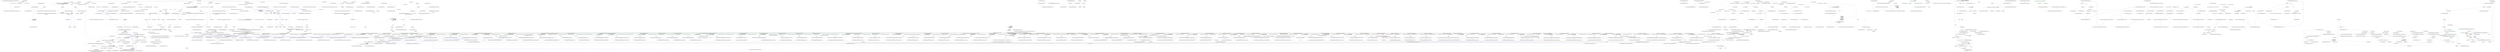 digraph  {
m0_0 [cluster="Nancy.Bootstrapper.CollectionTypeRegistration.CollectionTypeRegistration(System.Type, System.Collections.Generic.IEnumerable<System.Type>)", file="CollectionTypeRegistration.cs", label="Entry Nancy.Bootstrapper.CollectionTypeRegistration.CollectionTypeRegistration(System.Type, System.Collections.Generic.IEnumerable<System.Type>)", span="19-19"];
m0_1 [cluster="Nancy.Bootstrapper.CollectionTypeRegistration.CollectionTypeRegistration(System.Type, System.Collections.Generic.IEnumerable<System.Type>)", file="CollectionTypeRegistration.cs", label="this.RegistrationType = registrationType", span="21-21"];
m0_2 [cluster="Nancy.Bootstrapper.CollectionTypeRegistration.CollectionTypeRegistration(System.Type, System.Collections.Generic.IEnumerable<System.Type>)", color=green, community=0, file="CollectionTypeRegistration.cs", label="0: this.ImplementationTypes = implementationTypes", span="22-22"];
m0_3 [cluster="Nancy.Bootstrapper.CollectionTypeRegistration.CollectionTypeRegistration(System.Type, System.Collections.Generic.IEnumerable<System.Type>)", file="CollectionTypeRegistration.cs", label="Exit Nancy.Bootstrapper.CollectionTypeRegistration.CollectionTypeRegistration(System.Type, System.Collections.Generic.IEnumerable<System.Type>)", span="19-19"];
m0_4 [file="CollectionTypeRegistration.cs", label="Nancy.Bootstrapper.CollectionTypeRegistration", span=""];
m2_17 [cluster="System.Collections.Generic.List<T>.List()", file="ConfigurableBootstrapper.cs", label="Entry System.Collections.Generic.List<T>.List()", span="0-0"];
m2_144 [cluster="Nancy.Testing.ConfigurableBootstrapper.GetEngineInternal()", file="ConfigurableBootstrapper.cs", label="Entry Nancy.Testing.ConfigurableBootstrapper.GetEngineInternal()", span="331-331"];
m2_145 [cluster="Nancy.Testing.ConfigurableBootstrapper.GetEngineInternal()", file="ConfigurableBootstrapper.cs", label="return this.ApplicationContainer.Resolve<INancyEngine>();", span="333-333"];
m2_146 [cluster="Nancy.Testing.ConfigurableBootstrapper.GetEngineInternal()", file="ConfigurableBootstrapper.cs", label="Exit Nancy.Testing.ConfigurableBootstrapper.GetEngineInternal()", span="331-331"];
m2_262 [cluster="Nancy.Testing.ConfigurableBootstrapper.ConfigurableBootstrapperConfigurator.Dependency<T>()", file="ConfigurableBootstrapper.cs", label="Entry Nancy.Testing.ConfigurableBootstrapper.ConfigurableBootstrapperConfigurator.Dependency<T>()", span="604-604"];
m2_263 [cluster="Nancy.Testing.ConfigurableBootstrapper.ConfigurableBootstrapperConfigurator.Dependency<T>()", file="ConfigurableBootstrapper.cs", label="this.bootstrapper.registeredTypes.Add(new TypeRegistration(typeof(T), typeof(T)))", span="606-606"];
m2_264 [cluster="Nancy.Testing.ConfigurableBootstrapper.ConfigurableBootstrapperConfigurator.Dependency<T>()", file="ConfigurableBootstrapper.cs", label="typeof(T).GetInterfaces()", span="608-608"];
m2_265 [cluster="Nancy.Testing.ConfigurableBootstrapper.ConfigurableBootstrapperConfigurator.Dependency<T>()", file="ConfigurableBootstrapper.cs", label="this.bootstrapper.registeredTypes.Add(new TypeRegistration(interfaceType, typeof(T)))", span="610-610"];
m2_266 [cluster="Nancy.Testing.ConfigurableBootstrapper.ConfigurableBootstrapperConfigurator.Dependency<T>()", file="ConfigurableBootstrapper.cs", label="return this;", span="613-613"];
m2_267 [cluster="Nancy.Testing.ConfigurableBootstrapper.ConfigurableBootstrapperConfigurator.Dependency<T>()", file="ConfigurableBootstrapper.cs", label="Exit Nancy.Testing.ConfigurableBootstrapper.ConfigurableBootstrapperConfigurator.Dependency<T>()", span="604-604"];
m2_151 [cluster="Nancy.TinyIoc.TinyIoCContainer.Resolve<ResolveType>(string)", file="ConfigurableBootstrapper.cs", label="Entry Nancy.TinyIoc.TinyIoCContainer.Resolve<ResolveType>(string)", span="1336-1336"];
m2_499 [cluster="Nancy.Testing.ConfigurableBootstrapper.ConfigurableBootstrapperConfigurator.ViewEngine(Nancy.ViewEngines.IViewEngine)", file="ConfigurableBootstrapper.cs", label="Entry Nancy.Testing.ConfigurableBootstrapper.ConfigurableBootstrapperConfigurator.ViewEngine(Nancy.ViewEngines.IViewEngine)", span="1306-1306"];
m2_500 [cluster="Nancy.Testing.ConfigurableBootstrapper.ConfigurableBootstrapperConfigurator.ViewEngine(Nancy.ViewEngines.IViewEngine)", file="ConfigurableBootstrapper.cs", label="this.bootstrapper.registeredInstances.Add(\r\n                    new InstanceRegistration(typeof(IViewEngine), viewEngine))", span="1308-1309"];
m2_501 [cluster="Nancy.Testing.ConfigurableBootstrapper.ConfigurableBootstrapperConfigurator.ViewEngine(Nancy.ViewEngines.IViewEngine)", file="ConfigurableBootstrapper.cs", label="return this;", span="1311-1311"];
m2_502 [cluster="Nancy.Testing.ConfigurableBootstrapper.ConfigurableBootstrapperConfigurator.ViewEngine(Nancy.ViewEngines.IViewEngine)", file="ConfigurableBootstrapper.cs", label="Exit Nancy.Testing.ConfigurableBootstrapper.ConfigurableBootstrapperConfigurator.ViewEngine(Nancy.ViewEngines.IViewEngine)", span="1306-1306"];
m2_479 [cluster="Nancy.Testing.ConfigurableBootstrapper.ConfigurableBootstrapperConfigurator.ResponseProcessors(params System.Type[])", file="ConfigurableBootstrapper.cs", label="Entry Nancy.Testing.ConfigurableBootstrapper.ConfigurableBootstrapperConfigurator.ResponseProcessors(params System.Type[])", span="1245-1245"];
m2_480 [cluster="Nancy.Testing.ConfigurableBootstrapper.ConfigurableBootstrapperConfigurator.ResponseProcessors(params System.Type[])", file="ConfigurableBootstrapper.cs", label="this.bootstrapper.registeredTypes.Add(\r\n                    new CollectionTypeRegistration(typeof(IResponseProcessor), responseProcessors))", span="1247-1248"];
m2_481 [cluster="Nancy.Testing.ConfigurableBootstrapper.ConfigurableBootstrapperConfigurator.ResponseProcessors(params System.Type[])", file="ConfigurableBootstrapper.cs", label="return this;", span="1250-1250"];
m2_482 [cluster="Nancy.Testing.ConfigurableBootstrapper.ConfigurableBootstrapperConfigurator.ResponseProcessors(params System.Type[])", file="ConfigurableBootstrapper.cs", label="Exit Nancy.Testing.ConfigurableBootstrapper.ConfigurableBootstrapperConfigurator.ResponseProcessors(params System.Type[])", span="1245-1245"];
m2_226 [cluster="Nancy.Testing.ConfigurableBootstrapper.RegisterRequestContainerModules(Nancy.TinyIoc.TinyIoCContainer, System.Collections.Generic.IEnumerable<Nancy.Bootstrapper.ModuleRegistration>)", file="ConfigurableBootstrapper.cs", label="Entry Nancy.Testing.ConfigurableBootstrapper.RegisterRequestContainerModules(Nancy.TinyIoc.TinyIoCContainer, System.Collections.Generic.IEnumerable<Nancy.Bootstrapper.ModuleRegistration>)", span="462-462"];
m2_227 [cluster="Nancy.Testing.ConfigurableBootstrapper.RegisterRequestContainerModules(Nancy.TinyIoc.TinyIoCContainer, System.Collections.Generic.IEnumerable<Nancy.Bootstrapper.ModuleRegistration>)", file="ConfigurableBootstrapper.cs", label=moduleRegistrationTypes, span="464-464"];
m2_228 [cluster="Nancy.Testing.ConfigurableBootstrapper.RegisterRequestContainerModules(Nancy.TinyIoc.TinyIoCContainer, System.Collections.Generic.IEnumerable<Nancy.Bootstrapper.ModuleRegistration>)", file="ConfigurableBootstrapper.cs", label="container.Register(\r\n                    typeof(INancyModule),\r\n                    moduleRegistrationType.ModuleType,\r\n                    moduleRegistrationType.ModuleKey).\r\n                    AsSingleton()", span="466-470"];
m2_229 [cluster="Nancy.Testing.ConfigurableBootstrapper.RegisterRequestContainerModules(Nancy.TinyIoc.TinyIoCContainer, System.Collections.Generic.IEnumerable<Nancy.Bootstrapper.ModuleRegistration>)", file="ConfigurableBootstrapper.cs", label="Exit Nancy.Testing.ConfigurableBootstrapper.RegisterRequestContainerModules(Nancy.TinyIoc.TinyIoCContainer, System.Collections.Generic.IEnumerable<Nancy.Bootstrapper.ModuleRegistration>)", span="462-462"];
m2_312 [cluster="System.Collections.Generic.List<T>.List(System.Collections.Generic.IEnumerable<T>)", file="ConfigurableBootstrapper.cs", label="Entry System.Collections.Generic.List<T>.List(System.Collections.Generic.IEnumerable<T>)", span="0-0"];
m2_390 [cluster="Nancy.Testing.ConfigurableBootstrapper.ConfigurableBootstrapperConfigurator.RouteCache<T>()", file="ConfigurableBootstrapper.cs", label="Entry Nancy.Testing.ConfigurableBootstrapper.ConfigurableBootstrapperConfigurator.RouteCache<T>()", span="973-973"];
m2_391 [cluster="Nancy.Testing.ConfigurableBootstrapper.ConfigurableBootstrapperConfigurator.RouteCache<T>()", file="ConfigurableBootstrapper.cs", label="this.bootstrapper.configuration.RouteCache = typeof(T)", span="975-975"];
m2_392 [cluster="Nancy.Testing.ConfigurableBootstrapper.ConfigurableBootstrapperConfigurator.RouteCache<T>()", file="ConfigurableBootstrapper.cs", label="return this;", span="976-976"];
m2_393 [cluster="Nancy.Testing.ConfigurableBootstrapper.ConfigurableBootstrapperConfigurator.RouteCache<T>()", file="ConfigurableBootstrapper.cs", label="Exit Nancy.Testing.ConfigurableBootstrapper.ConfigurableBootstrapperConfigurator.RouteCache<T>()", span="973-973"];
m2_74 [cluster="object.GetType()", file="ConfigurableBootstrapper.cs", label="Entry object.GetType()", span="0-0"];
m2_185 [cluster="Unk.All", file="ConfigurableBootstrapper.cs", label="Entry Unk.All", span=""];
m2_135 [cluster="Nancy.TinyIoc.TinyIoCContainer.GetChildContainer()", file="ConfigurableBootstrapper.cs", label="Entry Nancy.TinyIoc.TinyIoCContainer.GetChildContainer()", span="754-754"];
m2_495 [cluster="Nancy.Testing.ConfigurableBootstrapper.ConfigurableBootstrapperConfigurator.ViewCache<T>()", file="ConfigurableBootstrapper.cs", label="Entry Nancy.Testing.ConfigurableBootstrapper.ConfigurableBootstrapperConfigurator.ViewCache<T>()", span="1295-1295"];
m2_496 [cluster="Nancy.Testing.ConfigurableBootstrapper.ConfigurableBootstrapperConfigurator.ViewCache<T>()", file="ConfigurableBootstrapper.cs", label="this.bootstrapper.configuration.ViewCache = typeof(T)", span="1297-1297"];
m2_497 [cluster="Nancy.Testing.ConfigurableBootstrapper.ConfigurableBootstrapperConfigurator.ViewCache<T>()", file="ConfigurableBootstrapper.cs", label="return this;", span="1298-1298"];
m2_498 [cluster="Nancy.Testing.ConfigurableBootstrapper.ConfigurableBootstrapperConfigurator.ViewCache<T>()", file="ConfigurableBootstrapper.cs", label="Exit Nancy.Testing.ConfigurableBootstrapper.ConfigurableBootstrapperConfigurator.ViewCache<T>()", span="1295-1295"];
m2_34 [cluster="System.Action<T1, T2>.Invoke(T1, T2)", file="ConfigurableBootstrapper.cs", label="Entry System.Action<T1, T2>.Invoke(T1, T2)", span="0-0"];
m2_27 [cluster="Nancy.Testing.ConfigurableBootstrapper.LoadReferencesForAssemblyUnderTest(string)", file="ConfigurableBootstrapper.cs", label="Entry Nancy.Testing.ConfigurableBootstrapper.LoadReferencesForAssemblyUnderTest(string)", span="143-143"];
m2_75 [cluster="Nancy.Testing.ConfigurableBootstrapper.LoadReferencesForAssemblyUnderTest(string)", file="ConfigurableBootstrapper.cs", label="!TestAssemblySuffixes.Any(x => GetSafePathExtension(testAssemblyName).Equals(''.'' + x, StringComparison.OrdinalIgnoreCase))", span="145-145"];
m2_77 [cluster="Nancy.Testing.ConfigurableBootstrapper.LoadReferencesForAssemblyUnderTest(string)", file="ConfigurableBootstrapper.cs", label="var testAssemblyNameWithoutExtension =\r\n                Path.GetFileNameWithoutExtension(testAssemblyName)", span="150-151"];
m2_76 [cluster="Nancy.Testing.ConfigurableBootstrapper.LoadReferencesForAssemblyUnderTest(string)", file="ConfigurableBootstrapper.cs", label="return;", span="147-147"];
m2_78 [cluster="Nancy.Testing.ConfigurableBootstrapper.LoadReferencesForAssemblyUnderTest(string)", file="ConfigurableBootstrapper.cs", label="var testAssemblyPath =\r\n                Path.Combine(AppDomain.CurrentDomain.BaseDirectory, string.Concat(testAssemblyNameWithoutExtension, ''.dll''))", span="153-154"];
m2_80 [cluster="Nancy.Testing.ConfigurableBootstrapper.LoadReferencesForAssemblyUnderTest(string)", file="ConfigurableBootstrapper.cs", label="AppDomainAssemblyTypeScanner.LoadAssemblies(AppDomain.CurrentDomain.BaseDirectory, string.Concat(testAssemblyNameWithoutExtension, ''.dll''))", span="158-158"];
m2_81 [cluster="Nancy.Testing.ConfigurableBootstrapper.LoadReferencesForAssemblyUnderTest(string)", file="ConfigurableBootstrapper.cs", label="var assemblyUnderTest = AppDomain.CurrentDomain\r\n                    .GetAssemblies()\r\n                    .FirstOrDefault(x => x.GetName().Name.Equals(testAssemblyNameWithoutExtension, StringComparison.OrdinalIgnoreCase))", span="160-162"];
m2_79 [cluster="Nancy.Testing.ConfigurableBootstrapper.LoadReferencesForAssemblyUnderTest(string)", file="ConfigurableBootstrapper.cs", label="File.Exists(testAssemblyPath)", span="156-156"];
m2_82 [cluster="Nancy.Testing.ConfigurableBootstrapper.LoadReferencesForAssemblyUnderTest(string)", file="ConfigurableBootstrapper.cs", label="assemblyUnderTest != null", span="164-164"];
m2_83 [cluster="Nancy.Testing.ConfigurableBootstrapper.LoadReferencesForAssemblyUnderTest(string)", file="ConfigurableBootstrapper.cs", label="assemblyUnderTest.GetReferencedAssemblies()", span="166-166"];
m2_84 [cluster="Nancy.Testing.ConfigurableBootstrapper.LoadReferencesForAssemblyUnderTest(string)", file="ConfigurableBootstrapper.cs", label="AppDomainAssemblyTypeScanner.LoadAssemblies(AppDomain.CurrentDomain.BaseDirectory, string.Concat(referencedAssembly.Name, ''.dll''))", span="168-168"];
m2_85 [cluster="Nancy.Testing.ConfigurableBootstrapper.LoadReferencesForAssemblyUnderTest(string)", file="ConfigurableBootstrapper.cs", label="Exit Nancy.Testing.ConfigurableBootstrapper.LoadReferencesForAssemblyUnderTest(string)", span="143-143"];
m2_414 [cluster="Nancy.Testing.ConfigurableBootstrapper.ConfigurableBootstrapperConfigurator.RouteInvoker<T>()", file="ConfigurableBootstrapper.cs", label="Entry Nancy.Testing.ConfigurableBootstrapper.ConfigurableBootstrapperConfigurator.RouteInvoker<T>()", span="1047-1047"];
m2_415 [cluster="Nancy.Testing.ConfigurableBootstrapper.ConfigurableBootstrapperConfigurator.RouteInvoker<T>()", file="ConfigurableBootstrapper.cs", label="this.bootstrapper.configuration.RouteInvoker = typeof(T)", span="1049-1049"];
m2_416 [cluster="Nancy.Testing.ConfigurableBootstrapper.ConfigurableBootstrapperConfigurator.RouteInvoker<T>()", file="ConfigurableBootstrapper.cs", label="return this;", span="1050-1050"];
m2_417 [cluster="Nancy.Testing.ConfigurableBootstrapper.ConfigurableBootstrapperConfigurator.RouteInvoker<T>()", file="ConfigurableBootstrapper.cs", label="Exit Nancy.Testing.ConfigurableBootstrapper.ConfigurableBootstrapperConfigurator.RouteInvoker<T>()", span="1047-1047"];
m2_438 [cluster="Nancy.Testing.ConfigurableBootstrapper.ConfigurableBootstrapperConfigurator.ModelValidatorLocator<T>()", file="ConfigurableBootstrapper.cs", label="Entry Nancy.Testing.ConfigurableBootstrapper.ConfigurableBootstrapperConfigurator.ModelValidatorLocator<T>()", span="1119-1119"];
m2_439 [cluster="Nancy.Testing.ConfigurableBootstrapper.ConfigurableBootstrapperConfigurator.ModelValidatorLocator<T>()", file="ConfigurableBootstrapper.cs", label="this.bootstrapper.configuration.ModelValidatorLocator = typeof(T)", span="1121-1121"];
m2_440 [cluster="Nancy.Testing.ConfigurableBootstrapper.ConfigurableBootstrapperConfigurator.ModelValidatorLocator<T>()", file="ConfigurableBootstrapper.cs", label="return this;", span="1122-1122"];
m2_441 [cluster="Nancy.Testing.ConfigurableBootstrapper.ConfigurableBootstrapperConfigurator.ModelValidatorLocator<T>()", file="ConfigurableBootstrapper.cs", label="Exit Nancy.Testing.ConfigurableBootstrapper.ConfigurableBootstrapperConfigurator.ModelValidatorLocator<T>()", span="1119-1119"];
m2_173 [cluster="Nancy.Testing.ConfigurableBootstrapper.RegisterTypes(Nancy.TinyIoc.TinyIoCContainer, System.Collections.Generic.IEnumerable<Nancy.Bootstrapper.TypeRegistration>)", file="ConfigurableBootstrapper.cs", label="Entry Nancy.Testing.ConfigurableBootstrapper.RegisterTypes(Nancy.TinyIoc.TinyIoCContainer, System.Collections.Generic.IEnumerable<Nancy.Bootstrapper.TypeRegistration>)", span="405-405"];
m2_174 [cluster="Nancy.Testing.ConfigurableBootstrapper.RegisterTypes(Nancy.TinyIoc.TinyIoCContainer, System.Collections.Generic.IEnumerable<Nancy.Bootstrapper.TypeRegistration>)", file="ConfigurableBootstrapper.cs", label="var configuredTypes = this.GetTypeRegistrations().ToList()", span="407-407"];
m2_175 [cluster="Nancy.Testing.ConfigurableBootstrapper.RegisterTypes(Nancy.TinyIoc.TinyIoCContainer, System.Collections.Generic.IEnumerable<Nancy.Bootstrapper.TypeRegistration>)", file="ConfigurableBootstrapper.cs", label="typeRegistrations = configuredTypes\r\n                .Concat(typeRegistrations.Where(x => configuredTypes.All(y => y.RegistrationType != x.RegistrationType)))\r\n                .Where(x => this.registeredInstances.All(y => y.RegistrationType != x.RegistrationType))", span="409-411"];
m2_177 [cluster="Nancy.Testing.ConfigurableBootstrapper.RegisterTypes(Nancy.TinyIoc.TinyIoCContainer, System.Collections.Generic.IEnumerable<Nancy.Bootstrapper.TypeRegistration>)", file="ConfigurableBootstrapper.cs", label="container.Register(typeRegistration.RegistrationType, typeRegistration.ImplementationType).AsSingleton()", span="415-415"];
m2_176 [cluster="Nancy.Testing.ConfigurableBootstrapper.RegisterTypes(Nancy.TinyIoc.TinyIoCContainer, System.Collections.Generic.IEnumerable<Nancy.Bootstrapper.TypeRegistration>)", file="ConfigurableBootstrapper.cs", label=typeRegistrations, span="413-413"];
m2_178 [cluster="Nancy.Testing.ConfigurableBootstrapper.RegisterTypes(Nancy.TinyIoc.TinyIoCContainer, System.Collections.Generic.IEnumerable<Nancy.Bootstrapper.TypeRegistration>)", file="ConfigurableBootstrapper.cs", label="Exit Nancy.Testing.ConfigurableBootstrapper.RegisterTypes(Nancy.TinyIoc.TinyIoCContainer, System.Collections.Generic.IEnumerable<Nancy.Bootstrapper.TypeRegistration>)", span="405-405"];
m2_595 [cluster="Nancy.Testing.ConfigurableBootstrapper.ConfigurableBootstrapperConfigurator.RequestStartup(System.Action<Nancy.TinyIoc.TinyIoCContainer, Nancy.Bootstrapper.IPipelines, Nancy.NancyContext>)", file="ConfigurableBootstrapper.cs", label="Entry Nancy.Testing.ConfigurableBootstrapper.ConfigurableBootstrapperConfigurator.RequestStartup(System.Action<Nancy.TinyIoc.TinyIoCContainer, Nancy.Bootstrapper.IPipelines, Nancy.NancyContext>)", span="1584-1584"];
m2_596 [cluster="Nancy.Testing.ConfigurableBootstrapper.ConfigurableBootstrapperConfigurator.RequestStartup(System.Action<Nancy.TinyIoc.TinyIoCContainer, Nancy.Bootstrapper.IPipelines, Nancy.NancyContext>)", file="ConfigurableBootstrapper.cs", label="this.bootstrapper.requestStartupActions.Add(action)", span="1586-1586"];
m2_597 [cluster="Nancy.Testing.ConfigurableBootstrapper.ConfigurableBootstrapperConfigurator.RequestStartup(System.Action<Nancy.TinyIoc.TinyIoCContainer, Nancy.Bootstrapper.IPipelines, Nancy.NancyContext>)", file="ConfigurableBootstrapper.cs", label="return this;", span="1587-1587"];
m2_598 [cluster="Nancy.Testing.ConfigurableBootstrapper.ConfigurableBootstrapperConfigurator.RequestStartup(System.Action<Nancy.TinyIoc.TinyIoCContainer, Nancy.Bootstrapper.IPipelines, Nancy.NancyContext>)", file="ConfigurableBootstrapper.cs", label="Exit Nancy.Testing.ConfigurableBootstrapper.ConfigurableBootstrapperConfigurator.RequestStartup(System.Action<Nancy.TinyIoc.TinyIoCContainer, Nancy.Bootstrapper.IPipelines, Nancy.NancyContext>)", span="1584-1584"];
m2_155 [cluster="Nancy.Testing.ConfigurableBootstrapper.GetDiagnostics()", file="ConfigurableBootstrapper.cs", label="Entry Nancy.Testing.ConfigurableBootstrapper.GetDiagnostics()", span="360-360"];
m2_156 [cluster="Nancy.Testing.ConfigurableBootstrapper.GetDiagnostics()", file="ConfigurableBootstrapper.cs", label="return this.ApplicationContainer.Resolve<IDiagnostics>();", span="362-362"];
m2_157 [cluster="Nancy.Testing.ConfigurableBootstrapper.GetDiagnostics()", file="ConfigurableBootstrapper.cs", label="Exit Nancy.Testing.ConfigurableBootstrapper.GetDiagnostics()", span="360-360"];
m2_507 [cluster="Nancy.Testing.ConfigurableBootstrapper.ConfigurableBootstrapperConfigurator.ViewEngines(params System.Type[])", file="ConfigurableBootstrapper.cs", label="Entry Nancy.Testing.ConfigurableBootstrapper.ConfigurableBootstrapperConfigurator.ViewEngines(params System.Type[])", span="1332-1332"];
m2_508 [cluster="Nancy.Testing.ConfigurableBootstrapper.ConfigurableBootstrapperConfigurator.ViewEngines(params System.Type[])", file="ConfigurableBootstrapper.cs", label="this.bootstrapper.registeredTypes.Add(\r\n                    new CollectionTypeRegistration(typeof(IViewEngine), viewEngines))", span="1334-1335"];
m2_509 [cluster="Nancy.Testing.ConfigurableBootstrapper.ConfigurableBootstrapperConfigurator.ViewEngines(params System.Type[])", file="ConfigurableBootstrapper.cs", label="return this;", span="1337-1337"];
m2_510 [cluster="Nancy.Testing.ConfigurableBootstrapper.ConfigurableBootstrapperConfigurator.ViewEngines(params System.Type[])", file="ConfigurableBootstrapper.cs", label="Exit Nancy.Testing.ConfigurableBootstrapper.ConfigurableBootstrapperConfigurator.ViewEngines(params System.Type[])", span="1332-1332"];
m2_551 [cluster="Nancy.Testing.ConfigurableBootstrapper.ConfigurableBootstrapperConfigurator.ObjectSerializer(Nancy.IObjectSerializer)", file="ConfigurableBootstrapper.cs", label="Entry Nancy.Testing.ConfigurableBootstrapper.ConfigurableBootstrapperConfigurator.ObjectSerializer(Nancy.IObjectSerializer)", span="1465-1465"];
m2_552 [cluster="Nancy.Testing.ConfigurableBootstrapper.ConfigurableBootstrapperConfigurator.ObjectSerializer(Nancy.IObjectSerializer)", file="ConfigurableBootstrapper.cs", label="this.bootstrapper.registeredInstances.Add(\r\n                    new InstanceRegistration(typeof(IObjectSerializer), objectSerializer))", span="1467-1468"];
m2_553 [cluster="Nancy.Testing.ConfigurableBootstrapper.ConfigurableBootstrapperConfigurator.ObjectSerializer(Nancy.IObjectSerializer)", file="ConfigurableBootstrapper.cs", label="return this;", span="1470-1470"];
m2_554 [cluster="Nancy.Testing.ConfigurableBootstrapper.ConfigurableBootstrapperConfigurator.ObjectSerializer(Nancy.IObjectSerializer)", file="ConfigurableBootstrapper.cs", label="Exit Nancy.Testing.ConfigurableBootstrapper.ConfigurableBootstrapperConfigurator.ObjectSerializer(Nancy.IObjectSerializer)", span="1465-1465"];
m2_68 [cluster="Nancy.Testing.ConfigurableBootstrapper.GetCollectionTypeRegistrations()", file="ConfigurableBootstrapper.cs", label="Entry Nancy.Testing.ConfigurableBootstrapper.GetCollectionTypeRegistrations()", span="138-138"];
m2_69 [cluster="Nancy.Testing.ConfigurableBootstrapper.GetCollectionTypeRegistrations()", file="ConfigurableBootstrapper.cs", label="return this.registeredTypes.Where(x => x.GetType() == typeof(CollectionTypeRegistration)).Cast<CollectionTypeRegistration>();", span="140-140"];
m2_70 [cluster="Nancy.Testing.ConfigurableBootstrapper.GetCollectionTypeRegistrations()", file="ConfigurableBootstrapper.cs", label="Exit Nancy.Testing.ConfigurableBootstrapper.GetCollectionTypeRegistrations()", span="138-138"];
m2_374 [cluster="Nancy.Testing.ConfigurableBootstrapper.ConfigurableBootstrapperConfigurator.RenderContextFactory<T>()", file="ConfigurableBootstrapper.cs", label="Entry Nancy.Testing.ConfigurableBootstrapper.ConfigurableBootstrapperConfigurator.RenderContextFactory<T>()", span="925-925"];
m2_375 [cluster="Nancy.Testing.ConfigurableBootstrapper.ConfigurableBootstrapperConfigurator.RenderContextFactory<T>()", file="ConfigurableBootstrapper.cs", label="this.bootstrapper.configuration.RenderContextFactory = typeof(T)", span="927-927"];
m2_376 [cluster="Nancy.Testing.ConfigurableBootstrapper.ConfigurableBootstrapperConfigurator.RenderContextFactory<T>()", file="ConfigurableBootstrapper.cs", label="return this;", span="928-928"];
m2_377 [cluster="Nancy.Testing.ConfigurableBootstrapper.ConfigurableBootstrapperConfigurator.RenderContextFactory<T>()", file="ConfigurableBootstrapper.cs", label="Exit Nancy.Testing.ConfigurableBootstrapper.ConfigurableBootstrapperConfigurator.RenderContextFactory<T>()", span="925-925"];
m2_179 [cluster="System.Collections.Generic.IEnumerable<TSource>.ToList<TSource>()", file="ConfigurableBootstrapper.cs", label="Entry System.Collections.Generic.IEnumerable<TSource>.ToList<TSource>()", span="0-0"];
m2_208 [cluster="Nancy.Testing.ConfigurableBootstrapper.RegisterInstances(Nancy.TinyIoc.TinyIoCContainer, System.Collections.Generic.IEnumerable<Nancy.Bootstrapper.InstanceRegistration>)", file="ConfigurableBootstrapper.cs", label="Entry Nancy.Testing.ConfigurableBootstrapper.RegisterInstances(Nancy.TinyIoc.TinyIoCContainer, System.Collections.Generic.IEnumerable<Nancy.Bootstrapper.InstanceRegistration>)", span="443-443"];
m2_209 [cluster="Nancy.Testing.ConfigurableBootstrapper.RegisterInstances(Nancy.TinyIoc.TinyIoCContainer, System.Collections.Generic.IEnumerable<Nancy.Bootstrapper.InstanceRegistration>)", file="ConfigurableBootstrapper.cs", label="instanceRegistrations = this.registeredInstances\r\n                .Concat(instanceRegistrations.Where(x => this.registeredInstances.All(y => y.RegistrationType != x.RegistrationType)))\r\n                .Where(x => this.GetTypeRegistrations().All(y => y.RegistrationType != x.RegistrationType))", span="445-447"];
m2_211 [cluster="Nancy.Testing.ConfigurableBootstrapper.RegisterInstances(Nancy.TinyIoc.TinyIoCContainer, System.Collections.Generic.IEnumerable<Nancy.Bootstrapper.InstanceRegistration>)", file="ConfigurableBootstrapper.cs", label="container.Register(\r\n                    instanceRegistration.RegistrationType,\r\n                    instanceRegistration.Implementation)", span="451-453"];
m2_210 [cluster="Nancy.Testing.ConfigurableBootstrapper.RegisterInstances(Nancy.TinyIoc.TinyIoCContainer, System.Collections.Generic.IEnumerable<Nancy.Bootstrapper.InstanceRegistration>)", file="ConfigurableBootstrapper.cs", label=instanceRegistrations, span="449-449"];
m2_212 [cluster="Nancy.Testing.ConfigurableBootstrapper.RegisterInstances(Nancy.TinyIoc.TinyIoCContainer, System.Collections.Generic.IEnumerable<Nancy.Bootstrapper.InstanceRegistration>)", file="ConfigurableBootstrapper.cs", label="Exit Nancy.Testing.ConfigurableBootstrapper.RegisterInstances(Nancy.TinyIoc.TinyIoCContainer, System.Collections.Generic.IEnumerable<Nancy.Bootstrapper.InstanceRegistration>)", span="443-443"];
m2_426 [cluster="Nancy.Testing.ConfigurableBootstrapper.ConfigurableBootstrapperConfigurator.RouteResolver(Nancy.Routing.IRouteResolver)", file="ConfigurableBootstrapper.cs", label="Entry Nancy.Testing.ConfigurableBootstrapper.ConfigurableBootstrapperConfigurator.RouteResolver(Nancy.Routing.IRouteResolver)", span="1082-1082"];
m2_427 [cluster="Nancy.Testing.ConfigurableBootstrapper.ConfigurableBootstrapperConfigurator.RouteResolver(Nancy.Routing.IRouteResolver)", file="ConfigurableBootstrapper.cs", label="this.bootstrapper.registeredInstances.Add(\r\n                    new InstanceRegistration(typeof(IRouteResolver), routeResolver))", span="1084-1085"];
m2_428 [cluster="Nancy.Testing.ConfigurableBootstrapper.ConfigurableBootstrapperConfigurator.RouteResolver(Nancy.Routing.IRouteResolver)", file="ConfigurableBootstrapper.cs", label="return this;", span="1087-1087"];
m2_429 [cluster="Nancy.Testing.ConfigurableBootstrapper.ConfigurableBootstrapperConfigurator.RouteResolver(Nancy.Routing.IRouteResolver)", file="ConfigurableBootstrapper.cs", label="Exit Nancy.Testing.ConfigurableBootstrapper.ConfigurableBootstrapperConfigurator.RouteResolver(Nancy.Routing.IRouteResolver)", span="1082-1082"];
m2_352 [cluster="Nancy.Bootstrapper.DefaultModuleKeyGenerator.GetKeyForModuleType(System.Type)", file="ConfigurableBootstrapper.cs", label="Entry Nancy.Bootstrapper.DefaultModuleKeyGenerator.GetKeyForModuleType(System.Type)", span="14-14"];
m2_370 [cluster="Nancy.Testing.ConfigurableBootstrapper.ConfigurableBootstrapperConfigurator.RenderContextFactory(Nancy.ViewEngines.IRenderContextFactory)", file="ConfigurableBootstrapper.cs", label="Entry Nancy.Testing.ConfigurableBootstrapper.ConfigurableBootstrapperConfigurator.RenderContextFactory(Nancy.ViewEngines.IRenderContextFactory)", span="912-912"];
m2_371 [cluster="Nancy.Testing.ConfigurableBootstrapper.ConfigurableBootstrapperConfigurator.RenderContextFactory(Nancy.ViewEngines.IRenderContextFactory)", file="ConfigurableBootstrapper.cs", label="this.bootstrapper.registeredInstances.Add(\r\n                    new InstanceRegistration(typeof(IRenderContextFactory), renderContextFactory))", span="914-915"];
m2_372 [cluster="Nancy.Testing.ConfigurableBootstrapper.ConfigurableBootstrapperConfigurator.RenderContextFactory(Nancy.ViewEngines.IRenderContextFactory)", file="ConfigurableBootstrapper.cs", label="return this;", span="917-917"];
m2_373 [cluster="Nancy.Testing.ConfigurableBootstrapper.ConfigurableBootstrapperConfigurator.RenderContextFactory(Nancy.ViewEngines.IRenderContextFactory)", file="ConfigurableBootstrapper.cs", label="Exit Nancy.Testing.ConfigurableBootstrapper.ConfigurableBootstrapperConfigurator.RenderContextFactory(Nancy.ViewEngines.IRenderContextFactory)", span="912-912"];
m2_434 [cluster="Nancy.Testing.ConfigurableBootstrapper.ConfigurableBootstrapperConfigurator.ModelValidatorLocator(Nancy.Validation.IModelValidatorLocator)", file="ConfigurableBootstrapper.cs", label="Entry Nancy.Testing.ConfigurableBootstrapper.ConfigurableBootstrapperConfigurator.ModelValidatorLocator(Nancy.Validation.IModelValidatorLocator)", span="1106-1106"];
m2_435 [cluster="Nancy.Testing.ConfigurableBootstrapper.ConfigurableBootstrapperConfigurator.ModelValidatorLocator(Nancy.Validation.IModelValidatorLocator)", file="ConfigurableBootstrapper.cs", label="this.bootstrapper.registeredInstances.Add(\r\n                    new InstanceRegistration(typeof(IModelValidatorLocator), modelValidatorLocator))", span="1108-1109"];
m2_436 [cluster="Nancy.Testing.ConfigurableBootstrapper.ConfigurableBootstrapperConfigurator.ModelValidatorLocator(Nancy.Validation.IModelValidatorLocator)", file="ConfigurableBootstrapper.cs", label="return this;", span="1111-1111"];
m2_437 [cluster="Nancy.Testing.ConfigurableBootstrapper.ConfigurableBootstrapperConfigurator.ModelValidatorLocator(Nancy.Validation.IModelValidatorLocator)", file="ConfigurableBootstrapper.cs", label="Exit Nancy.Testing.ConfigurableBootstrapper.ConfigurableBootstrapperConfigurator.ModelValidatorLocator(Nancy.Validation.IModelValidatorLocator)", span="1106-1106"];
m2_53 [cluster="Nancy.Bootstrapper.NancyBootstrapperWithRequestContainerBase<TContainer>.GetModuleByKey(string, Nancy.NancyContext)", file="ConfigurableBootstrapper.cs", label="Entry Nancy.Bootstrapper.NancyBootstrapperWithRequestContainerBase<TContainer>.GetModuleByKey(string, Nancy.NancyContext)", span="53-53"];
m2_95 [cluster="Unk.Concat", file="ConfigurableBootstrapper.cs", label="Entry Unk.Concat", span=""];
m2_89 [cluster="System.IO.Path.Combine(string, string)", file="ConfigurableBootstrapper.cs", label="Entry System.IO.Path.Combine(string, string)", span="0-0"];
m2_402 [cluster="Nancy.Testing.ConfigurableBootstrapper.ConfigurableBootstrapperConfigurator.RootPathProvider(Nancy.IRootPathProvider)", file="ConfigurableBootstrapper.cs", label="Entry Nancy.Testing.ConfigurableBootstrapper.ConfigurableBootstrapperConfigurator.RootPathProvider(Nancy.IRootPathProvider)", span="1008-1008"];
m2_403 [cluster="Nancy.Testing.ConfigurableBootstrapper.ConfigurableBootstrapperConfigurator.RootPathProvider(Nancy.IRootPathProvider)", file="ConfigurableBootstrapper.cs", label="this.bootstrapper.registeredInstances.Add(\r\n                    new InstanceRegistration(typeof(IRootPathProvider), rootPathProvider))", span="1010-1011"];
m2_404 [cluster="Nancy.Testing.ConfigurableBootstrapper.ConfigurableBootstrapperConfigurator.RootPathProvider(Nancy.IRootPathProvider)", file="ConfigurableBootstrapper.cs", label="return this;", span="1013-1013"];
m2_405 [cluster="Nancy.Testing.ConfigurableBootstrapper.ConfigurableBootstrapperConfigurator.RootPathProvider(Nancy.IRootPathProvider)", file="ConfigurableBootstrapper.cs", label="Exit Nancy.Testing.ConfigurableBootstrapper.ConfigurableBootstrapperConfigurator.RootPathProvider(Nancy.IRootPathProvider)", span="1008-1008"];
m2_394 [cluster="Nancy.Testing.ConfigurableBootstrapper.ConfigurableBootstrapperConfigurator.RouteCacheProvider(Nancy.Routing.IRouteCacheProvider)", file="ConfigurableBootstrapper.cs", label="Entry Nancy.Testing.ConfigurableBootstrapper.ConfigurableBootstrapperConfigurator.RouteCacheProvider(Nancy.Routing.IRouteCacheProvider)", span="984-984"];
m2_395 [cluster="Nancy.Testing.ConfigurableBootstrapper.ConfigurableBootstrapperConfigurator.RouteCacheProvider(Nancy.Routing.IRouteCacheProvider)", file="ConfigurableBootstrapper.cs", label="this.bootstrapper.registeredInstances.Add(\r\n                    new InstanceRegistration(typeof(IRouteCacheProvider), routeCacheProvider))", span="986-987"];
m2_396 [cluster="Nancy.Testing.ConfigurableBootstrapper.ConfigurableBootstrapperConfigurator.RouteCacheProvider(Nancy.Routing.IRouteCacheProvider)", file="ConfigurableBootstrapper.cs", label="return this;", span="989-989"];
m2_397 [cluster="Nancy.Testing.ConfigurableBootstrapper.ConfigurableBootstrapperConfigurator.RouteCacheProvider(Nancy.Routing.IRouteCacheProvider)", file="ConfigurableBootstrapper.cs", label="Exit Nancy.Testing.ConfigurableBootstrapper.ConfigurableBootstrapperConfigurator.RouteCacheProvider(Nancy.Routing.IRouteCacheProvider)", span="984-984"];
m2_422 [cluster="Nancy.Testing.ConfigurableBootstrapper.ConfigurableBootstrapperConfigurator.RoutePatternMatcher<T>()", file="ConfigurableBootstrapper.cs", label="Entry Nancy.Testing.ConfigurableBootstrapper.ConfigurableBootstrapperConfigurator.RoutePatternMatcher<T>()", span="1071-1071"];
m2_423 [cluster="Nancy.Testing.ConfigurableBootstrapper.ConfigurableBootstrapperConfigurator.RoutePatternMatcher<T>()", file="ConfigurableBootstrapper.cs", label="this.bootstrapper.configuration.RoutePatternMatcher = typeof(T)", span="1073-1073"];
m2_424 [cluster="Nancy.Testing.ConfigurableBootstrapper.ConfigurableBootstrapperConfigurator.RoutePatternMatcher<T>()", file="ConfigurableBootstrapper.cs", label="return this;", span="1074-1074"];
m2_425 [cluster="Nancy.Testing.ConfigurableBootstrapper.ConfigurableBootstrapperConfigurator.RoutePatternMatcher<T>()", file="ConfigurableBootstrapper.cs", label="Exit Nancy.Testing.ConfigurableBootstrapper.ConfigurableBootstrapperConfigurator.RoutePatternMatcher<T>()", span="1071-1071"];
m2_591 [cluster="Nancy.Testing.ConfigurableBootstrapper.ConfigurableBootstrapperConfigurator.ApplicationStartup(System.Action<Nancy.TinyIoc.TinyIoCContainer, Nancy.Bootstrapper.IPipelines>)", file="ConfigurableBootstrapper.cs", label="Entry Nancy.Testing.ConfigurableBootstrapper.ConfigurableBootstrapperConfigurator.ApplicationStartup(System.Action<Nancy.TinyIoc.TinyIoCContainer, Nancy.Bootstrapper.IPipelines>)", span="1578-1578"];
m2_592 [cluster="Nancy.Testing.ConfigurableBootstrapper.ConfigurableBootstrapperConfigurator.ApplicationStartup(System.Action<Nancy.TinyIoc.TinyIoCContainer, Nancy.Bootstrapper.IPipelines>)", file="ConfigurableBootstrapper.cs", label="this.bootstrapper.applicationStartupActions.Add(action)", span="1580-1580"];
m2_593 [cluster="Nancy.Testing.ConfigurableBootstrapper.ConfigurableBootstrapperConfigurator.ApplicationStartup(System.Action<Nancy.TinyIoc.TinyIoCContainer, Nancy.Bootstrapper.IPipelines>)", file="ConfigurableBootstrapper.cs", label="return this;", span="1581-1581"];
m2_594 [cluster="Nancy.Testing.ConfigurableBootstrapper.ConfigurableBootstrapperConfigurator.ApplicationStartup(System.Action<Nancy.TinyIoc.TinyIoCContainer, Nancy.Bootstrapper.IPipelines>)", file="ConfigurableBootstrapper.cs", label="Exit Nancy.Testing.ConfigurableBootstrapper.ConfigurableBootstrapperConfigurator.ApplicationStartup(System.Action<Nancy.TinyIoc.TinyIoCContainer, Nancy.Bootstrapper.IPipelines>)", span="1578-1578"];
m2_90 [cluster="System.IO.File.Exists(string)", file="ConfigurableBootstrapper.cs", label="Entry System.IO.File.Exists(string)", span="0-0"];
m2_52 [cluster="Nancy.Testing.ConfigurableBootstrapper.ConfigurableModuleCatalog.GetModuleByKey(string, Nancy.NancyContext)", file="ConfigurableBootstrapper.cs", label="Entry Nancy.Testing.ConfigurableBootstrapper.ConfigurableModuleCatalog.GetModuleByKey(string, Nancy.NancyContext)", span="1622-1622"];
m2_604 [cluster="Nancy.Testing.ConfigurableBootstrapper.ConfigurableModuleCatalog.GetModuleByKey(string, Nancy.NancyContext)", file="ConfigurableBootstrapper.cs", label="return this.moduleInstances.ContainsKey(moduleKey) ? this.moduleInstances[moduleKey] : null;", span="1624-1624"];
m2_605 [cluster="Nancy.Testing.ConfigurableBootstrapper.ConfigurableModuleCatalog.GetModuleByKey(string, Nancy.NancyContext)", file="ConfigurableBootstrapper.cs", label="Exit Nancy.Testing.ConfigurableBootstrapper.ConfigurableModuleCatalog.GetModuleByKey(string, Nancy.NancyContext)", span="1622-1622"];
m2_48 [cluster="Nancy.Testing.ConfigurableBootstrapper.GetModuleByKey(string, Nancy.NancyContext)", file="ConfigurableBootstrapper.cs", label="Entry Nancy.Testing.ConfigurableBootstrapper.GetModuleByKey(string, Nancy.NancyContext)", span="120-120"];
m2_49 [cluster="Nancy.Testing.ConfigurableBootstrapper.GetModuleByKey(string, Nancy.NancyContext)", file="ConfigurableBootstrapper.cs", label="var module =\r\n                this.catalog.GetModuleByKey(moduleKey, context)", span="122-123"];
m2_50 [cluster="Nancy.Testing.ConfigurableBootstrapper.GetModuleByKey(string, Nancy.NancyContext)", file="ConfigurableBootstrapper.cs", label="return module ?? base.GetModuleByKey(moduleKey, context);", span="125-125"];
m2_51 [cluster="Nancy.Testing.ConfigurableBootstrapper.GetModuleByKey(string, Nancy.NancyContext)", file="ConfigurableBootstrapper.cs", label="Exit Nancy.Testing.ConfigurableBootstrapper.GetModuleByKey(string, Nancy.NancyContext)", span="120-120"];
m2_40 [cluster="Nancy.Bootstrapper.NancyBootstrapperBase<TContainer>.RequestStartup(TContainer, Nancy.Bootstrapper.IPipelines, Nancy.NancyContext)", file="ConfigurableBootstrapper.cs", label="Entry Nancy.Bootstrapper.NancyBootstrapperBase<TContainer>.RequestStartup(TContainer, Nancy.Bootstrapper.IPipelines, Nancy.NancyContext)", span="430-430"];
m2_2 [cluster="Nancy.Testing.ConfigurableBootstrapper.ConfigurableBootstrapper(System.Action<Nancy.Testing.ConfigurableBootstrapper.ConfigurableBootstrapperConfigurator>)", file="ConfigurableBootstrapper.cs", label="Entry Nancy.Testing.ConfigurableBootstrapper.ConfigurableBootstrapper(System.Action<Nancy.Testing.ConfigurableBootstrapper.ConfigurableBootstrapperConfigurator>)", span="54-54"];
m2_3 [cluster="Nancy.Testing.ConfigurableBootstrapper.ConfigurableBootstrapper(System.Action<Nancy.Testing.ConfigurableBootstrapper.ConfigurableBootstrapperConfigurator>)", file="ConfigurableBootstrapper.cs", label="this.catalog = new ConfigurableModuleCatalog()", span="56-56"];
m2_11 [cluster="Nancy.Testing.ConfigurableBootstrapper.ConfigurableBootstrapper(System.Action<Nancy.Testing.ConfigurableBootstrapper.ConfigurableBootstrapperConfigurator>)", file="ConfigurableBootstrapper.cs", label="configuration != null", span="68-68"];
m2_14 [cluster="Nancy.Testing.ConfigurableBootstrapper.ConfigurableBootstrapper(System.Action<Nancy.Testing.ConfigurableBootstrapper.ConfigurableBootstrapperConfigurator>)", file="ConfigurableBootstrapper.cs", label="configuration.Invoke(configurator)", span="74-74"];
m2_4 [cluster="Nancy.Testing.ConfigurableBootstrapper.ConfigurableBootstrapper(System.Action<Nancy.Testing.ConfigurableBootstrapper.ConfigurableBootstrapperConfigurator>)", file="ConfigurableBootstrapper.cs", label="this.configuration = NancyInternalConfiguration.Default", span="57-57"];
m2_5 [cluster="Nancy.Testing.ConfigurableBootstrapper.ConfigurableBootstrapper(System.Action<Nancy.Testing.ConfigurableBootstrapper.ConfigurableBootstrapperConfigurator>)", file="ConfigurableBootstrapper.cs", label="this.registeredTypes = new List<object>()", span="58-58"];
m2_6 [cluster="Nancy.Testing.ConfigurableBootstrapper.ConfigurableBootstrapper(System.Action<Nancy.Testing.ConfigurableBootstrapper.ConfigurableBootstrapperConfigurator>)", file="ConfigurableBootstrapper.cs", label="this.registeredInstances = new List<InstanceRegistration>()", span="59-59"];
m2_7 [cluster="Nancy.Testing.ConfigurableBootstrapper.ConfigurableBootstrapper(System.Action<Nancy.Testing.ConfigurableBootstrapper.ConfigurableBootstrapperConfigurator>)", file="ConfigurableBootstrapper.cs", label="this.applicationStartupActions = new List<Action<TinyIoCContainer, IPipelines>>()", span="60-60"];
m2_8 [cluster="Nancy.Testing.ConfigurableBootstrapper.ConfigurableBootstrapper(System.Action<Nancy.Testing.ConfigurableBootstrapper.ConfigurableBootstrapperConfigurator>)", file="ConfigurableBootstrapper.cs", label="this.requestStartupActions = new List<Action<TinyIoCContainer, IPipelines, NancyContext>>()", span="61-61"];
m2_9 [cluster="Nancy.Testing.ConfigurableBootstrapper.ConfigurableBootstrapper(System.Action<Nancy.Testing.ConfigurableBootstrapper.ConfigurableBootstrapperConfigurator>)", file="ConfigurableBootstrapper.cs", label="var testAssembly =\r\n                Assembly.GetCallingAssembly()", span="63-64"];
m2_10 [cluster="Nancy.Testing.ConfigurableBootstrapper.ConfigurableBootstrapper(System.Action<Nancy.Testing.ConfigurableBootstrapper.ConfigurableBootstrapperConfigurator>)", file="ConfigurableBootstrapper.cs", label="PerformConventionBasedAssemblyLoading(testAssembly)", span="66-66"];
m2_12 [cluster="Nancy.Testing.ConfigurableBootstrapper.ConfigurableBootstrapper(System.Action<Nancy.Testing.ConfigurableBootstrapper.ConfigurableBootstrapperConfigurator>)", file="ConfigurableBootstrapper.cs", label="var configurator =\r\n                    new ConfigurableBootstrapperConfigurator(this)", span="70-71"];
m2_13 [cluster="Nancy.Testing.ConfigurableBootstrapper.ConfigurableBootstrapper(System.Action<Nancy.Testing.ConfigurableBootstrapper.ConfigurableBootstrapperConfigurator>)", file="ConfigurableBootstrapper.cs", label="configurator.StatusCodeHandler<PassThroughStatusCodeHandler>()", span="73-73"];
m2_15 [cluster="Nancy.Testing.ConfigurableBootstrapper.ConfigurableBootstrapper(System.Action<Nancy.Testing.ConfigurableBootstrapper.ConfigurableBootstrapperConfigurator>)", file="ConfigurableBootstrapper.cs", label="Exit Nancy.Testing.ConfigurableBootstrapper.ConfigurableBootstrapper(System.Action<Nancy.Testing.ConfigurableBootstrapper.ConfigurableBootstrapperConfigurator>)", span="54-54"];
m2_531 [cluster="Nancy.Testing.ConfigurableBootstrapper.ConfigurableBootstrapperConfigurator.ViewLocator<T>()", file="ConfigurableBootstrapper.cs", label="Entry Nancy.Testing.ConfigurableBootstrapper.ConfigurableBootstrapperConfigurator.ViewLocator<T>()", span="1406-1406"];
m2_532 [cluster="Nancy.Testing.ConfigurableBootstrapper.ConfigurableBootstrapperConfigurator.ViewLocator<T>()", file="ConfigurableBootstrapper.cs", label="this.bootstrapper.configuration.ViewLocator = typeof(T)", span="1408-1408"];
m2_533 [cluster="Nancy.Testing.ConfigurableBootstrapper.ConfigurableBootstrapperConfigurator.ViewLocator<T>()", file="ConfigurableBootstrapper.cs", label="return this;", span="1409-1409"];
m2_534 [cluster="Nancy.Testing.ConfigurableBootstrapper.ConfigurableBootstrapperConfigurator.ViewLocator<T>()", file="ConfigurableBootstrapper.cs", label="Exit Nancy.Testing.ConfigurableBootstrapper.ConfigurableBootstrapperConfigurator.ViewLocator<T>()", span="1406-1406"];
m2_351 [cluster="Nancy.Bootstrapper.ModuleRegistration.ModuleRegistration(System.Type, string)", file="ConfigurableBootstrapper.cs", label="Entry Nancy.Bootstrapper.ModuleRegistration.ModuleRegistration(System.Type, string)", span="11-11"];
m2_578 [cluster="Nancy.Testing.ConfigurableBootstrapper.ConfigurableBootstrapperConfigurator.CultureService(Nancy.Culture.ICultureService)", file="ConfigurableBootstrapper.cs", label="Entry Nancy.Testing.ConfigurableBootstrapper.ConfigurableBootstrapperConfigurator.CultureService(Nancy.Culture.ICultureService)", span="1547-1547"];
m2_579 [cluster="Nancy.Testing.ConfigurableBootstrapper.ConfigurableBootstrapperConfigurator.CultureService(Nancy.Culture.ICultureService)", file="ConfigurableBootstrapper.cs", label="this.bootstrapper.registeredInstances.Add(\r\n                    new InstanceRegistration(typeof(ICultureService), cultureService))", span="1549-1550"];
m2_580 [cluster="Nancy.Testing.ConfigurableBootstrapper.ConfigurableBootstrapperConfigurator.CultureService(Nancy.Culture.ICultureService)", file="ConfigurableBootstrapper.cs", label="return this;", span="1552-1552"];
m2_581 [cluster="Nancy.Testing.ConfigurableBootstrapper.ConfigurableBootstrapperConfigurator.CultureService(Nancy.Culture.ICultureService)", file="ConfigurableBootstrapper.cs", label="Exit Nancy.Testing.ConfigurableBootstrapper.ConfigurableBootstrapperConfigurator.CultureService(Nancy.Culture.ICultureService)", span="1547-1547"];
m2_382 [cluster="Nancy.Testing.ConfigurableBootstrapper.ConfigurableBootstrapperConfigurator.ResponseFormatterFactory<T>()", file="ConfigurableBootstrapper.cs", label="Entry Nancy.Testing.ConfigurableBootstrapper.ConfigurableBootstrapperConfigurator.ResponseFormatterFactory<T>()", span="949-949"];
m2_383 [cluster="Nancy.Testing.ConfigurableBootstrapper.ConfigurableBootstrapperConfigurator.ResponseFormatterFactory<T>()", file="ConfigurableBootstrapper.cs", label="this.bootstrapper.configuration.ResponseFormatterFactory = typeof(T)", span="951-951"];
m2_384 [cluster="Nancy.Testing.ConfigurableBootstrapper.ConfigurableBootstrapperConfigurator.ResponseFormatterFactory<T>()", file="ConfigurableBootstrapper.cs", label="return this;", span="952-952"];
m2_385 [cluster="Nancy.Testing.ConfigurableBootstrapper.ConfigurableBootstrapperConfigurator.ResponseFormatterFactory<T>()", file="ConfigurableBootstrapper.cs", label="Exit Nancy.Testing.ConfigurableBootstrapper.ConfigurableBootstrapperConfigurator.ResponseFormatterFactory<T>()", span="949-949"];
m2_354 [cluster="Nancy.Testing.ConfigurableBootstrapper.ConfigurableBootstrapperConfigurator.NancyEngine(Nancy.INancyEngine)", file="ConfigurableBootstrapper.cs", label="Entry Nancy.Testing.ConfigurableBootstrapper.ConfigurableBootstrapperConfigurator.NancyEngine(Nancy.INancyEngine)", span="864-864"];
m2_355 [cluster="Nancy.Testing.ConfigurableBootstrapper.ConfigurableBootstrapperConfigurator.NancyEngine(Nancy.INancyEngine)", file="ConfigurableBootstrapper.cs", label="this.bootstrapper.registeredInstances.Add(\r\n                    new InstanceRegistration(typeof(INancyEngine), engine))", span="866-867"];
m2_356 [cluster="Nancy.Testing.ConfigurableBootstrapper.ConfigurableBootstrapperConfigurator.NancyEngine(Nancy.INancyEngine)", file="ConfigurableBootstrapper.cs", label="return this;", span="869-869"];
m2_357 [cluster="Nancy.Testing.ConfigurableBootstrapper.ConfigurableBootstrapperConfigurator.NancyEngine(Nancy.INancyEngine)", file="ConfigurableBootstrapper.cs", label="Exit Nancy.Testing.ConfigurableBootstrapper.ConfigurableBootstrapperConfigurator.NancyEngine(Nancy.INancyEngine)", span="864-864"];
m2_41 [cluster="System.Action<T1, T2, T3>.Invoke(T1, T2, T3)", file="ConfigurableBootstrapper.cs", label="Entry System.Action<T1, T2, T3>.Invoke(T1, T2, T3)", span="0-0"];
m2_332 [cluster="Nancy.Testing.ConfigurableBootstrapper.ConfigurableBootstrapperConfigurator.Module<T>()", file="ConfigurableBootstrapper.cs", label="Entry Nancy.Testing.ConfigurableBootstrapper.ConfigurableBootstrapperConfigurator.Module<T>()", span="813-813"];
m2_333 [cluster="Nancy.Testing.ConfigurableBootstrapper.ConfigurableBootstrapperConfigurator.Module<T>()", file="ConfigurableBootstrapper.cs", label="return this.Modules(typeof(T));", span="815-815"];
m2_334 [cluster="Nancy.Testing.ConfigurableBootstrapper.ConfigurableBootstrapperConfigurator.Module<T>()", file="ConfigurableBootstrapper.cs", label="Exit Nancy.Testing.ConfigurableBootstrapper.ConfigurableBootstrapperConfigurator.Module<T>()", span="813-813"];
m2_336 [cluster="Nancy.Testing.ConfigurableBootstrapper.ConfigurableBootstrapperConfigurator.Module(Nancy.INancyModule)", file="ConfigurableBootstrapper.cs", label="Entry Nancy.Testing.ConfigurableBootstrapper.ConfigurableBootstrapperConfigurator.Module(Nancy.INancyModule)", span="823-823"];
m2_337 [cluster="Nancy.Testing.ConfigurableBootstrapper.ConfigurableBootstrapperConfigurator.Module(Nancy.INancyModule)", file="ConfigurableBootstrapper.cs", label="this.bootstrapper.catalog.RegisterModuleInstance(module, module.GetType().FullName)", span="825-825"];
m2_338 [cluster="Nancy.Testing.ConfigurableBootstrapper.ConfigurableBootstrapperConfigurator.Module(Nancy.INancyModule)", file="ConfigurableBootstrapper.cs", label="return this;", span="826-826"];
m2_339 [cluster="Nancy.Testing.ConfigurableBootstrapper.ConfigurableBootstrapperConfigurator.Module(Nancy.INancyModule)", file="ConfigurableBootstrapper.cs", label="Exit Nancy.Testing.ConfigurableBootstrapper.ConfigurableBootstrapperConfigurator.Module(Nancy.INancyModule)", span="823-823"];
m2_454 [cluster="Nancy.Testing.ConfigurableBootstrapper.ConfigurableBootstrapperConfigurator.ResourceAssemblyProvider<T>()", file="ConfigurableBootstrapper.cs", label="Entry Nancy.Testing.ConfigurableBootstrapper.ConfigurableBootstrapperConfigurator.ResourceAssemblyProvider<T>()", span="1169-1169"];
m2_455 [cluster="Nancy.Testing.ConfigurableBootstrapper.ConfigurableBootstrapperConfigurator.ResourceAssemblyProvider<T>()", file="ConfigurableBootstrapper.cs", label="this.bootstrapper.configuration.ResourceAssemblyProvider = typeof(T)", span="1171-1171"];
m2_456 [cluster="Nancy.Testing.ConfigurableBootstrapper.ConfigurableBootstrapperConfigurator.ResourceAssemblyProvider<T>()", file="ConfigurableBootstrapper.cs", label="return this;", span="1172-1172"];
m2_457 [cluster="Nancy.Testing.ConfigurableBootstrapper.ConfigurableBootstrapperConfigurator.ResourceAssemblyProvider<T>()", file="ConfigurableBootstrapper.cs", label="Exit Nancy.Testing.ConfigurableBootstrapper.ConfigurableBootstrapperConfigurator.ResourceAssemblyProvider<T>()", span="1169-1169"];
m2_140 [cluster="Nancy.Testing.ConfigurableBootstrapper.GetApplicationContainer()", file="ConfigurableBootstrapper.cs", label="Entry Nancy.Testing.ConfigurableBootstrapper.GetApplicationContainer()", span="322-322"];
m2_141 [cluster="Nancy.Testing.ConfigurableBootstrapper.GetApplicationContainer()", file="ConfigurableBootstrapper.cs", label="return new TinyIoCContainer();", span="324-324"];
m2_142 [cluster="Nancy.Testing.ConfigurableBootstrapper.GetApplicationContainer()", file="ConfigurableBootstrapper.cs", label="Exit Nancy.Testing.ConfigurableBootstrapper.GetApplicationContainer()", span="322-322"];
m2_582 [cluster="Nancy.Testing.ConfigurableBootstrapper.ConfigurableBootstrapperConfigurator.CultureService<T>()", file="ConfigurableBootstrapper.cs", label="Entry Nancy.Testing.ConfigurableBootstrapper.ConfigurableBootstrapperConfigurator.CultureService<T>()", span="1560-1560"];
m2_583 [cluster="Nancy.Testing.ConfigurableBootstrapper.ConfigurableBootstrapperConfigurator.CultureService<T>()", file="ConfigurableBootstrapper.cs", label="this.bootstrapper.configuration.Diagnostics = typeof(T)", span="1562-1562"];
m2_584 [cluster="Nancy.Testing.ConfigurableBootstrapper.ConfigurableBootstrapperConfigurator.CultureService<T>()", file="ConfigurableBootstrapper.cs", label="return this;", span="1563-1563"];
m2_585 [cluster="Nancy.Testing.ConfigurableBootstrapper.ConfigurableBootstrapperConfigurator.CultureService<T>()", file="ConfigurableBootstrapper.cs", label="Exit Nancy.Testing.ConfigurableBootstrapper.ConfigurableBootstrapperConfigurator.CultureService<T>()", span="1560-1560"];
m2_567 [cluster="Nancy.Testing.ConfigurableBootstrapper.ConfigurableBootstrapperConfigurator.DiagnosticsConfiguration(Nancy.Diagnostics.DiagnosticsConfiguration)", file="ConfigurableBootstrapper.cs", label="Entry Nancy.Testing.ConfigurableBootstrapper.ConfigurableBootstrapperConfigurator.DiagnosticsConfiguration(Nancy.Diagnostics.DiagnosticsConfiguration)", span="1512-1512"];
m2_568 [cluster="Nancy.Testing.ConfigurableBootstrapper.ConfigurableBootstrapperConfigurator.DiagnosticsConfiguration(Nancy.Diagnostics.DiagnosticsConfiguration)", file="ConfigurableBootstrapper.cs", label="this.bootstrapper.diagnosticConfiguration = diagnosticsConfiguration", span="1514-1514"];
m2_569 [cluster="Nancy.Testing.ConfigurableBootstrapper.ConfigurableBootstrapperConfigurator.DiagnosticsConfiguration(Nancy.Diagnostics.DiagnosticsConfiguration)", file="ConfigurableBootstrapper.cs", label="return this;", span="1515-1515"];
m2_570 [cluster="Nancy.Testing.ConfigurableBootstrapper.ConfigurableBootstrapperConfigurator.DiagnosticsConfiguration(Nancy.Diagnostics.DiagnosticsConfiguration)", file="ConfigurableBootstrapper.cs", label="Exit Nancy.Testing.ConfigurableBootstrapper.ConfigurableBootstrapperConfigurator.DiagnosticsConfiguration(Nancy.Diagnostics.DiagnosticsConfiguration)", span="1512-1512"];
m2_57 [cluster="Unk.Where", file="ConfigurableBootstrapper.cs", label="Entry Unk.Where", span=""];
m2_563 [cluster="Nancy.Testing.ConfigurableBootstrapper.ConfigurableBootstrapperConfigurator.Serializers(params System.Type[])", file="ConfigurableBootstrapper.cs", label="Entry Nancy.Testing.ConfigurableBootstrapper.ConfigurableBootstrapperConfigurator.Serializers(params System.Type[])", span="1501-1501"];
m2_564 [cluster="Nancy.Testing.ConfigurableBootstrapper.ConfigurableBootstrapperConfigurator.Serializers(params System.Type[])", file="ConfigurableBootstrapper.cs", label="this.bootstrapper.configuration.Serializers = new List<Type>(serializers)", span="1503-1503"];
m2_565 [cluster="Nancy.Testing.ConfigurableBootstrapper.ConfigurableBootstrapperConfigurator.Serializers(params System.Type[])", file="ConfigurableBootstrapper.cs", label="return this;", span="1504-1504"];
m2_566 [cluster="Nancy.Testing.ConfigurableBootstrapper.ConfigurableBootstrapperConfigurator.Serializers(params System.Type[])", file="ConfigurableBootstrapper.cs", label="Exit Nancy.Testing.ConfigurableBootstrapper.ConfigurableBootstrapperConfigurator.Serializers(params System.Type[])", span="1501-1501"];
m2_462 [cluster="Nancy.Testing.ConfigurableBootstrapper.ConfigurableBootstrapperConfigurator.RouteDescriptionProvider(Nancy.Routing.IRouteDescriptionProvider)", file="ConfigurableBootstrapper.cs", label="Entry Nancy.Testing.ConfigurableBootstrapper.ConfigurableBootstrapperConfigurator.RouteDescriptionProvider(Nancy.Routing.IRouteDescriptionProvider)", span="1193-1193"];
m2_463 [cluster="Nancy.Testing.ConfigurableBootstrapper.ConfigurableBootstrapperConfigurator.RouteDescriptionProvider(Nancy.Routing.IRouteDescriptionProvider)", file="ConfigurableBootstrapper.cs", label="this.bootstrapper.registeredInstances.Add(\r\n                    new InstanceRegistration(typeof(IRouteDescriptionProvider), routeDescriptionProvider))", span="1195-1196"];
m2_464 [cluster="Nancy.Testing.ConfigurableBootstrapper.ConfigurableBootstrapperConfigurator.RouteDescriptionProvider(Nancy.Routing.IRouteDescriptionProvider)", file="ConfigurableBootstrapper.cs", label="return this;", span="1198-1198"];
m2_465 [cluster="Nancy.Testing.ConfigurableBootstrapper.ConfigurableBootstrapperConfigurator.RouteDescriptionProvider(Nancy.Routing.IRouteDescriptionProvider)", file="ConfigurableBootstrapper.cs", label="Exit Nancy.Testing.ConfigurableBootstrapper.ConfigurableBootstrapperConfigurator.RouteDescriptionProvider(Nancy.Routing.IRouteDescriptionProvider)", span="1193-1193"];
m2_430 [cluster="Nancy.Testing.ConfigurableBootstrapper.ConfigurableBootstrapperConfigurator.RouteResolver<T>()", file="ConfigurableBootstrapper.cs", label="Entry Nancy.Testing.ConfigurableBootstrapper.ConfigurableBootstrapperConfigurator.RouteResolver<T>()", span="1095-1095"];
m2_431 [cluster="Nancy.Testing.ConfigurableBootstrapper.ConfigurableBootstrapperConfigurator.RouteResolver<T>()", file="ConfigurableBootstrapper.cs", label="this.bootstrapper.configuration.RouteResolver = typeof(T)", span="1097-1097"];
m2_432 [cluster="Nancy.Testing.ConfigurableBootstrapper.ConfigurableBootstrapperConfigurator.RouteResolver<T>()", file="ConfigurableBootstrapper.cs", label="return this;", span="1098-1098"];
m2_433 [cluster="Nancy.Testing.ConfigurableBootstrapper.ConfigurableBootstrapperConfigurator.RouteResolver<T>()", file="ConfigurableBootstrapper.cs", label="Exit Nancy.Testing.ConfigurableBootstrapper.ConfigurableBootstrapperConfigurator.RouteResolver<T>()", span="1095-1095"];
m2_18 [cluster="System.Reflection.Assembly.GetCallingAssembly()", file="ConfigurableBootstrapper.cs", label="Entry System.Reflection.Assembly.GetCallingAssembly()", span="0-0"];
m2_386 [cluster="Nancy.Testing.ConfigurableBootstrapper.ConfigurableBootstrapperConfigurator.RouteCache(Nancy.Routing.IRouteCache)", file="ConfigurableBootstrapper.cs", label="Entry Nancy.Testing.ConfigurableBootstrapper.ConfigurableBootstrapperConfigurator.RouteCache(Nancy.Routing.IRouteCache)", span="960-960"];
m2_387 [cluster="Nancy.Testing.ConfigurableBootstrapper.ConfigurableBootstrapperConfigurator.RouteCache(Nancy.Routing.IRouteCache)", file="ConfigurableBootstrapper.cs", label="this.bootstrapper.registeredInstances.Add(\r\n                    new InstanceRegistration(typeof(IRouteCache), routeCache))", span="962-963"];
m2_388 [cluster="Nancy.Testing.ConfigurableBootstrapper.ConfigurableBootstrapperConfigurator.RouteCache(Nancy.Routing.IRouteCache)", file="ConfigurableBootstrapper.cs", label="return this;", span="965-965"];
m2_389 [cluster="Nancy.Testing.ConfigurableBootstrapper.ConfigurableBootstrapperConfigurator.RouteCache(Nancy.Routing.IRouteCache)", file="ConfigurableBootstrapper.cs", label="Exit Nancy.Testing.ConfigurableBootstrapper.ConfigurableBootstrapperConfigurator.RouteCache(Nancy.Routing.IRouteCache)", span="960-960"];
m2_299 [cluster="Nancy.Testing.ConfigurableBootstrapper.ConfigurableBootstrapperConfigurator.Dependencies<T>(params System.Type[])", file="ConfigurableBootstrapper.cs", label="Entry Nancy.Testing.ConfigurableBootstrapper.ConfigurableBootstrapperConfigurator.Dependencies<T>(params System.Type[])", span="717-717"];
m2_300 [cluster="Nancy.Testing.ConfigurableBootstrapper.ConfigurableBootstrapperConfigurator.Dependencies<T>(params System.Type[])", file="ConfigurableBootstrapper.cs", label=dependencies, span="719-719"];
m2_301 [cluster="Nancy.Testing.ConfigurableBootstrapper.ConfigurableBootstrapperConfigurator.Dependencies<T>(params System.Type[])", file="ConfigurableBootstrapper.cs", label="this.Dependency<T>(dependency)", span="721-721"];
m2_302 [cluster="Nancy.Testing.ConfigurableBootstrapper.ConfigurableBootstrapperConfigurator.Dependencies<T>(params System.Type[])", file="ConfigurableBootstrapper.cs", label="return this;", span="724-724"];
m2_303 [cluster="Nancy.Testing.ConfigurableBootstrapper.ConfigurableBootstrapperConfigurator.Dependencies<T>(params System.Type[])", file="ConfigurableBootstrapper.cs", label="Exit Nancy.Testing.ConfigurableBootstrapper.ConfigurableBootstrapperConfigurator.Dependencies<T>(params System.Type[])", span="717-717"];
m2_88 [cluster="string.Concat(string, string)", file="ConfigurableBootstrapper.cs", label="Entry string.Concat(string, string)", span="0-0"];
m2_28 [cluster="Nancy.Testing.ConfigurableBootstrapper.ApplicationStartup(Nancy.TinyIoc.TinyIoCContainer, Nancy.Bootstrapper.IPipelines)", file="ConfigurableBootstrapper.cs", label="Entry Nancy.Testing.ConfigurableBootstrapper.ApplicationStartup(Nancy.TinyIoc.TinyIoCContainer, Nancy.Bootstrapper.IPipelines)", span="86-86"];
m2_29 [cluster="Nancy.Testing.ConfigurableBootstrapper.ApplicationStartup(Nancy.TinyIoc.TinyIoCContainer, Nancy.Bootstrapper.IPipelines)", file="ConfigurableBootstrapper.cs", label="base.ApplicationStartup(container, pipelines)", span="88-88"];
m2_31 [cluster="Nancy.Testing.ConfigurableBootstrapper.ApplicationStartup(Nancy.TinyIoc.TinyIoCContainer, Nancy.Bootstrapper.IPipelines)", file="ConfigurableBootstrapper.cs", label="action.Invoke(container, pipelines)", span="91-91"];
m2_30 [cluster="Nancy.Testing.ConfigurableBootstrapper.ApplicationStartup(Nancy.TinyIoc.TinyIoCContainer, Nancy.Bootstrapper.IPipelines)", file="ConfigurableBootstrapper.cs", label="this.applicationStartupActions", span="89-89"];
m2_32 [cluster="Nancy.Testing.ConfigurableBootstrapper.ApplicationStartup(Nancy.TinyIoc.TinyIoCContainer, Nancy.Bootstrapper.IPipelines)", file="ConfigurableBootstrapper.cs", label="Exit Nancy.Testing.ConfigurableBootstrapper.ApplicationStartup(Nancy.TinyIoc.TinyIoCContainer, Nancy.Bootstrapper.IPipelines)", span="86-86"];
m2_45 [cluster="Nancy.Bootstrapper.NancyBootstrapperWithRequestContainerBase<TContainer>.GetAllModules(Nancy.NancyContext)", file="ConfigurableBootstrapper.cs", label="Entry Nancy.Bootstrapper.NancyBootstrapperWithRequestContainerBase<TContainer>.GetAllModules(Nancy.NancyContext)", span="40-40"];
m2_249 [cluster="Nancy.Testing.ConfigurableBootstrapper.ConfigurableBootstrapperConfigurator.ContextFactory(Nancy.INancyContextFactory)", file="ConfigurableBootstrapper.cs", label="Entry Nancy.Testing.ConfigurableBootstrapper.ConfigurableBootstrapperConfigurator.ContextFactory(Nancy.INancyContextFactory)", span="567-567"];
m2_250 [cluster="Nancy.Testing.ConfigurableBootstrapper.ConfigurableBootstrapperConfigurator.ContextFactory(Nancy.INancyContextFactory)", file="ConfigurableBootstrapper.cs", label="this.bootstrapper.registeredInstances.Add(\r\n                    new InstanceRegistration(typeof(INancyContextFactory), contextFactory))", span="569-570"];
m2_251 [cluster="Nancy.Testing.ConfigurableBootstrapper.ConfigurableBootstrapperConfigurator.ContextFactory(Nancy.INancyContextFactory)", file="ConfigurableBootstrapper.cs", label="return this;", span="572-572"];
m2_252 [cluster="Nancy.Testing.ConfigurableBootstrapper.ConfigurableBootstrapperConfigurator.ContextFactory(Nancy.INancyContextFactory)", file="ConfigurableBootstrapper.cs", label="Exit Nancy.Testing.ConfigurableBootstrapper.ConfigurableBootstrapperConfigurator.ContextFactory(Nancy.INancyContextFactory)", span="567-567"];
m2_26 [cluster="System.Reflection.Assembly.GetName()", file="ConfigurableBootstrapper.cs", label="Entry System.Reflection.Assembly.GetName()", span="0-0"];
m2_257 [cluster="Nancy.Testing.ConfigurableBootstrapper.ConfigurableBootstrapperConfigurator.Dependency<T>(System.Type)", file="ConfigurableBootstrapper.cs", label="Entry Nancy.Testing.ConfigurableBootstrapper.ConfigurableBootstrapperConfigurator.Dependency<T>(System.Type)", span="591-591"];
m2_258 [cluster="Nancy.Testing.ConfigurableBootstrapper.ConfigurableBootstrapperConfigurator.Dependency<T>(System.Type)", file="ConfigurableBootstrapper.cs", label="this.bootstrapper.registeredTypes.Add(new TypeRegistration(typeof(T), type))", span="593-593"];
m2_259 [cluster="Nancy.Testing.ConfigurableBootstrapper.ConfigurableBootstrapperConfigurator.Dependency<T>(System.Type)", file="ConfigurableBootstrapper.cs", label="return this;", span="595-595"];
m2_260 [cluster="Nancy.Testing.ConfigurableBootstrapper.ConfigurableBootstrapperConfigurator.Dependency<T>(System.Type)", file="ConfigurableBootstrapper.cs", label="Exit Nancy.Testing.ConfigurableBootstrapper.ConfigurableBootstrapperConfigurator.Dependency<T>(System.Type)", span="591-591"];
m2_223 [cluster="lambda expression", file="ConfigurableBootstrapper.cs", label="Entry lambda expression", span="447-447"];
m2_59 [cluster="lambda expression", file="ConfigurableBootstrapper.cs", label="Entry lambda expression", span="130-130"];
m2_60 [cluster="lambda expression", file="ConfigurableBootstrapper.cs", label="x is ModuleRegistration", span="130-130"];
m2_61 [cluster="lambda expression", file="ConfigurableBootstrapper.cs", label="Exit lambda expression", span="130-130"];
m2_65 [cluster="lambda expression", file="ConfigurableBootstrapper.cs", label="Entry lambda expression", span="135-135"];
m2_66 [cluster="lambda expression", file="ConfigurableBootstrapper.cs", label="x is TypeRegistration", span="135-135"];
m2_67 [cluster="lambda expression", file="ConfigurableBootstrapper.cs", label="Exit lambda expression", span="135-135"];
m2_71 [cluster="lambda expression", file="ConfigurableBootstrapper.cs", label="Entry lambda expression", span="140-140"];
m2_72 [cluster="lambda expression", file="ConfigurableBootstrapper.cs", label="x.GetType() == typeof(CollectionTypeRegistration)", span="140-140"];
m2_73 [cluster="lambda expression", file="ConfigurableBootstrapper.cs", label="Exit lambda expression", span="140-140"];
m2_97 [cluster="lambda expression", file="ConfigurableBootstrapper.cs", label="GetSafePathExtension(testAssemblyName).Equals(''.'' + x, StringComparison.OrdinalIgnoreCase)", span="145-145"];
m2_96 [cluster="lambda expression", file="ConfigurableBootstrapper.cs", label="Entry lambda expression", span="145-145"];
m2_102 [cluster="lambda expression", file="ConfigurableBootstrapper.cs", label="x.GetName().Name.Equals(testAssemblyNameWithoutExtension, StringComparison.OrdinalIgnoreCase)", span="162-162"];
m2_101 [cluster="lambda expression", file="ConfigurableBootstrapper.cs", label="Entry lambda expression", span="162-162"];
m2_98 [cluster="lambda expression", file="ConfigurableBootstrapper.cs", label="Exit lambda expression", span="145-145"];
m2_103 [cluster="lambda expression", file="ConfigurableBootstrapper.cs", label="Exit lambda expression", span="162-162"];
m2_113 [cluster="lambda expression", file="ConfigurableBootstrapper.cs", label="Entry lambda expression", span="182-182"];
m2_116 [cluster="lambda expression", file="ConfigurableBootstrapper.cs", label="Entry lambda expression", span="183-183"];
m2_114 [cluster="lambda expression", file="ConfigurableBootstrapper.cs", label="x.RegistrationType == typeof(T)", span="182-182"];
m2_115 [cluster="lambda expression", file="ConfigurableBootstrapper.cs", label="Exit lambda expression", span="182-182"];
m2_117 [cluster="lambda expression", file="ConfigurableBootstrapper.cs", label="x.ImplementationType", span="183-183"];
m2_118 [cluster="lambda expression", file="ConfigurableBootstrapper.cs", label="Exit lambda expression", span="183-183"];
m2_119 [cluster="lambda expression", file="ConfigurableBootstrapper.cs", label="Entry lambda expression", span="205-205"];
m2_120 [cluster="lambda expression", file="ConfigurableBootstrapper.cs", label="x.RegistrationType == typeof(NancyConventions)", span="205-205"];
m2_121 [cluster="lambda expression", file="ConfigurableBootstrapper.cs", label="Exit lambda expression", span="205-205"];
m2_122 [cluster="lambda expression", file="ConfigurableBootstrapper.cs", label="Entry lambda expression", span="206-206"];
m2_123 [cluster="lambda expression", file="ConfigurableBootstrapper.cs", label="x.Implementation", span="206-206"];
m2_124 [cluster="lambda expression", file="ConfigurableBootstrapper.cs", label="Exit lambda expression", span="206-206"];
m2_167 [cluster="lambda expression", file="ConfigurableBootstrapper.cs", label="Entry lambda expression", span="392-392"];
m2_170 [cluster="lambda expression", file="ConfigurableBootstrapper.cs", label="Entry lambda expression", span="393-393"];
m2_168 [cluster="lambda expression", file="ConfigurableBootstrapper.cs", label="x.RegistrationType == typeof(INancyModuleCatalog)", span="392-392"];
m2_169 [cluster="lambda expression", file="ConfigurableBootstrapper.cs", label="Exit lambda expression", span="392-392"];
m2_171 [cluster="lambda expression", file="ConfigurableBootstrapper.cs", label="x.Implementation", span="393-393"];
m2_172 [cluster="lambda expression", file="ConfigurableBootstrapper.cs", label="Exit lambda expression", span="393-393"];
m2_183 [cluster="lambda expression", file="ConfigurableBootstrapper.cs", label="configuredTypes.All(y => y.RegistrationType != x.RegistrationType)", span="410-410"];
m2_182 [cluster="lambda expression", file="ConfigurableBootstrapper.cs", label="Entry lambda expression", span="410-410"];
m2_189 [cluster="lambda expression", file="ConfigurableBootstrapper.cs", label="Entry lambda expression", span="411-411"];
m2_187 [cluster="lambda expression", file="ConfigurableBootstrapper.cs", label="y.RegistrationType != x.RegistrationType", span="410-410"];
m2_184 [cluster="lambda expression", file="ConfigurableBootstrapper.cs", label="Exit lambda expression", span="410-410"];
m2_186 [cluster="lambda expression", file="ConfigurableBootstrapper.cs", label="Entry lambda expression", span="410-410"];
m2_188 [cluster="lambda expression", file="ConfigurableBootstrapper.cs", label="Exit lambda expression", span="410-410"];
m2_190 [cluster="lambda expression", file="ConfigurableBootstrapper.cs", label="this.registeredInstances.All(y => y.RegistrationType != x.RegistrationType)", span="411-411"];
m2_193 [cluster="lambda expression", file="ConfigurableBootstrapper.cs", label="y.RegistrationType != x.RegistrationType", span="411-411"];
m2_191 [cluster="lambda expression", file="ConfigurableBootstrapper.cs", label="Exit lambda expression", span="411-411"];
m2_192 [cluster="lambda expression", file="ConfigurableBootstrapper.cs", label="Entry lambda expression", span="411-411"];
m2_194 [cluster="lambda expression", file="ConfigurableBootstrapper.cs", label="Exit lambda expression", span="411-411"];
m2_203 [cluster="lambda expression", file="ConfigurableBootstrapper.cs", label="configuredCollectionTypes.All(y => y.RegistrationType != x.RegistrationType)", span="430-430"];
m2_202 [cluster="lambda expression", file="ConfigurableBootstrapper.cs", label="Entry lambda expression", span="430-430"];
m2_206 [cluster="lambda expression", file="ConfigurableBootstrapper.cs", label="y.RegistrationType != x.RegistrationType", span="430-430"];
m2_204 [cluster="lambda expression", file="ConfigurableBootstrapper.cs", label="Exit lambda expression", span="430-430"];
m2_205 [cluster="lambda expression", file="ConfigurableBootstrapper.cs", label="Entry lambda expression", span="430-430"];
m2_207 [cluster="lambda expression", file="ConfigurableBootstrapper.cs", label="Exit lambda expression", span="430-430"];
m2_214 [cluster="lambda expression", file="ConfigurableBootstrapper.cs", label="Entry lambda expression", span="446-446"];
m2_220 [cluster="lambda expression", file="ConfigurableBootstrapper.cs", label="Entry lambda expression", span="447-447"];
m2_215 [cluster="lambda expression", file="ConfigurableBootstrapper.cs", label="this.registeredInstances.All(y => y.RegistrationType != x.RegistrationType)", span="446-446"];
m2_218 [cluster="lambda expression", file="ConfigurableBootstrapper.cs", label="y.RegistrationType != x.RegistrationType", span="446-446"];
m2_216 [cluster="lambda expression", file="ConfigurableBootstrapper.cs", label="Exit lambda expression", span="446-446"];
m2_217 [cluster="lambda expression", file="ConfigurableBootstrapper.cs", label="Entry lambda expression", span="446-446"];
m2_219 [cluster="lambda expression", file="ConfigurableBootstrapper.cs", label="Exit lambda expression", span="446-446"];
m2_221 [cluster="lambda expression", file="ConfigurableBootstrapper.cs", label="this.GetTypeRegistrations().All(y => y.RegistrationType != x.RegistrationType)", span="447-447"];
m2_224 [cluster="lambda expression", file="ConfigurableBootstrapper.cs", label="y.RegistrationType != x.RegistrationType", span="447-447"];
m2_222 [cluster="lambda expression", file="ConfigurableBootstrapper.cs", label="Exit lambda expression", span="447-447"];
m2_225 [cluster="lambda expression", file="ConfigurableBootstrapper.cs", label="Exit lambda expression", span="447-447"];
m2_19 [cluster="Nancy.Testing.ConfigurableBootstrapper.PerformConventionBasedAssemblyLoading(System.Reflection.Assembly)", file="ConfigurableBootstrapper.cs", label="Entry Nancy.Testing.ConfigurableBootstrapper.PerformConventionBasedAssemblyLoading(System.Reflection.Assembly)", span="78-78"];
m2_23 [cluster="Nancy.Testing.ConfigurableBootstrapper.PerformConventionBasedAssemblyLoading(System.Reflection.Assembly)", file="ConfigurableBootstrapper.cs", label="var testAssemblyName =\r\n                testAssembly.GetName().Name", span="80-81"];
m2_24 [cluster="Nancy.Testing.ConfigurableBootstrapper.PerformConventionBasedAssemblyLoading(System.Reflection.Assembly)", file="ConfigurableBootstrapper.cs", label="LoadReferencesForAssemblyUnderTest(testAssemblyName)", span="83-83"];
m2_25 [cluster="Nancy.Testing.ConfigurableBootstrapper.PerformConventionBasedAssemblyLoading(System.Reflection.Assembly)", file="ConfigurableBootstrapper.cs", label="Exit Nancy.Testing.ConfigurableBootstrapper.PerformConventionBasedAssemblyLoading(System.Reflection.Assembly)", span="78-78"];
m2_158 [cluster="Nancy.Testing.ConfigurableBootstrapper.GetApplicationStartupTasks()", file="ConfigurableBootstrapper.cs", label="Entry Nancy.Testing.ConfigurableBootstrapper.GetApplicationStartupTasks()", span="369-369"];
m2_159 [cluster="Nancy.Testing.ConfigurableBootstrapper.GetApplicationStartupTasks()", file="ConfigurableBootstrapper.cs", label="return this.ApplicationContainer.ResolveAll<IApplicationStartup>(false);", span="371-371"];
m2_160 [cluster="Nancy.Testing.ConfigurableBootstrapper.GetApplicationStartupTasks()", file="ConfigurableBootstrapper.cs", label="Exit Nancy.Testing.ConfigurableBootstrapper.GetApplicationStartupTasks()", span="369-369"];
m2_107 [cluster="Nancy.Testing.ConfigurableBootstrapper.Resolve<T>()", file="ConfigurableBootstrapper.cs", label="Entry Nancy.Testing.ConfigurableBootstrapper.Resolve<T>()", span="179-179"];
m2_108 [cluster="Nancy.Testing.ConfigurableBootstrapper.Resolve<T>()", file="ConfigurableBootstrapper.cs", label="var types = this.GetTypeRegistrations()\r\n                .Where(x => x.RegistrationType == typeof(T))\r\n                .Select(x => x.ImplementationType)\r\n                .ToList()", span="181-184"];
m2_109 [cluster="Nancy.Testing.ConfigurableBootstrapper.Resolve<T>()", file="ConfigurableBootstrapper.cs", label="return (types.Any()) ? types : null;", span="186-186"];
m2_110 [cluster="Nancy.Testing.ConfigurableBootstrapper.Resolve<T>()", file="ConfigurableBootstrapper.cs", label="Exit Nancy.Testing.ConfigurableBootstrapper.Resolve<T>()", span="179-179"];
m2_240 [cluster="System.Collections.Generic.List<T>.Add(T)", file="ConfigurableBootstrapper.cs", label="Entry System.Collections.Generic.List<T>.Add(T)", span="0-0"];
m2_112 [cluster="Unk.ToList", file="ConfigurableBootstrapper.cs", label="Entry Unk.ToList", span=""];
m2_362 [cluster="Nancy.Testing.ConfigurableBootstrapper.ConfigurableBootstrapperConfigurator.NancyModuleBuilder(Nancy.Routing.INancyModuleBuilder)", file="ConfigurableBootstrapper.cs", label="Entry Nancy.Testing.ConfigurableBootstrapper.ConfigurableBootstrapperConfigurator.NancyModuleBuilder(Nancy.Routing.INancyModuleBuilder)", span="888-888"];
m2_363 [cluster="Nancy.Testing.ConfigurableBootstrapper.ConfigurableBootstrapperConfigurator.NancyModuleBuilder(Nancy.Routing.INancyModuleBuilder)", file="ConfigurableBootstrapper.cs", label="this.bootstrapper.registeredInstances.Add(\r\n                    new InstanceRegistration(typeof(INancyModuleBuilder), nancyModuleBuilder))", span="890-891"];
m2_364 [cluster="Nancy.Testing.ConfigurableBootstrapper.ConfigurableBootstrapperConfigurator.NancyModuleBuilder(Nancy.Routing.INancyModuleBuilder)", file="ConfigurableBootstrapper.cs", label="return this;", span="893-893"];
m2_365 [cluster="Nancy.Testing.ConfigurableBootstrapper.ConfigurableBootstrapperConfigurator.NancyModuleBuilder(Nancy.Routing.INancyModuleBuilder)", file="ConfigurableBootstrapper.cs", label="Exit Nancy.Testing.ConfigurableBootstrapper.ConfigurableBootstrapperConfigurator.NancyModuleBuilder(Nancy.Routing.INancyModuleBuilder)", span="888-888"];
m2_418 [cluster="Nancy.Testing.ConfigurableBootstrapper.ConfigurableBootstrapperConfigurator.RouteInvoker(Nancy.Routing.IRouteInvoker)", file="ConfigurableBootstrapper.cs", label="Entry Nancy.Testing.ConfigurableBootstrapper.ConfigurableBootstrapperConfigurator.RouteInvoker(Nancy.Routing.IRouteInvoker)", span="1058-1058"];
m2_419 [cluster="Nancy.Testing.ConfigurableBootstrapper.ConfigurableBootstrapperConfigurator.RouteInvoker(Nancy.Routing.IRouteInvoker)", file="ConfigurableBootstrapper.cs", label="this.bootstrapper.registeredInstances.Add(\r\n                    new InstanceRegistration(typeof(IRouteInvoker), routeInvoker))", span="1060-1061"];
m2_420 [cluster="Nancy.Testing.ConfigurableBootstrapper.ConfigurableBootstrapperConfigurator.RouteInvoker(Nancy.Routing.IRouteInvoker)", file="ConfigurableBootstrapper.cs", label="return this;", span="1063-1063"];
m2_421 [cluster="Nancy.Testing.ConfigurableBootstrapper.ConfigurableBootstrapperConfigurator.RouteInvoker(Nancy.Routing.IRouteInvoker)", file="ConfigurableBootstrapper.cs", label="Exit Nancy.Testing.ConfigurableBootstrapper.ConfigurableBootstrapperConfigurator.RouteInvoker(Nancy.Routing.IRouteInvoker)", span="1058-1058"];
m2_474 [cluster="Nancy.Testing.ConfigurableBootstrapper.ConfigurableBootstrapperConfigurator.ResponseProcessor<T>()", file="ConfigurableBootstrapper.cs", label="Entry Nancy.Testing.ConfigurableBootstrapper.ConfigurableBootstrapperConfigurator.ResponseProcessor<T>()", span="1232-1232"];
m2_475 [cluster="Nancy.Testing.ConfigurableBootstrapper.ConfigurableBootstrapperConfigurator.ResponseProcessor<T>()", file="ConfigurableBootstrapper.cs", label="this.bootstrapper.registeredTypes.Add(\r\n                    new CollectionTypeRegistration(typeof(IResponseProcessor), new[] { typeof(T) }))", span="1234-1235"];
m2_476 [cluster="Nancy.Testing.ConfigurableBootstrapper.ConfigurableBootstrapperConfigurator.ResponseProcessor<T>()", file="ConfigurableBootstrapper.cs", label="return this;", span="1237-1237"];
m2_477 [cluster="Nancy.Testing.ConfigurableBootstrapper.ConfigurableBootstrapperConfigurator.ResponseProcessor<T>()", file="ConfigurableBootstrapper.cs", label="Exit Nancy.Testing.ConfigurableBootstrapper.ConfigurableBootstrapperConfigurator.ResponseProcessor<T>()", span="1232-1232"];
m2_609 [cluster="System.Collections.Generic.IDictionary<TKey, TValue>.Add(TKey, TValue)", file="ConfigurableBootstrapper.cs", label="Entry System.Collections.Generic.IDictionary<TKey, TValue>.Add(TKey, TValue)", span="0-0"];
m2_33 [cluster="Nancy.Bootstrapper.NancyBootstrapperBase<TContainer>.ApplicationStartup(TContainer, Nancy.Bootstrapper.IPipelines)", file="ConfigurableBootstrapper.cs", label="Entry Nancy.Bootstrapper.NancyBootstrapperBase<TContainer>.ApplicationStartup(TContainer, Nancy.Bootstrapper.IPipelines)", span="418-418"];
m2_470 [cluster="Nancy.Testing.ConfigurableBootstrapper.ConfigurableBootstrapperConfigurator.RouteSegmentExtractor(Nancy.Routing.IRouteSegmentExtractor)", file="ConfigurableBootstrapper.cs", label="Entry Nancy.Testing.ConfigurableBootstrapper.ConfigurableBootstrapperConfigurator.RouteSegmentExtractor(Nancy.Routing.IRouteSegmentExtractor)", span="1219-1219"];
m2_471 [cluster="Nancy.Testing.ConfigurableBootstrapper.ConfigurableBootstrapperConfigurator.RouteSegmentExtractor(Nancy.Routing.IRouteSegmentExtractor)", file="ConfigurableBootstrapper.cs", label="this.bootstrapper.registeredInstances.Add(\r\n                    new InstanceRegistration(typeof(IRouteSegmentExtractor), routeSegmentExtractor))", span="1221-1222"];
m2_472 [cluster="Nancy.Testing.ConfigurableBootstrapper.ConfigurableBootstrapperConfigurator.RouteSegmentExtractor(Nancy.Routing.IRouteSegmentExtractor)", file="ConfigurableBootstrapper.cs", label="return this;", span="1224-1224"];
m2_473 [cluster="Nancy.Testing.ConfigurableBootstrapper.ConfigurableBootstrapperConfigurator.RouteSegmentExtractor(Nancy.Routing.IRouteSegmentExtractor)", file="ConfigurableBootstrapper.cs", label="Exit Nancy.Testing.ConfigurableBootstrapper.ConfigurableBootstrapperConfigurator.RouteSegmentExtractor(Nancy.Routing.IRouteSegmentExtractor)", span="1219-1219"];
m2_21 [cluster="Nancy.Testing.ConfigurableBootstrapper.ConfigurableBootstrapperConfigurator.StatusCodeHandler<T>()", file="ConfigurableBootstrapper.cs", label="Entry Nancy.Testing.ConfigurableBootstrapper.ConfigurableBootstrapperConfigurator.StatusCodeHandler<T>()", span="754-754"];
m2_313 [cluster="Nancy.Testing.ConfigurableBootstrapper.ConfigurableBootstrapperConfigurator.StatusCodeHandler<T>()", file="ConfigurableBootstrapper.cs", label="this.bootstrapper.configuration.StatusCodeHandlers = new List<Type>(new[] { typeof(T) })", span="756-756"];
m2_314 [cluster="Nancy.Testing.ConfigurableBootstrapper.ConfigurableBootstrapperConfigurator.StatusCodeHandler<T>()", file="ConfigurableBootstrapper.cs", label="return this;", span="757-757"];
m2_315 [cluster="Nancy.Testing.ConfigurableBootstrapper.ConfigurableBootstrapperConfigurator.StatusCodeHandler<T>()", file="ConfigurableBootstrapper.cs", label="Exit Nancy.Testing.ConfigurableBootstrapper.ConfigurableBootstrapperConfigurator.StatusCodeHandler<T>()", span="754-754"];
m2_442 [cluster="Nancy.Testing.ConfigurableBootstrapper.ConfigurableBootstrapperConfigurator.RequestDispatcher(Nancy.Routing.IRequestDispatcher)", file="ConfigurableBootstrapper.cs", label="Entry Nancy.Testing.ConfigurableBootstrapper.ConfigurableBootstrapperConfigurator.RequestDispatcher(Nancy.Routing.IRequestDispatcher)", span="1130-1130"];
m2_443 [cluster="Nancy.Testing.ConfigurableBootstrapper.ConfigurableBootstrapperConfigurator.RequestDispatcher(Nancy.Routing.IRequestDispatcher)", file="ConfigurableBootstrapper.cs", label="this.bootstrapper.registeredInstances.Add(\r\n                    new InstanceRegistration(typeof(IRequestDispatcher), requestDispatcher))", span="1132-1133"];
m2_444 [cluster="Nancy.Testing.ConfigurableBootstrapper.ConfigurableBootstrapperConfigurator.RequestDispatcher(Nancy.Routing.IRequestDispatcher)", file="ConfigurableBootstrapper.cs", label="return this;", span="1135-1135"];
m2_445 [cluster="Nancy.Testing.ConfigurableBootstrapper.ConfigurableBootstrapperConfigurator.RequestDispatcher(Nancy.Routing.IRequestDispatcher)", file="ConfigurableBootstrapper.cs", label="Exit Nancy.Testing.ConfigurableBootstrapper.ConfigurableBootstrapperConfigurator.RequestDispatcher(Nancy.Routing.IRequestDispatcher)", span="1130-1130"];
m2_195 [cluster="Nancy.Testing.ConfigurableBootstrapper.RegisterCollectionTypes(Nancy.TinyIoc.TinyIoCContainer, System.Collections.Generic.IEnumerable<Nancy.Bootstrapper.CollectionTypeRegistration>)", file="ConfigurableBootstrapper.cs", label="Entry Nancy.Testing.ConfigurableBootstrapper.RegisterCollectionTypes(Nancy.TinyIoc.TinyIoCContainer, System.Collections.Generic.IEnumerable<Nancy.Bootstrapper.CollectionTypeRegistration>)", span="425-425"];
m2_196 [cluster="Nancy.Testing.ConfigurableBootstrapper.RegisterCollectionTypes(Nancy.TinyIoc.TinyIoCContainer, System.Collections.Generic.IEnumerable<Nancy.Bootstrapper.CollectionTypeRegistration>)", file="ConfigurableBootstrapper.cs", label="var configuredCollectionTypes = this.GetCollectionTypeRegistrations().ToList()", span="427-427"];
m2_197 [cluster="Nancy.Testing.ConfigurableBootstrapper.RegisterCollectionTypes(Nancy.TinyIoc.TinyIoCContainer, System.Collections.Generic.IEnumerable<Nancy.Bootstrapper.CollectionTypeRegistration>)", file="ConfigurableBootstrapper.cs", label="collectionTypeRegistrations = configuredCollectionTypes\r\n                .Concat(collectionTypeRegistrations.Where(x => configuredCollectionTypes.All(y => y.RegistrationType != x.RegistrationType)))", span="429-430"];
m2_199 [cluster="Nancy.Testing.ConfigurableBootstrapper.RegisterCollectionTypes(Nancy.TinyIoc.TinyIoCContainer, System.Collections.Generic.IEnumerable<Nancy.Bootstrapper.CollectionTypeRegistration>)", file="ConfigurableBootstrapper.cs", label="container.RegisterMultiple(collectionTypeRegistration.RegistrationType, collectionTypeRegistration.ImplementationTypes)", span="434-434"];
m2_198 [cluster="Nancy.Testing.ConfigurableBootstrapper.RegisterCollectionTypes(Nancy.TinyIoc.TinyIoCContainer, System.Collections.Generic.IEnumerable<Nancy.Bootstrapper.CollectionTypeRegistration>)", file="ConfigurableBootstrapper.cs", label=collectionTypeRegistrations, span="432-432"];
m2_200 [cluster="Nancy.Testing.ConfigurableBootstrapper.RegisterCollectionTypes(Nancy.TinyIoc.TinyIoCContainer, System.Collections.Generic.IEnumerable<Nancy.Bootstrapper.CollectionTypeRegistration>)", file="ConfigurableBootstrapper.cs", label="Exit Nancy.Testing.ConfigurableBootstrapper.RegisterCollectionTypes(Nancy.TinyIoc.TinyIoCContainer, System.Collections.Generic.IEnumerable<Nancy.Bootstrapper.CollectionTypeRegistration>)", span="425-425"];
m2_559 [cluster="Nancy.Testing.ConfigurableBootstrapper.ConfigurableBootstrapperConfigurator.Serializer<T>()", file="ConfigurableBootstrapper.cs", label="Entry Nancy.Testing.ConfigurableBootstrapper.ConfigurableBootstrapperConfigurator.Serializer<T>()", span="1490-1490"];
m2_560 [cluster="Nancy.Testing.ConfigurableBootstrapper.ConfigurableBootstrapperConfigurator.Serializer<T>()", file="ConfigurableBootstrapper.cs", label="this.bootstrapper.configuration.Serializers = new List<Type> { typeof(T) }", span="1492-1492"];
m2_561 [cluster="Nancy.Testing.ConfigurableBootstrapper.ConfigurableBootstrapperConfigurator.Serializer<T>()", file="ConfigurableBootstrapper.cs", label="return this;", span="1493-1493"];
m2_562 [cluster="Nancy.Testing.ConfigurableBootstrapper.ConfigurableBootstrapperConfigurator.Serializer<T>()", file="ConfigurableBootstrapper.cs", label="Exit Nancy.Testing.ConfigurableBootstrapper.ConfigurableBootstrapperConfigurator.Serializer<T>()", span="1490-1490"];
m2_35 [cluster="Nancy.Testing.ConfigurableBootstrapper.RequestStartup(Nancy.TinyIoc.TinyIoCContainer, Nancy.Bootstrapper.IPipelines, Nancy.NancyContext)", file="ConfigurableBootstrapper.cs", label="Entry Nancy.Testing.ConfigurableBootstrapper.RequestStartup(Nancy.TinyIoc.TinyIoCContainer, Nancy.Bootstrapper.IPipelines, Nancy.NancyContext)", span="95-95"];
m2_36 [cluster="Nancy.Testing.ConfigurableBootstrapper.RequestStartup(Nancy.TinyIoc.TinyIoCContainer, Nancy.Bootstrapper.IPipelines, Nancy.NancyContext)", file="ConfigurableBootstrapper.cs", label="base.RequestStartup(container, pipelines, context)", span="97-97"];
m2_38 [cluster="Nancy.Testing.ConfigurableBootstrapper.RequestStartup(Nancy.TinyIoc.TinyIoCContainer, Nancy.Bootstrapper.IPipelines, Nancy.NancyContext)", file="ConfigurableBootstrapper.cs", label="action.Invoke(container, pipelines, context)", span="100-100"];
m2_37 [cluster="Nancy.Testing.ConfigurableBootstrapper.RequestStartup(Nancy.TinyIoc.TinyIoCContainer, Nancy.Bootstrapper.IPipelines, Nancy.NancyContext)", file="ConfigurableBootstrapper.cs", label="this.requestStartupActions", span="98-98"];
m2_39 [cluster="Nancy.Testing.ConfigurableBootstrapper.RequestStartup(Nancy.TinyIoc.TinyIoCContainer, Nancy.Bootstrapper.IPipelines, Nancy.NancyContext)", file="ConfigurableBootstrapper.cs", label="Exit Nancy.Testing.ConfigurableBootstrapper.RequestStartup(Nancy.TinyIoc.TinyIoCContainer, Nancy.Bootstrapper.IPipelines, Nancy.NancyContext)", span="95-95"];
m2_86 [cluster="Unk.Any", file="ConfigurableBootstrapper.cs", label="Entry Unk.Any", span=""];
m2_539 [cluster="Nancy.Testing.ConfigurableBootstrapper.ConfigurableBootstrapperConfigurator.ViewResolver<T>()", file="ConfigurableBootstrapper.cs", label="Entry Nancy.Testing.ConfigurableBootstrapper.ConfigurableBootstrapperConfigurator.ViewResolver<T>()", span="1430-1430"];
m2_540 [cluster="Nancy.Testing.ConfigurableBootstrapper.ConfigurableBootstrapperConfigurator.ViewResolver<T>()", file="ConfigurableBootstrapper.cs", label="this.bootstrapper.configuration.ViewResolver = typeof(T)", span="1432-1432"];
m2_541 [cluster="Nancy.Testing.ConfigurableBootstrapper.ConfigurableBootstrapperConfigurator.ViewResolver<T>()", file="ConfigurableBootstrapper.cs", label="return this;", span="1433-1433"];
m2_542 [cluster="Nancy.Testing.ConfigurableBootstrapper.ConfigurableBootstrapperConfigurator.ViewResolver<T>()", file="ConfigurableBootstrapper.cs", label="Exit Nancy.Testing.ConfigurableBootstrapper.ConfigurableBootstrapperConfigurator.ViewResolver<T>()", span="1430-1430"];
m2_261 [cluster="Nancy.Bootstrapper.TypeRegistration.TypeRegistration(System.Type, System.Type)", file="ConfigurableBootstrapper.cs", label="Entry Nancy.Bootstrapper.TypeRegistration.TypeRegistration(System.Type, System.Type)", span="14-14"];
m2_483 [cluster="Nancy.Testing.ConfigurableBootstrapper.ConfigurableBootstrapperConfigurator.TextResource(Nancy.Localization.ITextResource)", file="ConfigurableBootstrapper.cs", label="Entry Nancy.Testing.ConfigurableBootstrapper.ConfigurableBootstrapperConfigurator.TextResource(Nancy.Localization.ITextResource)", span="1258-1258"];
m2_484 [cluster="Nancy.Testing.ConfigurableBootstrapper.ConfigurableBootstrapperConfigurator.TextResource(Nancy.Localization.ITextResource)", file="ConfigurableBootstrapper.cs", label="this.bootstrapper.registeredInstances.Add(\r\n                    new InstanceRegistration(typeof(ITextResource), textResource))", span="1260-1261"];
m2_485 [cluster="Nancy.Testing.ConfigurableBootstrapper.ConfigurableBootstrapperConfigurator.TextResource(Nancy.Localization.ITextResource)", file="ConfigurableBootstrapper.cs", label="return this;", span="1263-1263"];
m2_486 [cluster="Nancy.Testing.ConfigurableBootstrapper.ConfigurableBootstrapperConfigurator.TextResource(Nancy.Localization.ITextResource)", file="ConfigurableBootstrapper.cs", label="Exit Nancy.Testing.ConfigurableBootstrapper.ConfigurableBootstrapperConfigurator.TextResource(Nancy.Localization.ITextResource)", span="1258-1258"];
m2_527 [cluster="Nancy.Testing.ConfigurableBootstrapper.ConfigurableBootstrapperConfigurator.ViewLocator(Nancy.ViewEngines.IViewLocator)", file="ConfigurableBootstrapper.cs", label="Entry Nancy.Testing.ConfigurableBootstrapper.ConfigurableBootstrapperConfigurator.ViewLocator(Nancy.ViewEngines.IViewLocator)", span="1393-1393"];
m2_528 [cluster="Nancy.Testing.ConfigurableBootstrapper.ConfigurableBootstrapperConfigurator.ViewLocator(Nancy.ViewEngines.IViewLocator)", file="ConfigurableBootstrapper.cs", label="this.bootstrapper.registeredInstances.Add(\r\n                    new InstanceRegistration(typeof(IViewLocator), viewLocator))", span="1395-1396"];
m2_529 [cluster="Nancy.Testing.ConfigurableBootstrapper.ConfigurableBootstrapperConfigurator.ViewLocator(Nancy.ViewEngines.IViewLocator)", file="ConfigurableBootstrapper.cs", label="return this;", span="1398-1398"];
m2_530 [cluster="Nancy.Testing.ConfigurableBootstrapper.ConfigurableBootstrapperConfigurator.ViewLocator(Nancy.ViewEngines.IViewLocator)", file="ConfigurableBootstrapper.cs", label="Exit Nancy.Testing.ConfigurableBootstrapper.ConfigurableBootstrapperConfigurator.ViewLocator(Nancy.ViewEngines.IViewLocator)", span="1393-1393"];
m2_289 [cluster="Nancy.Testing.ConfigurableBootstrapper.ConfigurableBootstrapperConfigurator.Dependencies<T>(params object[])", file="ConfigurableBootstrapper.cs", label="Entry Nancy.Testing.ConfigurableBootstrapper.ConfigurableBootstrapperConfigurator.Dependencies<T>(params object[])", span="684-684"];
m2_290 [cluster="Nancy.Testing.ConfigurableBootstrapper.ConfigurableBootstrapperConfigurator.Dependencies<T>(params object[])", file="ConfigurableBootstrapper.cs", label=dependencies, span="686-686"];
m2_291 [cluster="Nancy.Testing.ConfigurableBootstrapper.ConfigurableBootstrapperConfigurator.Dependencies<T>(params object[])", file="ConfigurableBootstrapper.cs", label="this.Dependency<T>(dependency)", span="688-688"];
m2_292 [cluster="Nancy.Testing.ConfigurableBootstrapper.ConfigurableBootstrapperConfigurator.Dependencies<T>(params object[])", file="ConfigurableBootstrapper.cs", label="return this;", span="691-691"];
m2_293 [cluster="Nancy.Testing.ConfigurableBootstrapper.ConfigurableBootstrapperConfigurator.Dependencies<T>(params object[])", file="ConfigurableBootstrapper.cs", label="Exit Nancy.Testing.ConfigurableBootstrapper.ConfigurableBootstrapperConfigurator.Dependencies<T>(params object[])", span="684-684"];
m2_268 [cluster="System.Type.GetInterfaces()", file="ConfigurableBootstrapper.cs", label="Entry System.Type.GetInterfaces()", span="0-0"];
m2_16 [cluster="Nancy.Testing.ConfigurableBootstrapper.ConfigurableModuleCatalog.ConfigurableModuleCatalog()", file="ConfigurableBootstrapper.cs", label="Entry Nancy.Testing.ConfigurableBootstrapper.ConfigurableModuleCatalog.ConfigurableModuleCatalog()", span="1601-1601"];
m2_599 [cluster="Nancy.Testing.ConfigurableBootstrapper.ConfigurableModuleCatalog.ConfigurableModuleCatalog()", file="ConfigurableBootstrapper.cs", label="this.moduleInstances = new Dictionary<string, INancyModule>()", span="1603-1603"];
m2_600 [cluster="Nancy.Testing.ConfigurableBootstrapper.ConfigurableModuleCatalog.ConfigurableModuleCatalog()", file="ConfigurableBootstrapper.cs", label="Exit Nancy.Testing.ConfigurableBootstrapper.ConfigurableModuleCatalog.ConfigurableModuleCatalog()", span="1601-1601"];
m2_201 [cluster="Nancy.TinyIoc.TinyIoCContainer.RegisterMultiple(System.Type, System.Collections.Generic.IEnumerable<System.Type>)", file="ConfigurableBootstrapper.cs", label="Entry Nancy.TinyIoc.TinyIoCContainer.RegisterMultiple(System.Type, System.Collections.Generic.IEnumerable<System.Type>)", span="1149-1149"];
m2_275 [cluster="Nancy.Testing.ConfigurableBootstrapper.ConfigurableBootstrapperConfigurator.Dependency<T>(object)", file="ConfigurableBootstrapper.cs", label="Entry Nancy.Testing.ConfigurableBootstrapper.ConfigurableBootstrapperConfigurator.Dependency<T>(object)", span="639-639"];
m2_276 [cluster="Nancy.Testing.ConfigurableBootstrapper.ConfigurableBootstrapperConfigurator.Dependency<T>(object)", file="ConfigurableBootstrapper.cs", label="this.bootstrapper.registeredInstances.Add(new InstanceRegistration(typeof(T), instance))", span="641-641"];
m2_277 [cluster="Nancy.Testing.ConfigurableBootstrapper.ConfigurableBootstrapperConfigurator.Dependency<T>(object)", file="ConfigurableBootstrapper.cs", label="return this;", span="642-642"];
m2_278 [cluster="Nancy.Testing.ConfigurableBootstrapper.ConfigurableBootstrapperConfigurator.Dependency<T>(object)", file="ConfigurableBootstrapper.cs", label="Exit Nancy.Testing.ConfigurableBootstrapper.ConfigurableBootstrapperConfigurator.Dependency<T>(object)", span="639-639"];
m2_328 [cluster="Nancy.Testing.ConfigurableBootstrapper.ConfigurableBootstrapperConfigurator.ModelBinderLocator<T>()", file="ConfigurableBootstrapper.cs", label="Entry Nancy.Testing.ConfigurableBootstrapper.ConfigurableBootstrapperConfigurator.ModelBinderLocator<T>()", span="802-802"];
m2_329 [cluster="Nancy.Testing.ConfigurableBootstrapper.ConfigurableBootstrapperConfigurator.ModelBinderLocator<T>()", file="ConfigurableBootstrapper.cs", label="this.bootstrapper.configuration.ModelBinderLocator = typeof(T)", span="804-804"];
m2_330 [cluster="Nancy.Testing.ConfigurableBootstrapper.ConfigurableBootstrapperConfigurator.ModelBinderLocator<T>()", file="ConfigurableBootstrapper.cs", label="return this;", span="805-805"];
m2_331 [cluster="Nancy.Testing.ConfigurableBootstrapper.ConfigurableBootstrapperConfigurator.ModelBinderLocator<T>()", file="ConfigurableBootstrapper.cs", label="Exit Nancy.Testing.ConfigurableBootstrapper.ConfigurableBootstrapperConfigurator.ModelBinderLocator<T>()", span="802-802"];
m2_304 [cluster="Nancy.Testing.ConfigurableBootstrapper.ConfigurableBootstrapperConfigurator.EnableAutoRegistration()", file="ConfigurableBootstrapper.cs", label="Entry Nancy.Testing.ConfigurableBootstrapper.ConfigurableBootstrapperConfigurator.EnableAutoRegistration()", span="731-731"];
m2_305 [cluster="Nancy.Testing.ConfigurableBootstrapper.ConfigurableBootstrapperConfigurator.EnableAutoRegistration()", file="ConfigurableBootstrapper.cs", label="this.bootstrapper.enableAutoRegistration = true", span="733-733"];
m2_306 [cluster="Nancy.Testing.ConfigurableBootstrapper.ConfigurableBootstrapperConfigurator.EnableAutoRegistration()", file="ConfigurableBootstrapper.cs", label="return this;", span="734-734"];
m2_307 [cluster="Nancy.Testing.ConfigurableBootstrapper.ConfigurableBootstrapperConfigurator.EnableAutoRegistration()", file="ConfigurableBootstrapper.cs", label="Exit Nancy.Testing.ConfigurableBootstrapper.ConfigurableBootstrapperConfigurator.EnableAutoRegistration()", span="731-731"];
m2_590 [cluster="Nancy.Bootstrapper.NancyInternalConfiguration.WithIgnoredAssembly(System.Func<System.Reflection.Assembly, bool>)", file="ConfigurableBootstrapper.cs", label="Entry Nancy.Bootstrapper.NancyInternalConfiguration.WithIgnoredAssembly(System.Func<System.Reflection.Assembly, bool>)", span="289-289"];
m2_353 [cluster="Unk.AddRange", file="ConfigurableBootstrapper.cs", label="Entry Unk.AddRange", span=""];
m2_22 [cluster="System.Action<T>.Invoke(T)", file="ConfigurableBootstrapper.cs", label="Entry System.Action<T>.Invoke(T)", span="0-0"];
m2_446 [cluster="Nancy.Testing.ConfigurableBootstrapper.ConfigurableBootstrapperConfigurator.RequestDispatcher<T>()", file="ConfigurableBootstrapper.cs", label="Entry Nancy.Testing.ConfigurableBootstrapper.ConfigurableBootstrapperConfigurator.RequestDispatcher<T>()", span="1143-1143"];
m2_447 [cluster="Nancy.Testing.ConfigurableBootstrapper.ConfigurableBootstrapperConfigurator.RequestDispatcher<T>()", file="ConfigurableBootstrapper.cs", label="this.bootstrapper.registeredTypes.Add(\r\n                    new TypeRegistration(typeof(IRequestDispatcher), typeof(T)))", span="1145-1146"];
m2_448 [cluster="Nancy.Testing.ConfigurableBootstrapper.ConfigurableBootstrapperConfigurator.RequestDispatcher<T>()", file="ConfigurableBootstrapper.cs", label="return this;", span="1148-1148"];
m2_449 [cluster="Nancy.Testing.ConfigurableBootstrapper.ConfigurableBootstrapperConfigurator.RequestDispatcher<T>()", file="ConfigurableBootstrapper.cs", label="Exit Nancy.Testing.ConfigurableBootstrapper.ConfigurableBootstrapperConfigurator.RequestDispatcher<T>()", span="1143-1143"];
m2_99 [cluster="Nancy.Testing.ConfigurableBootstrapper.GetSafePathExtension(string)", file="ConfigurableBootstrapper.cs", label="Entry Nancy.Testing.ConfigurableBootstrapper.GetSafePathExtension(string)", span="174-174"];
m2_104 [cluster="Nancy.Testing.ConfigurableBootstrapper.GetSafePathExtension(string)", file="ConfigurableBootstrapper.cs", label="return Path.GetExtension(name) ?? String.Empty;", span="176-176"];
m2_105 [cluster="Nancy.Testing.ConfigurableBootstrapper.GetSafePathExtension(string)", file="ConfigurableBootstrapper.cs", label="Exit Nancy.Testing.ConfigurableBootstrapper.GetSafePathExtension(string)", span="174-174"];
m2_139 [cluster="Nancy.TinyIoc.TinyIoCContainer.ResolveAll<ResolveType>(bool)", file="ConfigurableBootstrapper.cs", label="Entry Nancy.TinyIoc.TinyIoCContainer.ResolveAll<ResolveType>(bool)", span="2058-2058"];
m2_94 [cluster="Unk.GetReferencedAssemblies", file="ConfigurableBootstrapper.cs", label="Entry Unk.GetReferencedAssemblies", span=""];
m2_503 [cluster="Nancy.Testing.ConfigurableBootstrapper.ConfigurableBootstrapperConfigurator.ViewEngine<T>()", file="ConfigurableBootstrapper.cs", label="Entry Nancy.Testing.ConfigurableBootstrapper.ConfigurableBootstrapperConfigurator.ViewEngine<T>()", span="1319-1319"];
m2_504 [cluster="Nancy.Testing.ConfigurableBootstrapper.ConfigurableBootstrapperConfigurator.ViewEngine<T>()", file="ConfigurableBootstrapper.cs", label="this.bootstrapper.registeredTypes.Add(\r\n                    new CollectionTypeRegistration(typeof(IViewEngine), new[] { typeof(T) }))", span="1321-1322"];
m2_505 [cluster="Nancy.Testing.ConfigurableBootstrapper.ConfigurableBootstrapperConfigurator.ViewEngine<T>()", file="ConfigurableBootstrapper.cs", label="return this;", span="1324-1324"];
m2_506 [cluster="Nancy.Testing.ConfigurableBootstrapper.ConfigurableBootstrapperConfigurator.ViewEngine<T>()", file="ConfigurableBootstrapper.cs", label="Exit Nancy.Testing.ConfigurableBootstrapper.ConfigurableBootstrapperConfigurator.ViewEngine<T>()", span="1319-1319"];
m2_410 [cluster="Nancy.Testing.ConfigurableBootstrapper.ConfigurableBootstrapperConfigurator.RoutePatternMatcher(Nancy.Routing.IRoutePatternMatcher)", file="ConfigurableBootstrapper.cs", label="Entry Nancy.Testing.ConfigurableBootstrapper.ConfigurableBootstrapperConfigurator.RoutePatternMatcher(Nancy.Routing.IRoutePatternMatcher)", span="1034-1034"];
m2_411 [cluster="Nancy.Testing.ConfigurableBootstrapper.ConfigurableBootstrapperConfigurator.RoutePatternMatcher(Nancy.Routing.IRoutePatternMatcher)", file="ConfigurableBootstrapper.cs", label="this.bootstrapper.registeredInstances.Add(\r\n                    new InstanceRegistration(typeof(IRoutePatternMatcher), routePatternMatcher))", span="1036-1037"];
m2_412 [cluster="Nancy.Testing.ConfigurableBootstrapper.ConfigurableBootstrapperConfigurator.RoutePatternMatcher(Nancy.Routing.IRoutePatternMatcher)", file="ConfigurableBootstrapper.cs", label="return this;", span="1039-1039"];
m2_413 [cluster="Nancy.Testing.ConfigurableBootstrapper.ConfigurableBootstrapperConfigurator.RoutePatternMatcher(Nancy.Routing.IRoutePatternMatcher)", file="ConfigurableBootstrapper.cs", label="Exit Nancy.Testing.ConfigurableBootstrapper.ConfigurableBootstrapperConfigurator.RoutePatternMatcher(Nancy.Routing.IRoutePatternMatcher)", span="1034-1034"];
m2_511 [cluster="Nancy.Testing.ConfigurableBootstrapper.ConfigurableBootstrapperConfigurator.ViewFactory(Nancy.ViewEngines.IViewFactory)", file="ConfigurableBootstrapper.cs", label="Entry Nancy.Testing.ConfigurableBootstrapper.ConfigurableBootstrapperConfigurator.ViewFactory(Nancy.ViewEngines.IViewFactory)", span="1345-1345"];
m2_512 [cluster="Nancy.Testing.ConfigurableBootstrapper.ConfigurableBootstrapperConfigurator.ViewFactory(Nancy.ViewEngines.IViewFactory)", file="ConfigurableBootstrapper.cs", label="this.bootstrapper.registeredInstances.Add(\r\n                    new InstanceRegistration(typeof(IViewFactory), viewFactory))", span="1347-1348"];
m2_513 [cluster="Nancy.Testing.ConfigurableBootstrapper.ConfigurableBootstrapperConfigurator.ViewFactory(Nancy.ViewEngines.IViewFactory)", file="ConfigurableBootstrapper.cs", label="return this;", span="1350-1350"];
m2_514 [cluster="Nancy.Testing.ConfigurableBootstrapper.ConfigurableBootstrapperConfigurator.ViewFactory(Nancy.ViewEngines.IViewFactory)", file="ConfigurableBootstrapper.cs", label="Exit Nancy.Testing.ConfigurableBootstrapper.ConfigurableBootstrapperConfigurator.ViewFactory(Nancy.ViewEngines.IViewFactory)", span="1345-1345"];
m2_91 [cluster="Nancy.Bootstrapper.AppDomainAssemblyTypeScanner.LoadAssemblies(string, string)", file="ConfigurableBootstrapper.cs", label="Entry Nancy.Bootstrapper.AppDomainAssemblyTypeScanner.LoadAssemblies(string, string)", span="102-102"];
m2_606 [cluster="System.Collections.Generic.IDictionary<TKey, TValue>.ContainsKey(TKey)", file="ConfigurableBootstrapper.cs", label="Entry System.Collections.Generic.IDictionary<TKey, TValue>.ContainsKey(TKey)", span="0-0"];
m2_147 [cluster="Nancy.TinyIoc.TinyIoCContainer.Resolve<ResolveType>()", file="ConfigurableBootstrapper.cs", label="Entry Nancy.TinyIoc.TinyIoCContainer.Resolve<ResolveType>()", span="1307-1307"];
m2_92 [cluster="System.AppDomain.GetAssemblies()", file="ConfigurableBootstrapper.cs", label="Entry System.AppDomain.GetAssemblies()", span="0-0"];
m2_100 [cluster="string.Equals(string, System.StringComparison)", file="ConfigurableBootstrapper.cs", label="Entry string.Equals(string, System.StringComparison)", span="0-0"];
m2_523 [cluster="Nancy.Testing.ConfigurableBootstrapper.ConfigurableBootstrapperConfigurator.ViewLocationProvider<T>()", file="ConfigurableBootstrapper.cs", label="Entry Nancy.Testing.ConfigurableBootstrapper.ConfigurableBootstrapperConfigurator.ViewLocationProvider<T>()", span="1382-1382"];
m2_524 [cluster="Nancy.Testing.ConfigurableBootstrapper.ConfigurableBootstrapperConfigurator.ViewLocationProvider<T>()", file="ConfigurableBootstrapper.cs", label="this.bootstrapper.configuration.ViewLocationProvider = typeof(T)", span="1384-1384"];
m2_525 [cluster="Nancy.Testing.ConfigurableBootstrapper.ConfigurableBootstrapperConfigurator.ViewLocationProvider<T>()", file="ConfigurableBootstrapper.cs", label="return this;", span="1385-1385"];
m2_526 [cluster="Nancy.Testing.ConfigurableBootstrapper.ConfigurableBootstrapperConfigurator.ViewLocationProvider<T>()", file="ConfigurableBootstrapper.cs", label="Exit Nancy.Testing.ConfigurableBootstrapper.ConfigurableBootstrapperConfigurator.ViewLocationProvider<T>()", span="1382-1382"];
m2_515 [cluster="Nancy.Testing.ConfigurableBootstrapper.ConfigurableBootstrapperConfigurator.ViewFactory<T>()", file="ConfigurableBootstrapper.cs", label="Entry Nancy.Testing.ConfigurableBootstrapper.ConfigurableBootstrapperConfigurator.ViewFactory<T>()", span="1358-1358"];
m2_516 [cluster="Nancy.Testing.ConfigurableBootstrapper.ConfigurableBootstrapperConfigurator.ViewFactory<T>()", file="ConfigurableBootstrapper.cs", label="this.bootstrapper.configuration.ViewFactory = typeof(T)", span="1360-1360"];
m2_517 [cluster="Nancy.Testing.ConfigurableBootstrapper.ConfigurableBootstrapperConfigurator.ViewFactory<T>()", file="ConfigurableBootstrapper.cs", label="return this;", span="1361-1361"];
m2_518 [cluster="Nancy.Testing.ConfigurableBootstrapper.ConfigurableBootstrapperConfigurator.ViewFactory<T>()", file="ConfigurableBootstrapper.cs", label="Exit Nancy.Testing.ConfigurableBootstrapper.ConfigurableBootstrapperConfigurator.ViewFactory<T>()", span="1358-1358"];
m2_42 [cluster="Nancy.Testing.ConfigurableBootstrapper.GetAllModules(Nancy.NancyContext)", file="ConfigurableBootstrapper.cs", label="Entry Nancy.Testing.ConfigurableBootstrapper.GetAllModules(Nancy.NancyContext)", span="109-109"];
m2_43 [cluster="Nancy.Testing.ConfigurableBootstrapper.GetAllModules(Nancy.NancyContext)", file="ConfigurableBootstrapper.cs", label="return base.GetAllModules(context).Union(this.catalog.GetAllModules(context));", span="111-111"];
m2_44 [cluster="Nancy.Testing.ConfigurableBootstrapper.GetAllModules(Nancy.NancyContext)", file="ConfigurableBootstrapper.cs", label="Exit Nancy.Testing.ConfigurableBootstrapper.GetAllModules(Nancy.NancyContext)", span="109-109"];
m2_253 [cluster="Nancy.Testing.ConfigurableBootstrapper.ConfigurableBootstrapperConfigurator.ContextFactory<T>()", file="ConfigurableBootstrapper.cs", label="Entry Nancy.Testing.ConfigurableBootstrapper.ConfigurableBootstrapperConfigurator.ContextFactory<T>()", span="580-580"];
m2_254 [cluster="Nancy.Testing.ConfigurableBootstrapper.ConfigurableBootstrapperConfigurator.ContextFactory<T>()", file="ConfigurableBootstrapper.cs", label="this.bootstrapper.configuration.ContextFactory = typeof(T)", span="582-582"];
m2_255 [cluster="Nancy.Testing.ConfigurableBootstrapper.ConfigurableBootstrapperConfigurator.ContextFactory<T>()", file="ConfigurableBootstrapper.cs", label="return this;", span="583-583"];
m2_256 [cluster="Nancy.Testing.ConfigurableBootstrapper.ConfigurableBootstrapperConfigurator.ContextFactory<T>()", file="ConfigurableBootstrapper.cs", label="Exit Nancy.Testing.ConfigurableBootstrapper.ConfigurableBootstrapperConfigurator.ContextFactory<T>()", span="580-580"];
m2_47 [cluster="System.Collections.Generic.IEnumerable<TSource>.Union<TSource>(System.Collections.Generic.IEnumerable<TSource>)", file="ConfigurableBootstrapper.cs", label="Entry System.Collections.Generic.IEnumerable<TSource>.Union<TSource>(System.Collections.Generic.IEnumerable<TSource>)", span="0-0"];
m2_341 [cluster="Nancy.Testing.ConfigurableBootstrapper.ConfigurableBootstrapperConfigurator.Module(Nancy.INancyModule, string)", file="ConfigurableBootstrapper.cs", label="Entry Nancy.Testing.ConfigurableBootstrapper.ConfigurableBootstrapperConfigurator.Module(Nancy.INancyModule, string)", span="835-835"];
m2_342 [cluster="Nancy.Testing.ConfigurableBootstrapper.ConfigurableBootstrapperConfigurator.Module(Nancy.INancyModule, string)", file="ConfigurableBootstrapper.cs", label="this.bootstrapper.catalog.RegisterModuleInstance(module, moduleKey)", span="837-837"];
m2_343 [cluster="Nancy.Testing.ConfigurableBootstrapper.ConfigurableBootstrapperConfigurator.Module(Nancy.INancyModule, string)", file="ConfigurableBootstrapper.cs", label="return this;", span="838-838"];
m2_344 [cluster="Nancy.Testing.ConfigurableBootstrapper.ConfigurableBootstrapperConfigurator.Module(Nancy.INancyModule, string)", file="ConfigurableBootstrapper.cs", label="Exit Nancy.Testing.ConfigurableBootstrapper.ConfigurableBootstrapperConfigurator.Module(Nancy.INancyModule, string)", span="835-835"];
m2_324 [cluster="Nancy.Testing.ConfigurableBootstrapper.ConfigurableBootstrapperConfigurator.ModelBinderLocator(Nancy.ModelBinding.IModelBinderLocator)", file="ConfigurableBootstrapper.cs", label="Entry Nancy.Testing.ConfigurableBootstrapper.ConfigurableBootstrapperConfigurator.ModelBinderLocator(Nancy.ModelBinding.IModelBinderLocator)", span="789-789"];
m2_325 [cluster="Nancy.Testing.ConfigurableBootstrapper.ConfigurableBootstrapperConfigurator.ModelBinderLocator(Nancy.ModelBinding.IModelBinderLocator)", file="ConfigurableBootstrapper.cs", label="this.bootstrapper.registeredInstances.Add(\r\n                    new InstanceRegistration(typeof(IModelBinderLocator), modelBinderLocator))", span="791-792"];
m2_326 [cluster="Nancy.Testing.ConfigurableBootstrapper.ConfigurableBootstrapperConfigurator.ModelBinderLocator(Nancy.ModelBinding.IModelBinderLocator)", file="ConfigurableBootstrapper.cs", label="return this;", span="794-794"];
m2_327 [cluster="Nancy.Testing.ConfigurableBootstrapper.ConfigurableBootstrapperConfigurator.ModelBinderLocator(Nancy.ModelBinding.IModelBinderLocator)", file="ConfigurableBootstrapper.cs", label="Exit Nancy.Testing.ConfigurableBootstrapper.ConfigurableBootstrapperConfigurator.ModelBinderLocator(Nancy.ModelBinding.IModelBinderLocator)", span="789-789"];
m2_143 [cluster="Nancy.TinyIoc.TinyIoCContainer.TinyIoCContainer()", file="ConfigurableBootstrapper.cs", label="Entry Nancy.TinyIoc.TinyIoCContainer.TinyIoCContainer()", span="2758-2758"];
m2_320 [cluster="Nancy.Testing.ConfigurableBootstrapper.ConfigurableBootstrapperConfigurator.FieldNameConverter<T>()", file="ConfigurableBootstrapper.cs", label="Entry Nancy.Testing.ConfigurableBootstrapper.ConfigurableBootstrapperConfigurator.FieldNameConverter<T>()", span="778-778"];
m2_321 [cluster="Nancy.Testing.ConfigurableBootstrapper.ConfigurableBootstrapperConfigurator.FieldNameConverter<T>()", file="ConfigurableBootstrapper.cs", label="this.bootstrapper.configuration.FieldNameConverter = typeof(T)", span="780-780"];
m2_322 [cluster="Nancy.Testing.ConfigurableBootstrapper.ConfigurableBootstrapperConfigurator.FieldNameConverter<T>()", file="ConfigurableBootstrapper.cs", label="return this;", span="781-781"];
m2_323 [cluster="Nancy.Testing.ConfigurableBootstrapper.ConfigurableBootstrapperConfigurator.FieldNameConverter<T>()", file="ConfigurableBootstrapper.cs", label="Exit Nancy.Testing.ConfigurableBootstrapper.ConfigurableBootstrapperConfigurator.FieldNameConverter<T>()", span="778-778"];
m2_366 [cluster="Nancy.Testing.ConfigurableBootstrapper.ConfigurableBootstrapperConfigurator.NancyModuleBuilder<T>()", file="ConfigurableBootstrapper.cs", label="Entry Nancy.Testing.ConfigurableBootstrapper.ConfigurableBootstrapperConfigurator.NancyModuleBuilder<T>()", span="901-901"];
m2_367 [cluster="Nancy.Testing.ConfigurableBootstrapper.ConfigurableBootstrapperConfigurator.NancyModuleBuilder<T>()", file="ConfigurableBootstrapper.cs", label="this.bootstrapper.configuration.NancyModuleBuilder = typeof(T)", span="903-903"];
m2_368 [cluster="Nancy.Testing.ConfigurableBootstrapper.ConfigurableBootstrapperConfigurator.NancyModuleBuilder<T>()", file="ConfigurableBootstrapper.cs", label="return this;", span="904-904"];
m2_369 [cluster="Nancy.Testing.ConfigurableBootstrapper.ConfigurableBootstrapperConfigurator.NancyModuleBuilder<T>()", file="ConfigurableBootstrapper.cs", label="Exit Nancy.Testing.ConfigurableBootstrapper.ConfigurableBootstrapperConfigurator.NancyModuleBuilder<T>()", span="901-901"];
m2_519 [cluster="Nancy.Testing.ConfigurableBootstrapper.ConfigurableBootstrapperConfigurator.ViewLocationProvider(Nancy.ViewEngines.IViewLocationProvider)", file="ConfigurableBootstrapper.cs", label="Entry Nancy.Testing.ConfigurableBootstrapper.ConfigurableBootstrapperConfigurator.ViewLocationProvider(Nancy.ViewEngines.IViewLocationProvider)", span="1369-1369"];
m2_520 [cluster="Nancy.Testing.ConfigurableBootstrapper.ConfigurableBootstrapperConfigurator.ViewLocationProvider(Nancy.ViewEngines.IViewLocationProvider)", file="ConfigurableBootstrapper.cs", label="this.bootstrapper.registeredInstances.Add(\r\n                    new InstanceRegistration(typeof(IViewLocationProvider), viewLocationProvider))", span="1371-1372"];
m2_521 [cluster="Nancy.Testing.ConfigurableBootstrapper.ConfigurableBootstrapperConfigurator.ViewLocationProvider(Nancy.ViewEngines.IViewLocationProvider)", file="ConfigurableBootstrapper.cs", label="return this;", span="1374-1374"];
m2_522 [cluster="Nancy.Testing.ConfigurableBootstrapper.ConfigurableBootstrapperConfigurator.ViewLocationProvider(Nancy.ViewEngines.IViewLocationProvider)", file="ConfigurableBootstrapper.cs", label="Exit Nancy.Testing.ConfigurableBootstrapper.ConfigurableBootstrapperConfigurator.ViewLocationProvider(Nancy.ViewEngines.IViewLocationProvider)", span="1369-1369"];
m2_241 [cluster="Nancy.Testing.ConfigurableBootstrapper.ConfigurableBootstrapperConfigurator.Assembly(string)", file="ConfigurableBootstrapper.cs", label="Entry Nancy.Testing.ConfigurableBootstrapper.ConfigurableBootstrapperConfigurator.Assembly(string)", span="545-545"];
m2_242 [cluster="Nancy.Testing.ConfigurableBootstrapper.ConfigurableBootstrapperConfigurator.Assembly(string)", file="ConfigurableBootstrapper.cs", label="AppDomainAssemblyTypeScanner.LoadAssemblies(AppDomain.CurrentDomain.BaseDirectory, pattern)", span="547-547"];
m2_243 [cluster="Nancy.Testing.ConfigurableBootstrapper.ConfigurableBootstrapperConfigurator.Assembly(string)", file="ConfigurableBootstrapper.cs", label="return this;", span="548-548"];
m2_244 [cluster="Nancy.Testing.ConfigurableBootstrapper.ConfigurableBootstrapperConfigurator.Assembly(string)", file="ConfigurableBootstrapper.cs", label="Exit Nancy.Testing.ConfigurableBootstrapper.ConfigurableBootstrapperConfigurator.Assembly(string)", span="545-545"];
m2_294 [cluster="Nancy.Testing.ConfigurableBootstrapper.ConfigurableBootstrapperConfigurator.Dependencies(params System.Type[])", file="ConfigurableBootstrapper.cs", label="Entry Nancy.Testing.ConfigurableBootstrapper.ConfigurableBootstrapperConfigurator.Dependencies(params System.Type[])", span="700-700"];
m2_295 [cluster="Nancy.Testing.ConfigurableBootstrapper.ConfigurableBootstrapperConfigurator.Dependencies(params System.Type[])", color=red, community=0, file="ConfigurableBootstrapper.cs", label="0: dependencies", span="702-702"];
m2_296 [cluster="Nancy.Testing.ConfigurableBootstrapper.ConfigurableBootstrapperConfigurator.Dependencies(params System.Type[])", color=red, community=0, file="ConfigurableBootstrapper.cs", label="1: this.Dependency(dependency)", span="705-705"];
m2_297 [cluster="Nancy.Testing.ConfigurableBootstrapper.ConfigurableBootstrapperConfigurator.Dependencies(params System.Type[])", color=red, community=0, file="ConfigurableBootstrapper.cs", label="0: return this;", span="708-708"];
m2_298 [cluster="Nancy.Testing.ConfigurableBootstrapper.ConfigurableBootstrapperConfigurator.Dependencies(params System.Type[])", file="ConfigurableBootstrapper.cs", label="Exit Nancy.Testing.ConfigurableBootstrapper.ConfigurableBootstrapperConfigurator.Dependencies(params System.Type[])", span="700-700"];
m2_406 [cluster="Nancy.Testing.ConfigurableBootstrapper.ConfigurableBootstrapperConfigurator.RootPathProvider<T>()", file="ConfigurableBootstrapper.cs", label="Entry Nancy.Testing.ConfigurableBootstrapper.ConfigurableBootstrapperConfigurator.RootPathProvider<T>()", span="1021-1021"];
m2_407 [cluster="Nancy.Testing.ConfigurableBootstrapper.ConfigurableBootstrapperConfigurator.RootPathProvider<T>()", file="ConfigurableBootstrapper.cs", label="this.bootstrapper.registeredTypes.Add(\r\n                    new TypeRegistration(typeof(IRootPathProvider), typeof(T)))", span="1023-1024"];
m2_408 [cluster="Nancy.Testing.ConfigurableBootstrapper.ConfigurableBootstrapperConfigurator.RootPathProvider<T>()", file="ConfigurableBootstrapper.cs", label="return this;", span="1026-1026"];
m2_409 [cluster="Nancy.Testing.ConfigurableBootstrapper.ConfigurableBootstrapperConfigurator.RootPathProvider<T>()", file="ConfigurableBootstrapper.cs", label="Exit Nancy.Testing.ConfigurableBootstrapper.ConfigurableBootstrapperConfigurator.RootPathProvider<T>()", span="1021-1021"];
m2_350 [cluster="Nancy.Bootstrapper.DefaultModuleKeyGenerator.DefaultModuleKeyGenerator()", file="ConfigurableBootstrapper.cs", label="Entry Nancy.Bootstrapper.DefaultModuleKeyGenerator.DefaultModuleKeyGenerator()", span="7-7"];
m2_358 [cluster="Nancy.Testing.ConfigurableBootstrapper.ConfigurableBootstrapperConfigurator.NancyEngine<T>()", file="ConfigurableBootstrapper.cs", label="Entry Nancy.Testing.ConfigurableBootstrapper.ConfigurableBootstrapperConfigurator.NancyEngine<T>()", span="877-877"];
m2_359 [cluster="Nancy.Testing.ConfigurableBootstrapper.ConfigurableBootstrapperConfigurator.NancyEngine<T>()", file="ConfigurableBootstrapper.cs", label="this.bootstrapper.configuration.NancyEngine = typeof(T)", span="879-879"];
m2_360 [cluster="Nancy.Testing.ConfigurableBootstrapper.ConfigurableBootstrapperConfigurator.NancyEngine<T>()", file="ConfigurableBootstrapper.cs", label="return this;", span="880-880"];
m2_361 [cluster="Nancy.Testing.ConfigurableBootstrapper.ConfigurableBootstrapperConfigurator.NancyEngine<T>()", file="ConfigurableBootstrapper.cs", label="Exit Nancy.Testing.ConfigurableBootstrapper.ConfigurableBootstrapperConfigurator.NancyEngine<T>()", span="877-877"];
m2_398 [cluster="Nancy.Testing.ConfigurableBootstrapper.ConfigurableBootstrapperConfigurator.RouteCacheProvider<T>()", file="ConfigurableBootstrapper.cs", label="Entry Nancy.Testing.ConfigurableBootstrapper.ConfigurableBootstrapperConfigurator.RouteCacheProvider<T>()", span="997-997"];
m2_399 [cluster="Nancy.Testing.ConfigurableBootstrapper.ConfigurableBootstrapperConfigurator.RouteCacheProvider<T>()", file="ConfigurableBootstrapper.cs", label="this.bootstrapper.configuration.RouteCacheProvider = typeof(T)", span="999-999"];
m2_400 [cluster="Nancy.Testing.ConfigurableBootstrapper.ConfigurableBootstrapperConfigurator.RouteCacheProvider<T>()", file="ConfigurableBootstrapper.cs", label="return this;", span="1000-1000"];
m2_401 [cluster="Nancy.Testing.ConfigurableBootstrapper.ConfigurableBootstrapperConfigurator.RouteCacheProvider<T>()", file="ConfigurableBootstrapper.cs", label="Exit Nancy.Testing.ConfigurableBootstrapper.ConfigurableBootstrapperConfigurator.RouteCacheProvider<T>()", span="997-997"];
m2_148 [cluster="Nancy.Testing.ConfigurableBootstrapper.GetModuleByKey(Nancy.TinyIoc.TinyIoCContainer, string)", file="ConfigurableBootstrapper.cs", label="Entry Nancy.Testing.ConfigurableBootstrapper.GetModuleByKey(Nancy.TinyIoc.TinyIoCContainer, string)", span="342-342"];
m2_149 [cluster="Nancy.Testing.ConfigurableBootstrapper.GetModuleByKey(Nancy.TinyIoc.TinyIoCContainer, string)", file="ConfigurableBootstrapper.cs", label="return container.Resolve<INancyModule>(moduleKey);", span="344-344"];
m2_150 [cluster="Nancy.Testing.ConfigurableBootstrapper.GetModuleByKey(Nancy.TinyIoc.TinyIoCContainer, string)", file="ConfigurableBootstrapper.cs", label="Exit Nancy.Testing.ConfigurableBootstrapper.GetModuleByKey(Nancy.TinyIoc.TinyIoCContainer, string)", span="342-342"];
m2_54 [cluster="Nancy.Testing.ConfigurableBootstrapper.GetModuleRegistrations()", file="ConfigurableBootstrapper.cs", label="Entry Nancy.Testing.ConfigurableBootstrapper.GetModuleRegistrations()", span="128-128"];
m2_55 [cluster="Nancy.Testing.ConfigurableBootstrapper.GetModuleRegistrations()", file="ConfigurableBootstrapper.cs", label="return this.registeredTypes.Where(x => x is ModuleRegistration).Cast<ModuleRegistration>();", span="130-130"];
m2_56 [cluster="Nancy.Testing.ConfigurableBootstrapper.GetModuleRegistrations()", file="ConfigurableBootstrapper.cs", label="Exit Nancy.Testing.ConfigurableBootstrapper.GetModuleRegistrations()", span="128-128"];
m2_152 [cluster="Nancy.Testing.ConfigurableBootstrapper.GetModuleKeyGenerator()", file="ConfigurableBootstrapper.cs", label="Entry Nancy.Testing.ConfigurableBootstrapper.GetModuleKeyGenerator()", span="351-351"];
m2_153 [cluster="Nancy.Testing.ConfigurableBootstrapper.GetModuleKeyGenerator()", file="ConfigurableBootstrapper.cs", label="return this.ApplicationContainer.Resolve<IModuleKeyGenerator>();", span="353-353"];
m2_154 [cluster="Nancy.Testing.ConfigurableBootstrapper.GetModuleKeyGenerator()", file="ConfigurableBootstrapper.cs", label="Exit Nancy.Testing.ConfigurableBootstrapper.GetModuleKeyGenerator()", span="351-351"];
m2_58 [cluster="Unk.>", file="ConfigurableBootstrapper.cs", label="Entry Unk.>", span=""];
m2_269 [cluster="Nancy.Testing.ConfigurableBootstrapper.ConfigurableBootstrapperConfigurator.Dependency(object)", file="ConfigurableBootstrapper.cs", label="Entry Nancy.Testing.ConfigurableBootstrapper.ConfigurableBootstrapperConfigurator.Dependency(object)", span="622-622"];
m2_270 [cluster="Nancy.Testing.ConfigurableBootstrapper.ConfigurableBootstrapperConfigurator.Dependency(object)", file="ConfigurableBootstrapper.cs", label="this.bootstrapper.registeredInstances.Add(new InstanceRegistration(instance.GetType(), instance))", span="624-624"];
m2_271 [cluster="Nancy.Testing.ConfigurableBootstrapper.ConfigurableBootstrapperConfigurator.Dependency(object)", file="ConfigurableBootstrapper.cs", label="instance.GetType().GetInterfaces()", span="626-626"];
m2_272 [cluster="Nancy.Testing.ConfigurableBootstrapper.ConfigurableBootstrapperConfigurator.Dependency(object)", file="ConfigurableBootstrapper.cs", label="this.bootstrapper.registeredInstances.Add(new InstanceRegistration(interfaceType, instance))", span="628-628"];
m2_273 [cluster="Nancy.Testing.ConfigurableBootstrapper.ConfigurableBootstrapperConfigurator.Dependency(object)", file="ConfigurableBootstrapper.cs", label="return this;", span="631-631"];
m2_274 [cluster="Nancy.Testing.ConfigurableBootstrapper.ConfigurableBootstrapperConfigurator.Dependency(object)", file="ConfigurableBootstrapper.cs", label="Exit Nancy.Testing.ConfigurableBootstrapper.ConfigurableBootstrapperConfigurator.Dependency(object)", span="622-622"];
m2_106 [cluster="System.IO.Path.GetExtension(string)", file="ConfigurableBootstrapper.cs", label="Entry System.IO.Path.GetExtension(string)", span="0-0"];
m2_235 [cluster="Nancy.Testing.ConfigurableBootstrapper.ConfigurableBootstrapperConfigurator.Binder(Nancy.ModelBinding.IBinder)", file="ConfigurableBootstrapper.cs", label="Entry Nancy.Testing.ConfigurableBootstrapper.ConfigurableBootstrapperConfigurator.Binder(Nancy.ModelBinding.IBinder)", span="537-537"];
m2_236 [cluster="Nancy.Testing.ConfigurableBootstrapper.ConfigurableBootstrapperConfigurator.Binder(Nancy.ModelBinding.IBinder)", file="ConfigurableBootstrapper.cs", label="this.bootstrapper.registeredInstances.Add(\r\n                    new InstanceRegistration(typeof(IBinder), binder))", span="539-540"];
m2_237 [cluster="Nancy.Testing.ConfigurableBootstrapper.ConfigurableBootstrapperConfigurator.Binder(Nancy.ModelBinding.IBinder)", file="ConfigurableBootstrapper.cs", label="return this;", span="542-542"];
m2_238 [cluster="Nancy.Testing.ConfigurableBootstrapper.ConfigurableBootstrapperConfigurator.Binder(Nancy.ModelBinding.IBinder)", file="ConfigurableBootstrapper.cs", label="Exit Nancy.Testing.ConfigurableBootstrapper.ConfigurableBootstrapperConfigurator.Binder(Nancy.ModelBinding.IBinder)", span="537-537"];
m2_130 [cluster="Nancy.TinyIoc.TinyIoCContainer.AutoRegister()", file="ConfigurableBootstrapper.cs", label="Entry Nancy.TinyIoc.TinyIoCContainer.AutoRegister()", span="767-767"];
m2_491 [cluster="Nancy.Testing.ConfigurableBootstrapper.ConfigurableBootstrapperConfigurator.ViewCache(Nancy.ViewEngines.IViewCache)", file="ConfigurableBootstrapper.cs", label="Entry Nancy.Testing.ConfigurableBootstrapper.ConfigurableBootstrapperConfigurator.ViewCache(Nancy.ViewEngines.IViewCache)", span="1282-1282"];
m2_492 [cluster="Nancy.Testing.ConfigurableBootstrapper.ConfigurableBootstrapperConfigurator.ViewCache(Nancy.ViewEngines.IViewCache)", file="ConfigurableBootstrapper.cs", label="this.bootstrapper.registeredInstances.Add(\r\n                    new InstanceRegistration(typeof(IViewCache), viewCache))", span="1284-1285"];
m2_493 [cluster="Nancy.Testing.ConfigurableBootstrapper.ConfigurableBootstrapperConfigurator.ViewCache(Nancy.ViewEngines.IViewCache)", file="ConfigurableBootstrapper.cs", label="return this;", span="1287-1287"];
m2_494 [cluster="Nancy.Testing.ConfigurableBootstrapper.ConfigurableBootstrapperConfigurator.ViewCache(Nancy.ViewEngines.IViewCache)", file="ConfigurableBootstrapper.cs", label="Exit Nancy.Testing.ConfigurableBootstrapper.ConfigurableBootstrapperConfigurator.ViewCache(Nancy.ViewEngines.IViewCache)", span="1282-1282"];
m2_308 [cluster="Nancy.Testing.ConfigurableBootstrapper.ConfigurableBootstrapperConfigurator.StatusCodeHandlers(params System.Type[])", file="ConfigurableBootstrapper.cs", label="Entry Nancy.Testing.ConfigurableBootstrapper.ConfigurableBootstrapperConfigurator.StatusCodeHandlers(params System.Type[])", span="742-742"];
m2_309 [cluster="Nancy.Testing.ConfigurableBootstrapper.ConfigurableBootstrapperConfigurator.StatusCodeHandlers(params System.Type[])", file="ConfigurableBootstrapper.cs", label="this.bootstrapper.configuration.StatusCodeHandlers = new List<Type>(statusCodeHandlers)", span="744-744"];
m2_310 [cluster="Nancy.Testing.ConfigurableBootstrapper.ConfigurableBootstrapperConfigurator.StatusCodeHandlers(params System.Type[])", file="ConfigurableBootstrapper.cs", label="return this;", span="746-746"];
m2_311 [cluster="Nancy.Testing.ConfigurableBootstrapper.ConfigurableBootstrapperConfigurator.StatusCodeHandlers(params System.Type[])", file="ConfigurableBootstrapper.cs", label="Exit Nancy.Testing.ConfigurableBootstrapper.ConfigurableBootstrapperConfigurator.StatusCodeHandlers(params System.Type[])", span="742-742"];
m2_535 [cluster="Nancy.Testing.ConfigurableBootstrapper.ConfigurableBootstrapperConfigurator.ViewResolver(Nancy.ViewEngines.IViewResolver)", file="ConfigurableBootstrapper.cs", label="Entry Nancy.Testing.ConfigurableBootstrapper.ConfigurableBootstrapperConfigurator.ViewResolver(Nancy.ViewEngines.IViewResolver)", span="1417-1417"];
m2_536 [cluster="Nancy.Testing.ConfigurableBootstrapper.ConfigurableBootstrapperConfigurator.ViewResolver(Nancy.ViewEngines.IViewResolver)", file="ConfigurableBootstrapper.cs", label="this.bootstrapper.registeredInstances.Add(\r\n                    new InstanceRegistration(typeof(IViewResolver), viewResolver))", span="1419-1420"];
m2_537 [cluster="Nancy.Testing.ConfigurableBootstrapper.ConfigurableBootstrapperConfigurator.ViewResolver(Nancy.ViewEngines.IViewResolver)", file="ConfigurableBootstrapper.cs", label="return this;", span="1422-1422"];
m2_538 [cluster="Nancy.Testing.ConfigurableBootstrapper.ConfigurableBootstrapperConfigurator.ViewResolver(Nancy.ViewEngines.IViewResolver)", file="ConfigurableBootstrapper.cs", label="Exit Nancy.Testing.ConfigurableBootstrapper.ConfigurableBootstrapperConfigurator.ViewResolver(Nancy.ViewEngines.IViewResolver)", span="1417-1417"];
m2_487 [cluster="Nancy.Testing.ConfigurableBootstrapper.ConfigurableBootstrapperConfigurator.TextResource<T>()", file="ConfigurableBootstrapper.cs", label="Entry Nancy.Testing.ConfigurableBootstrapper.ConfigurableBootstrapperConfigurator.TextResource<T>()", span="1271-1271"];
m2_488 [cluster="Nancy.Testing.ConfigurableBootstrapper.ConfigurableBootstrapperConfigurator.TextResource<T>()", file="ConfigurableBootstrapper.cs", label="this.bootstrapper.configuration.TextResource = typeof(T)", span="1273-1273"];
m2_489 [cluster="Nancy.Testing.ConfigurableBootstrapper.ConfigurableBootstrapperConfigurator.TextResource<T>()", file="ConfigurableBootstrapper.cs", label="return this;", span="1274-1274"];
m2_490 [cluster="Nancy.Testing.ConfigurableBootstrapper.ConfigurableBootstrapperConfigurator.TextResource<T>()", file="ConfigurableBootstrapper.cs", label="Exit Nancy.Testing.ConfigurableBootstrapper.ConfigurableBootstrapperConfigurator.TextResource<T>()", span="1271-1271"];
m2_161 [cluster="Nancy.Testing.ConfigurableBootstrapper.GetApplicationRegistrationTasks()", file="ConfigurableBootstrapper.cs", label="Entry Nancy.Testing.ConfigurableBootstrapper.GetApplicationRegistrationTasks()", span="378-378"];
m2_162 [cluster="Nancy.Testing.ConfigurableBootstrapper.GetApplicationRegistrationTasks()", file="ConfigurableBootstrapper.cs", label="return this.ApplicationContainer.ResolveAll<IApplicationRegistrations>(false);", span="380-380"];
m2_163 [cluster="Nancy.Testing.ConfigurableBootstrapper.GetApplicationRegistrationTasks()", file="ConfigurableBootstrapper.cs", label="Exit Nancy.Testing.ConfigurableBootstrapper.GetApplicationRegistrationTasks()", span="378-378"];
m2_466 [cluster="Nancy.Testing.ConfigurableBootstrapper.ConfigurableBootstrapperConfigurator.RouteSegmentExtractor<T>()", file="ConfigurableBootstrapper.cs", label="Entry Nancy.Testing.ConfigurableBootstrapper.ConfigurableBootstrapperConfigurator.RouteSegmentExtractor<T>()", span="1206-1206"];
m2_467 [cluster="Nancy.Testing.ConfigurableBootstrapper.ConfigurableBootstrapperConfigurator.RouteSegmentExtractor<T>()", file="ConfigurableBootstrapper.cs", label="this.bootstrapper.registeredTypes.Add(\r\n                    new TypeRegistration(typeof(IRouteSegmentExtractor), typeof(T)))", span="1208-1209"];
m2_468 [cluster="Nancy.Testing.ConfigurableBootstrapper.ConfigurableBootstrapperConfigurator.RouteSegmentExtractor<T>()", file="ConfigurableBootstrapper.cs", label="return this;", span="1211-1211"];
m2_469 [cluster="Nancy.Testing.ConfigurableBootstrapper.ConfigurableBootstrapperConfigurator.RouteSegmentExtractor<T>()", file="ConfigurableBootstrapper.cs", label="Exit Nancy.Testing.ConfigurableBootstrapper.ConfigurableBootstrapperConfigurator.RouteSegmentExtractor<T>()", span="1206-1206"];
m2_279 [cluster="Nancy.Testing.ConfigurableBootstrapper.ConfigurableBootstrapperConfigurator.Dependencies(params object[])", file="ConfigurableBootstrapper.cs", label="Entry Nancy.Testing.ConfigurableBootstrapper.ConfigurableBootstrapperConfigurator.Dependencies(params object[])", span="650-650"];
m2_280 [cluster="Nancy.Testing.ConfigurableBootstrapper.ConfigurableBootstrapperConfigurator.Dependencies(params object[])", file="ConfigurableBootstrapper.cs", label=dependencies, span="652-652"];
m2_281 [cluster="Nancy.Testing.ConfigurableBootstrapper.ConfigurableBootstrapperConfigurator.Dependencies(params object[])", file="ConfigurableBootstrapper.cs", label="this.Dependency(dependency)", span="654-654"];
m2_282 [cluster="Nancy.Testing.ConfigurableBootstrapper.ConfigurableBootstrapperConfigurator.Dependencies(params object[])", file="ConfigurableBootstrapper.cs", label="return this;", span="657-657"];
m2_283 [cluster="Nancy.Testing.ConfigurableBootstrapper.ConfigurableBootstrapperConfigurator.Dependencies(params object[])", file="ConfigurableBootstrapper.cs", label="Exit Nancy.Testing.ConfigurableBootstrapper.ConfigurableBootstrapperConfigurator.Dependencies(params object[])", span="650-650"];
m2_571 [cluster="Nancy.Testing.ConfigurableBootstrapper.ConfigurableBootstrapperConfigurator.Diagnostics(Nancy.Diagnostics.IDiagnostics)", file="ConfigurableBootstrapper.cs", label="Entry Nancy.Testing.ConfigurableBootstrapper.ConfigurableBootstrapperConfigurator.Diagnostics(Nancy.Diagnostics.IDiagnostics)", span="1523-1523"];
m2_572 [cluster="Nancy.Testing.ConfigurableBootstrapper.ConfigurableBootstrapperConfigurator.Diagnostics(Nancy.Diagnostics.IDiagnostics)", file="ConfigurableBootstrapper.cs", label="this.bootstrapper.registeredInstances.Add(\r\n                    new InstanceRegistration(typeof(IDiagnostics), diagnostics))", span="1525-1526"];
m2_573 [cluster="Nancy.Testing.ConfigurableBootstrapper.ConfigurableBootstrapperConfigurator.Diagnostics(Nancy.Diagnostics.IDiagnostics)", file="ConfigurableBootstrapper.cs", label="return this;", span="1528-1528"];
m2_574 [cluster="Nancy.Testing.ConfigurableBootstrapper.ConfigurableBootstrapperConfigurator.Diagnostics(Nancy.Diagnostics.IDiagnostics)", file="ConfigurableBootstrapper.cs", label="Exit Nancy.Testing.ConfigurableBootstrapper.ConfigurableBootstrapperConfigurator.Diagnostics(Nancy.Diagnostics.IDiagnostics)", span="1523-1523"];
m2_284 [cluster="Nancy.Testing.ConfigurableBootstrapper.ConfigurableBootstrapperConfigurator.MappedDependencies<T, K>(System.Collections.Generic.IEnumerable<System.Tuple<T, K>>)", file="ConfigurableBootstrapper.cs", label="Entry Nancy.Testing.ConfigurableBootstrapper.ConfigurableBootstrapperConfigurator.MappedDependencies<T, K>(System.Collections.Generic.IEnumerable<System.Tuple<T, K>>)", span="665-665"];
m2_285 [cluster="Nancy.Testing.ConfigurableBootstrapper.ConfigurableBootstrapperConfigurator.MappedDependencies<T, K>(System.Collections.Generic.IEnumerable<System.Tuple<T, K>>)", file="ConfigurableBootstrapper.cs", label=dependencies, span="669-669"];
m2_286 [cluster="Nancy.Testing.ConfigurableBootstrapper.ConfigurableBootstrapperConfigurator.MappedDependencies<T, K>(System.Collections.Generic.IEnumerable<System.Tuple<T, K>>)", file="ConfigurableBootstrapper.cs", label="this.bootstrapper.registeredInstances.Add(\r\n                       new InstanceRegistration(dependency.Item1, dependency.Item2))", span="671-672"];
m2_287 [cluster="Nancy.Testing.ConfigurableBootstrapper.ConfigurableBootstrapperConfigurator.MappedDependencies<T, K>(System.Collections.Generic.IEnumerable<System.Tuple<T, K>>)", file="ConfigurableBootstrapper.cs", label="return this;", span="675-675"];
m2_288 [cluster="Nancy.Testing.ConfigurableBootstrapper.ConfigurableBootstrapperConfigurator.MappedDependencies<T, K>(System.Collections.Generic.IEnumerable<System.Tuple<T, K>>)", file="ConfigurableBootstrapper.cs", label="Exit Nancy.Testing.ConfigurableBootstrapper.ConfigurableBootstrapperConfigurator.MappedDependencies<T, K>(System.Collections.Generic.IEnumerable<System.Tuple<T, K>>)", span="665-665"];
m2_555 [cluster="Nancy.Testing.ConfigurableBootstrapper.ConfigurableBootstrapperConfigurator.ObjectSerializer<T>()", file="ConfigurableBootstrapper.cs", label="Entry Nancy.Testing.ConfigurableBootstrapper.ConfigurableBootstrapperConfigurator.ObjectSerializer<T>()", span="1478-1478"];
m2_556 [cluster="Nancy.Testing.ConfigurableBootstrapper.ConfigurableBootstrapperConfigurator.ObjectSerializer<T>()", file="ConfigurableBootstrapper.cs", label="this.bootstrapper.configuration.ObjectSerializer = typeof(T)", span="1480-1480"];
m2_557 [cluster="Nancy.Testing.ConfigurableBootstrapper.ConfigurableBootstrapperConfigurator.ObjectSerializer<T>()", file="ConfigurableBootstrapper.cs", label="return this;", span="1481-1481"];
m2_558 [cluster="Nancy.Testing.ConfigurableBootstrapper.ConfigurableBootstrapperConfigurator.ObjectSerializer<T>()", file="ConfigurableBootstrapper.cs", label="Exit Nancy.Testing.ConfigurableBootstrapper.ConfigurableBootstrapperConfigurator.ObjectSerializer<T>()", span="1478-1478"];
m2_0 [cluster="Nancy.Testing.ConfigurableBootstrapper.ConfigurableBootstrapper()", file="ConfigurableBootstrapper.cs", label="Entry Nancy.Testing.ConfigurableBootstrapper.ConfigurableBootstrapper()", span="45-45"];
m2_1 [cluster="Nancy.Testing.ConfigurableBootstrapper.ConfigurableBootstrapper()", file="ConfigurableBootstrapper.cs", label="Exit Nancy.Testing.ConfigurableBootstrapper.ConfigurableBootstrapper()", span="45-45"];
m2_213 [cluster="Nancy.TinyIoc.TinyIoCContainer.Register(System.Type, object)", file="ConfigurableBootstrapper.cs", label="Entry Nancy.TinyIoc.TinyIoCContainer.Register(System.Type, object)", span="924-924"];
m2_340 [cluster="Nancy.Testing.ConfigurableBootstrapper.ConfigurableModuleCatalog.RegisterModuleInstance(Nancy.INancyModule, string)", file="ConfigurableBootstrapper.cs", label="Entry Nancy.Testing.ConfigurableBootstrapper.ConfigurableModuleCatalog.RegisterModuleInstance(Nancy.INancyModule, string)", span="1632-1632"];
m2_607 [cluster="Nancy.Testing.ConfigurableBootstrapper.ConfigurableModuleCatalog.RegisterModuleInstance(Nancy.INancyModule, string)", file="ConfigurableBootstrapper.cs", label="this.moduleInstances.Add(moduleKey, module)", span="1634-1634"];
m2_608 [cluster="Nancy.Testing.ConfigurableBootstrapper.ConfigurableModuleCatalog.RegisterModuleInstance(Nancy.INancyModule, string)", file="ConfigurableBootstrapper.cs", label="Exit Nancy.Testing.ConfigurableBootstrapper.ConfigurableModuleCatalog.RegisterModuleInstance(Nancy.INancyModule, string)", span="1632-1632"];
m2_335 [cluster="Nancy.Testing.ConfigurableBootstrapper.ConfigurableBootstrapperConfigurator.Modules(params System.Type[])", file="ConfigurableBootstrapper.cs", label="Entry Nancy.Testing.ConfigurableBootstrapper.ConfigurableBootstrapperConfigurator.Modules(params System.Type[])", span="846-846"];
m2_345 [cluster="Nancy.Testing.ConfigurableBootstrapper.ConfigurableBootstrapperConfigurator.Modules(params System.Type[])", file="ConfigurableBootstrapper.cs", label="var keyGenerator = new DefaultModuleKeyGenerator()", span="848-848"];
m2_346 [cluster="Nancy.Testing.ConfigurableBootstrapper.ConfigurableBootstrapperConfigurator.Modules(params System.Type[])", file="ConfigurableBootstrapper.cs", label="var moduleRegistrations =\r\n                    from module in modules\r\n                    select new ModuleRegistration(module, keyGenerator.GetKeyForModuleType(module))", span="850-852"];
m2_347 [cluster="Nancy.Testing.ConfigurableBootstrapper.ConfigurableBootstrapperConfigurator.Modules(params System.Type[])", file="ConfigurableBootstrapper.cs", label="this.bootstrapper.registeredTypes.AddRange(moduleRegistrations)", span="854-854"];
m2_348 [cluster="Nancy.Testing.ConfigurableBootstrapper.ConfigurableBootstrapperConfigurator.Modules(params System.Type[])", file="ConfigurableBootstrapper.cs", label="return this;", span="856-856"];
m2_349 [cluster="Nancy.Testing.ConfigurableBootstrapper.ConfigurableBootstrapperConfigurator.Modules(params System.Type[])", file="ConfigurableBootstrapper.cs", label="Exit Nancy.Testing.ConfigurableBootstrapper.ConfigurableBootstrapperConfigurator.Modules(params System.Type[])", span="846-846"];
m2_601 [cluster="System.Collections.Generic.Dictionary<TKey, TValue>.Dictionary()", file="ConfigurableBootstrapper.cs", label="Entry System.Collections.Generic.Dictionary<TKey, TValue>.Dictionary()", span="0-0"];
m2_132 [cluster="Nancy.Testing.ConfigurableBootstrapper.CreateRequestContainer()", file="ConfigurableBootstrapper.cs", label="Entry Nancy.Testing.ConfigurableBootstrapper.CreateRequestContainer()", span="303-303"];
m2_133 [cluster="Nancy.Testing.ConfigurableBootstrapper.CreateRequestContainer()", file="ConfigurableBootstrapper.cs", label="return this.ApplicationContainer.GetChildContainer();", span="305-305"];
m2_134 [cluster="Nancy.Testing.ConfigurableBootstrapper.CreateRequestContainer()", file="ConfigurableBootstrapper.cs", label="Exit Nancy.Testing.ConfigurableBootstrapper.CreateRequestContainer()", span="303-303"];
m2_378 [cluster="Nancy.Testing.ConfigurableBootstrapper.ConfigurableBootstrapperConfigurator.ResponseFormatterFactory(Nancy.IResponseFormatterFactory)", file="ConfigurableBootstrapper.cs", label="Entry Nancy.Testing.ConfigurableBootstrapper.ConfigurableBootstrapperConfigurator.ResponseFormatterFactory(Nancy.IResponseFormatterFactory)", span="936-936"];
m2_379 [cluster="Nancy.Testing.ConfigurableBootstrapper.ConfigurableBootstrapperConfigurator.ResponseFormatterFactory(Nancy.IResponseFormatterFactory)", file="ConfigurableBootstrapper.cs", label="this.bootstrapper.registeredInstances.Add(\r\n                    new InstanceRegistration(typeof(IResponseFormatterFactory), responseFormatterFactory))", span="938-939"];
m2_380 [cluster="Nancy.Testing.ConfigurableBootstrapper.ConfigurableBootstrapperConfigurator.ResponseFormatterFactory(Nancy.IResponseFormatterFactory)", file="ConfigurableBootstrapper.cs", label="return this;", span="941-941"];
m2_381 [cluster="Nancy.Testing.ConfigurableBootstrapper.ConfigurableBootstrapperConfigurator.ResponseFormatterFactory(Nancy.IResponseFormatterFactory)", file="ConfigurableBootstrapper.cs", label="Exit Nancy.Testing.ConfigurableBootstrapper.ConfigurableBootstrapperConfigurator.ResponseFormatterFactory(Nancy.IResponseFormatterFactory)", span="936-936"];
m2_450 [cluster="Nancy.Testing.ConfigurableBootstrapper.ConfigurableBootstrapperConfigurator.ResourceAssemblyProvider(Nancy.IResourceAssemblyProvider)", file="ConfigurableBootstrapper.cs", label="Entry Nancy.Testing.ConfigurableBootstrapper.ConfigurableBootstrapperConfigurator.ResourceAssemblyProvider(Nancy.IResourceAssemblyProvider)", span="1156-1156"];
m2_451 [cluster="Nancy.Testing.ConfigurableBootstrapper.ConfigurableBootstrapperConfigurator.ResourceAssemblyProvider(Nancy.IResourceAssemblyProvider)", file="ConfigurableBootstrapper.cs", label="this.bootstrapper.registeredInstances.Add(\r\n                    new InstanceRegistration(typeof(IResourceAssemblyProvider), resourceAssemblyProvider))", span="1158-1159"];
m2_452 [cluster="Nancy.Testing.ConfigurableBootstrapper.ConfigurableBootstrapperConfigurator.ResourceAssemblyProvider(Nancy.IResourceAssemblyProvider)", file="ConfigurableBootstrapper.cs", label="return this;", span="1161-1161"];
m2_453 [cluster="Nancy.Testing.ConfigurableBootstrapper.ConfigurableBootstrapperConfigurator.ResourceAssemblyProvider(Nancy.IResourceAssemblyProvider)", file="ConfigurableBootstrapper.cs", label="Exit Nancy.Testing.ConfigurableBootstrapper.ConfigurableBootstrapperConfigurator.ResourceAssemblyProvider(Nancy.IResourceAssemblyProvider)", span="1156-1156"];
m2_239 [cluster="Nancy.Bootstrapper.InstanceRegistration.InstanceRegistration(System.Type, object)", file="ConfigurableBootstrapper.cs", label="Entry Nancy.Bootstrapper.InstanceRegistration.InstanceRegistration(System.Type, object)", span="14-14"];
m2_62 [cluster="Nancy.Testing.ConfigurableBootstrapper.GetTypeRegistrations()", file="ConfigurableBootstrapper.cs", label="Entry Nancy.Testing.ConfigurableBootstrapper.GetTypeRegistrations()", span="133-133"];
m2_63 [cluster="Nancy.Testing.ConfigurableBootstrapper.GetTypeRegistrations()", file="ConfigurableBootstrapper.cs", label="return this.registeredTypes.Where(x => x is TypeRegistration).Cast<TypeRegistration>();", span="135-135"];
m2_64 [cluster="Nancy.Testing.ConfigurableBootstrapper.GetTypeRegistrations()", file="ConfigurableBootstrapper.cs", label="Exit Nancy.Testing.ConfigurableBootstrapper.GetTypeRegistrations()", span="133-133"];
m2_547 [cluster="Nancy.Testing.ConfigurableBootstrapper.ConfigurableBootstrapperConfigurator.CsrfTokenValidator<T>()", file="ConfigurableBootstrapper.cs", label="Entry Nancy.Testing.ConfigurableBootstrapper.ConfigurableBootstrapperConfigurator.CsrfTokenValidator<T>()", span="1454-1454"];
m2_548 [cluster="Nancy.Testing.ConfigurableBootstrapper.ConfigurableBootstrapperConfigurator.CsrfTokenValidator<T>()", file="ConfigurableBootstrapper.cs", label="this.bootstrapper.configuration.CsrfTokenValidator = typeof(T)", span="1456-1456"];
m2_549 [cluster="Nancy.Testing.ConfigurableBootstrapper.ConfigurableBootstrapperConfigurator.CsrfTokenValidator<T>()", file="ConfigurableBootstrapper.cs", label="return this;", span="1457-1457"];
m2_550 [cluster="Nancy.Testing.ConfigurableBootstrapper.ConfigurableBootstrapperConfigurator.CsrfTokenValidator<T>()", file="ConfigurableBootstrapper.cs", label="Exit Nancy.Testing.ConfigurableBootstrapper.ConfigurableBootstrapperConfigurator.CsrfTokenValidator<T>()", span="1454-1454"];
m2_125 [cluster="Nancy.Testing.ConfigurableBootstrapper.ConfigureApplicationContainer(Nancy.TinyIoc.TinyIoCContainer)", file="ConfigurableBootstrapper.cs", label="Entry Nancy.Testing.ConfigurableBootstrapper.ConfigureApplicationContainer(Nancy.TinyIoc.TinyIoCContainer)", span="289-289"];
m2_126 [cluster="Nancy.Testing.ConfigurableBootstrapper.ConfigureApplicationContainer(Nancy.TinyIoc.TinyIoCContainer)", file="ConfigurableBootstrapper.cs", label="this.enableAutoRegistration", span="291-291"];
m2_127 [cluster="Nancy.Testing.ConfigurableBootstrapper.ConfigureApplicationContainer(Nancy.TinyIoc.TinyIoCContainer)", file="ConfigurableBootstrapper.cs", label="container.AutoRegister()", span="293-293"];
m2_128 [cluster="Nancy.Testing.ConfigurableBootstrapper.ConfigureApplicationContainer(Nancy.TinyIoc.TinyIoCContainer)", file="ConfigurableBootstrapper.cs", label="this.RegisterBootstrapperTypes(container)", span="294-294"];
m2_129 [cluster="Nancy.Testing.ConfigurableBootstrapper.ConfigureApplicationContainer(Nancy.TinyIoc.TinyIoCContainer)", file="ConfigurableBootstrapper.cs", label="Exit Nancy.Testing.ConfigurableBootstrapper.ConfigureApplicationContainer(Nancy.TinyIoc.TinyIoCContainer)", span="289-289"];
m2_245 [cluster="Nancy.Testing.ConfigurableBootstrapper.ConfigurableBootstrapperConfigurator.Binder<T>()", file="ConfigurableBootstrapper.cs", label="Entry Nancy.Testing.ConfigurableBootstrapper.ConfigurableBootstrapperConfigurator.Binder<T>()", span="556-556"];
m2_246 [cluster="Nancy.Testing.ConfigurableBootstrapper.ConfigurableBootstrapperConfigurator.Binder<T>()", file="ConfigurableBootstrapper.cs", label="this.bootstrapper.configuration.Binder = typeof(T)", span="558-558"];
m2_247 [cluster="Nancy.Testing.ConfigurableBootstrapper.ConfigurableBootstrapperConfigurator.Binder<T>()", file="ConfigurableBootstrapper.cs", label="return this;", span="559-559"];
m2_248 [cluster="Nancy.Testing.ConfigurableBootstrapper.ConfigurableBootstrapperConfigurator.Binder<T>()", file="ConfigurableBootstrapper.cs", label="Exit Nancy.Testing.ConfigurableBootstrapper.ConfigurableBootstrapperConfigurator.Binder<T>()", span="556-556"];
m2_93 [cluster="Unk.FirstOrDefault", file="ConfigurableBootstrapper.cs", label="Entry Unk.FirstOrDefault", span=""];
m2_111 [cluster="Unk.Select", file="ConfigurableBootstrapper.cs", label="Entry Unk.Select", span=""];
m2_316 [cluster="Nancy.Testing.ConfigurableBootstrapper.ConfigurableBootstrapperConfigurator.FieldNameConverter(Nancy.ModelBinding.IFieldNameConverter)", file="ConfigurableBootstrapper.cs", label="Entry Nancy.Testing.ConfigurableBootstrapper.ConfigurableBootstrapperConfigurator.FieldNameConverter(Nancy.ModelBinding.IFieldNameConverter)", span="765-765"];
m2_317 [cluster="Nancy.Testing.ConfigurableBootstrapper.ConfigurableBootstrapperConfigurator.FieldNameConverter(Nancy.ModelBinding.IFieldNameConverter)", file="ConfigurableBootstrapper.cs", label="this.bootstrapper.registeredInstances.Add(\r\n                    new InstanceRegistration(typeof(IFieldNameConverter), fieldNameConverter))", span="767-768"];
m2_318 [cluster="Nancy.Testing.ConfigurableBootstrapper.ConfigurableBootstrapperConfigurator.FieldNameConverter(Nancy.ModelBinding.IFieldNameConverter)", file="ConfigurableBootstrapper.cs", label="return this;", span="770-770"];
m2_319 [cluster="Nancy.Testing.ConfigurableBootstrapper.ConfigurableBootstrapperConfigurator.FieldNameConverter(Nancy.ModelBinding.IFieldNameConverter)", file="ConfigurableBootstrapper.cs", label="Exit Nancy.Testing.ConfigurableBootstrapper.ConfigurableBootstrapperConfigurator.FieldNameConverter(Nancy.ModelBinding.IFieldNameConverter)", span="765-765"];
m2_136 [cluster="Nancy.Testing.ConfigurableBootstrapper.GetAllModules(Nancy.TinyIoc.TinyIoCContainer)", file="ConfigurableBootstrapper.cs", label="Entry Nancy.Testing.ConfigurableBootstrapper.GetAllModules(Nancy.TinyIoc.TinyIoCContainer)", span="313-313"];
m2_137 [cluster="Nancy.Testing.ConfigurableBootstrapper.GetAllModules(Nancy.TinyIoc.TinyIoCContainer)", file="ConfigurableBootstrapper.cs", label="return container.ResolveAll<INancyModule>(false);", span="315-315"];
m2_138 [cluster="Nancy.Testing.ConfigurableBootstrapper.GetAllModules(Nancy.TinyIoc.TinyIoCContainer)", file="ConfigurableBootstrapper.cs", label="Exit Nancy.Testing.ConfigurableBootstrapper.GetAllModules(Nancy.TinyIoc.TinyIoCContainer)", span="313-313"];
m2_46 [cluster="Nancy.Testing.ConfigurableBootstrapper.ConfigurableModuleCatalog.GetAllModules(Nancy.NancyContext)", file="ConfigurableBootstrapper.cs", label="Entry Nancy.Testing.ConfigurableBootstrapper.ConfigurableModuleCatalog.GetAllModules(Nancy.NancyContext)", span="1611-1611"];
m2_602 [cluster="Nancy.Testing.ConfigurableBootstrapper.ConfigurableModuleCatalog.GetAllModules(Nancy.NancyContext)", file="ConfigurableBootstrapper.cs", label="return this.moduleInstances.Values;", span="1613-1613"];
m2_603 [cluster="Nancy.Testing.ConfigurableBootstrapper.ConfigurableModuleCatalog.GetAllModules(Nancy.NancyContext)", file="ConfigurableBootstrapper.cs", label="Exit Nancy.Testing.ConfigurableBootstrapper.ConfigurableModuleCatalog.GetAllModules(Nancy.NancyContext)", span="1611-1611"];
m2_234 [cluster="Nancy.Testing.ConfigurableBootstrapper.ConfigurableBootstrapperConfigurator.Diagnostics<T>()", file="ConfigurableBootstrapper.cs", label="Entry Nancy.Testing.ConfigurableBootstrapper.ConfigurableBootstrapperConfigurator.Diagnostics<T>()", span="1536-1536"];
m2_575 [cluster="Nancy.Testing.ConfigurableBootstrapper.ConfigurableBootstrapperConfigurator.Diagnostics<T>()", file="ConfigurableBootstrapper.cs", label="this.bootstrapper.configuration.Diagnostics = typeof(T)", span="1538-1538"];
m2_576 [cluster="Nancy.Testing.ConfigurableBootstrapper.ConfigurableBootstrapperConfigurator.Diagnostics<T>()", file="ConfigurableBootstrapper.cs", label="return this;", span="1539-1539"];
m2_577 [cluster="Nancy.Testing.ConfigurableBootstrapper.ConfigurableBootstrapperConfigurator.Diagnostics<T>()", file="ConfigurableBootstrapper.cs", label="Exit Nancy.Testing.ConfigurableBootstrapper.ConfigurableBootstrapperConfigurator.Diagnostics<T>()", span="1536-1536"];
m2_586 [cluster="Nancy.Testing.ConfigurableBootstrapper.ConfigurableBootstrapperConfigurator.IgnoredAssembly(System.Func<System.Reflection.Assembly, bool>)", file="ConfigurableBootstrapper.cs", label="Entry Nancy.Testing.ConfigurableBootstrapper.ConfigurableBootstrapperConfigurator.IgnoredAssembly(System.Func<System.Reflection.Assembly, bool>)", span="1572-1572"];
m2_587 [cluster="Nancy.Testing.ConfigurableBootstrapper.ConfigurableBootstrapperConfigurator.IgnoredAssembly(System.Func<System.Reflection.Assembly, bool>)", file="ConfigurableBootstrapper.cs", label="this.bootstrapper.configuration.WithIgnoredAssembly(ignoredPredicate)", span="1574-1574"];
m2_588 [cluster="Nancy.Testing.ConfigurableBootstrapper.ConfigurableBootstrapperConfigurator.IgnoredAssembly(System.Func<System.Reflection.Assembly, bool>)", file="ConfigurableBootstrapper.cs", label="return this;", span="1575-1575"];
m2_589 [cluster="Nancy.Testing.ConfigurableBootstrapper.ConfigurableBootstrapperConfigurator.IgnoredAssembly(System.Func<System.Reflection.Assembly, bool>)", file="ConfigurableBootstrapper.cs", label="Exit Nancy.Testing.ConfigurableBootstrapper.ConfigurableBootstrapperConfigurator.IgnoredAssembly(System.Func<System.Reflection.Assembly, bool>)", span="1572-1572"];
m2_20 [cluster="Nancy.Testing.ConfigurableBootstrapper.ConfigurableBootstrapperConfigurator.ConfigurableBootstrapperConfigurator(Nancy.Testing.ConfigurableBootstrapper)", file="ConfigurableBootstrapper.cs", label="Entry Nancy.Testing.ConfigurableBootstrapper.ConfigurableBootstrapperConfigurator.ConfigurableBootstrapperConfigurator(Nancy.Testing.ConfigurableBootstrapper)", span="531-531"];
m2_231 [cluster="Nancy.Testing.ConfigurableBootstrapper.ConfigurableBootstrapperConfigurator.ConfigurableBootstrapperConfigurator(Nancy.Testing.ConfigurableBootstrapper)", file="ConfigurableBootstrapper.cs", label="this.bootstrapper = bootstrapper", span="533-533"];
m2_232 [cluster="Nancy.Testing.ConfigurableBootstrapper.ConfigurableBootstrapperConfigurator.ConfigurableBootstrapperConfigurator(Nancy.Testing.ConfigurableBootstrapper)", file="ConfigurableBootstrapper.cs", label="this.Diagnostics<DisabledDiagnostics>()", span="534-534"];
m2_233 [cluster="Nancy.Testing.ConfigurableBootstrapper.ConfigurableBootstrapperConfigurator.ConfigurableBootstrapperConfigurator(Nancy.Testing.ConfigurableBootstrapper)", file="ConfigurableBootstrapper.cs", label="Exit Nancy.Testing.ConfigurableBootstrapper.ConfigurableBootstrapperConfigurator.ConfigurableBootstrapperConfigurator(Nancy.Testing.ConfigurableBootstrapper)", span="531-531"];
m2_131 [cluster="Nancy.Testing.ConfigurableBootstrapper.RegisterBootstrapperTypes(Nancy.TinyIoc.TinyIoCContainer)", file="ConfigurableBootstrapper.cs", label="Entry Nancy.Testing.ConfigurableBootstrapper.RegisterBootstrapperTypes(Nancy.TinyIoc.TinyIoCContainer)", span="389-389"];
m2_164 [cluster="Nancy.Testing.ConfigurableBootstrapper.RegisterBootstrapperTypes(Nancy.TinyIoc.TinyIoCContainer)", file="ConfigurableBootstrapper.cs", label="var moduleCatalog = this.registeredInstances\r\n                .Where(x => x.RegistrationType == typeof(INancyModuleCatalog))\r\n                .Select(x => x.Implementation)\r\n                .Cast<INancyModuleCatalog>()\r\n                .FirstOrDefault() ?? this", span="391-395"];
m2_165 [cluster="Nancy.Testing.ConfigurableBootstrapper.RegisterBootstrapperTypes(Nancy.TinyIoc.TinyIoCContainer)", file="ConfigurableBootstrapper.cs", label="applicationContainer.Register<INancyModuleCatalog>(moduleCatalog)", span="397-397"];
m2_166 [cluster="Nancy.Testing.ConfigurableBootstrapper.RegisterBootstrapperTypes(Nancy.TinyIoc.TinyIoCContainer)", file="ConfigurableBootstrapper.cs", label="Exit Nancy.Testing.ConfigurableBootstrapper.RegisterBootstrapperTypes(Nancy.TinyIoc.TinyIoCContainer)", span="389-389"];
m2_458 [cluster="Nancy.Testing.ConfigurableBootstrapper.ConfigurableBootstrapperConfigurator.RouteDescriptionProvider<T>()", file="ConfigurableBootstrapper.cs", label="Entry Nancy.Testing.ConfigurableBootstrapper.ConfigurableBootstrapperConfigurator.RouteDescriptionProvider<T>()", span="1180-1180"];
m2_459 [cluster="Nancy.Testing.ConfigurableBootstrapper.ConfigurableBootstrapperConfigurator.RouteDescriptionProvider<T>()", file="ConfigurableBootstrapper.cs", label="this.bootstrapper.registeredTypes.Add(\r\n                    new TypeRegistration(typeof(IRouteDescriptionProvider), typeof(T)))", span="1182-1183"];
m2_460 [cluster="Nancy.Testing.ConfigurableBootstrapper.ConfigurableBootstrapperConfigurator.RouteDescriptionProvider<T>()", file="ConfigurableBootstrapper.cs", label="return this;", span="1185-1185"];
m2_461 [cluster="Nancy.Testing.ConfigurableBootstrapper.ConfigurableBootstrapperConfigurator.RouteDescriptionProvider<T>()", file="ConfigurableBootstrapper.cs", label="Exit Nancy.Testing.ConfigurableBootstrapper.ConfigurableBootstrapperConfigurator.RouteDescriptionProvider<T>()", span="1180-1180"];
m2_543 [cluster="Nancy.Testing.ConfigurableBootstrapper.ConfigurableBootstrapperConfigurator.CsrfTokenValidator(Nancy.Security.ICsrfTokenValidator)", file="ConfigurableBootstrapper.cs", label="Entry Nancy.Testing.ConfigurableBootstrapper.ConfigurableBootstrapperConfigurator.CsrfTokenValidator(Nancy.Security.ICsrfTokenValidator)", span="1441-1441"];
m2_544 [cluster="Nancy.Testing.ConfigurableBootstrapper.ConfigurableBootstrapperConfigurator.CsrfTokenValidator(Nancy.Security.ICsrfTokenValidator)", file="ConfigurableBootstrapper.cs", label="this.bootstrapper.registeredInstances.Add(\r\n                    new InstanceRegistration(typeof(ICsrfTokenValidator), tokenValidator))", span="1443-1444"];
m2_545 [cluster="Nancy.Testing.ConfigurableBootstrapper.ConfigurableBootstrapperConfigurator.CsrfTokenValidator(Nancy.Security.ICsrfTokenValidator)", file="ConfigurableBootstrapper.cs", label="return this;", span="1446-1446"];
m2_546 [cluster="Nancy.Testing.ConfigurableBootstrapper.ConfigurableBootstrapperConfigurator.CsrfTokenValidator(Nancy.Security.ICsrfTokenValidator)", file="ConfigurableBootstrapper.cs", label="Exit Nancy.Testing.ConfigurableBootstrapper.ConfigurableBootstrapperConfigurator.CsrfTokenValidator(Nancy.Security.ICsrfTokenValidator)", span="1441-1441"];
m2_180 [cluster="Nancy.TinyIoc.TinyIoCContainer.Register(System.Type, System.Type)", file="ConfigurableBootstrapper.cs", label="Entry Nancy.TinyIoc.TinyIoCContainer.Register(System.Type, System.Type)", span="901-901"];
m2_478 [cluster="Nancy.Bootstrapper.CollectionTypeRegistration.CollectionTypeRegistration(System.Type, System.Collections.Generic.IEnumerable<System.Type>)", file="ConfigurableBootstrapper.cs", label="Entry Nancy.Bootstrapper.CollectionTypeRegistration.CollectionTypeRegistration(System.Type, System.Collections.Generic.IEnumerable<System.Type>)", span="19-19"];
m2_230 [cluster="Nancy.TinyIoc.TinyIoCContainer.Register(System.Type, System.Type, string)", file="ConfigurableBootstrapper.cs", label="Entry Nancy.TinyIoc.TinyIoCContainer.Register(System.Type, System.Type, string)", span="913-913"];
m2_181 [cluster="Nancy.TinyIoc.TinyIoCContainer.RegisterOptions.AsSingleton()", file="ConfigurableBootstrapper.cs", label="Entry Nancy.TinyIoc.TinyIoCContainer.RegisterOptions.AsSingleton()", span="592-592"];
m2_87 [cluster="System.IO.Path.GetFileNameWithoutExtension(string)", file="ConfigurableBootstrapper.cs", label="Entry System.IO.Path.GetFileNameWithoutExtension(string)", span="0-0"];
m2_610 [file="ConfigurableBootstrapper.cs", label="Nancy.Testing.ConfigurableBootstrapper", span=""];
m2_611 [file="ConfigurableBootstrapper.cs", label=string, span=""];
m2_612 [file="ConfigurableBootstrapper.cs", label=testAssemblyNameWithoutExtension, span=""];
m2_613 [file="ConfigurableBootstrapper.cs", label=configuredTypes, span=""];
m2_614 [file="ConfigurableBootstrapper.cs", label="Nancy.Bootstrapper.TypeRegistration", span=""];
m2_615 [file="ConfigurableBootstrapper.cs", label="?", span=""];
m2_616 [file="ConfigurableBootstrapper.cs", label=configuredCollectionTypes, span=""];
m2_617 [file="ConfigurableBootstrapper.cs", label="Nancy.Bootstrapper.CollectionTypeRegistration", span=""];
m2_618 [file="ConfigurableBootstrapper.cs", label="Nancy.Bootstrapper.InstanceRegistration", span=""];
m2_619 [file="ConfigurableBootstrapper.cs", label="?", span=""];
m2_620 [file="ConfigurableBootstrapper.cs", label="Nancy.Testing.ConfigurableBootstrapper.ConfigurableBootstrapperConfigurator", span=""];
m2_621 [file="ConfigurableBootstrapper.cs", label="Nancy.Testing.ConfigurableBootstrapper.ConfigurableModuleCatalog", span=""];
m4_0 [cluster="Nancy.Tests.Unit.DefaultNancyBootstrapperFixture.DefaultNancyBootstrapperFixture()", file="DemoBootstrapper.cs", label="Entry Nancy.Tests.Unit.DefaultNancyBootstrapperFixture.DefaultNancyBootstrapperFixture()", span="21-21"];
m4_1 [cluster="Nancy.Tests.Unit.DefaultNancyBootstrapperFixture.DefaultNancyBootstrapperFixture()", file="DemoBootstrapper.cs", label="this.bootstrapper = new FakeDefaultNancyBootstrapper()", span="23-23"];
m4_2 [cluster="Nancy.Tests.Unit.DefaultNancyBootstrapperFixture.DefaultNancyBootstrapperFixture()", file="DemoBootstrapper.cs", label="Exit Nancy.Tests.Unit.DefaultNancyBootstrapperFixture.DefaultNancyBootstrapperFixture()", span="21-21"];
m4_3 [cluster="Nancy.Tests.Fakes.FakeDefaultNancyBootstrapper.FakeDefaultNancyBootstrapper()", file="DemoBootstrapper.cs", label="Entry Nancy.Tests.Fakes.FakeDefaultNancyBootstrapper.FakeDefaultNancyBootstrapper()", span="25-25"];
m4_72 [cluster="Nancy.Tests.Unit.FakeRegistrations.FakeRegistrations()", file="DemoBootstrapper.cs", label="Entry Nancy.Tests.Unit.FakeRegistrations.FakeRegistrations()", span="143-143"];
m4_73 [cluster="Nancy.Tests.Unit.FakeRegistrations.FakeRegistrations()", file="DemoBootstrapper.cs", label="this.TypeRegistrations = new[] { new TypeRegistration(typeof(IMultiInstance), typeof(MultiInstance), Lifetime.Transient) }", span="145-145"];
m4_74 [cluster="Nancy.Tests.Unit.FakeRegistrations.FakeRegistrations()", file="DemoBootstrapper.cs", label="this.CollectionTypeRegistrations = new[]\r\n                                               {\r\n                                                   new CollectionTypeRegistration(\r\n                                                       typeof(IMultiInstance),\r\n                                                       new[] { typeof(MultiInstance) },\r\n                                                       Lifetime.Transient)\r\n                                               }", span="146-152"];
m4_75 [cluster="Nancy.Tests.Unit.FakeRegistrations.FakeRegistrations()", file="DemoBootstrapper.cs", label="Exit Nancy.Tests.Unit.FakeRegistrations.FakeRegistrations()", span="143-143"];
m4_17 [cluster="Unk.Any", file="DemoBootstrapper.cs", label="Entry Unk.Any", span=""];
m4_16 [cluster="Nancy.INancyEngine.HandleRequest(Nancy.Request)", file="DemoBootstrapper.cs", label="Entry Nancy.INancyEngine.HandleRequest(Nancy.Request)", span="15-15"];
m4_31 [cluster="object.ShouldBeSameAs(object)", file="DemoBootstrapper.cs", label="Entry object.ShouldBeSameAs(object)", span="140-140"];
m4_76 [cluster="Nancy.Bootstrapper.TypeRegistration.TypeRegistration(System.Type, System.Type, Nancy.Bootstrapper.Lifetime)", file="DemoBootstrapper.cs", label="Entry Nancy.Bootstrapper.TypeRegistration.TypeRegistration(System.Type, System.Type, Nancy.Bootstrapper.Lifetime)", span="15-15"];
m4_52 [cluster="System.Reflection.Assembly.GetType(string)", file="DemoBootstrapper.cs", label="Entry System.Reflection.Assembly.GetType(string)", span="0-0"];
m4_48 [cluster="Unk.>", file="DemoBootstrapper.cs", label="Entry Unk.>", span=""];
m4_32 [cluster="Nancy.Tests.Unit.DefaultNancyBootstrapperFixture.Request_should_be_available_to_request_startup()", file="DemoBootstrapper.cs", label="Entry Nancy.Tests.Unit.DefaultNancyBootstrapperFixture.Request_should_be_available_to_request_startup()", span="60-60"];
m4_33 [cluster="Nancy.Tests.Unit.DefaultNancyBootstrapperFixture.Request_should_be_available_to_request_startup()", file="DemoBootstrapper.cs", label="this.bootstrapper.Initialise()", span="63-63"];
m4_34 [cluster="Nancy.Tests.Unit.DefaultNancyBootstrapperFixture.Request_should_be_available_to_request_startup()", file="DemoBootstrapper.cs", label="var engine = this.bootstrapper.GetEngine()", span="64-64"];
m4_35 [cluster="Nancy.Tests.Unit.DefaultNancyBootstrapperFixture.Request_should_be_available_to_request_startup()", file="DemoBootstrapper.cs", label="var request = new FakeRequest(''GET'', ''/'')", span="65-65"];
m4_36 [cluster="Nancy.Tests.Unit.DefaultNancyBootstrapperFixture.Request_should_be_available_to_request_startup()", file="DemoBootstrapper.cs", label="engine.HandleRequest(request)", span="68-68"];
m4_38 [cluster="Nancy.Tests.Unit.DefaultNancyBootstrapperFixture.Request_should_be_available_to_request_startup()", file="DemoBootstrapper.cs", label="this.bootstrapper.RequestStartupLastRequest.ShouldBeSameAs(request)", span="72-72"];
m4_37 [cluster="Nancy.Tests.Unit.DefaultNancyBootstrapperFixture.Request_should_be_available_to_request_startup()", file="DemoBootstrapper.cs", label="this.bootstrapper.RequestStartupLastRequest.ShouldNotBeNull()", span="71-71"];
m4_39 [cluster="Nancy.Tests.Unit.DefaultNancyBootstrapperFixture.Request_should_be_available_to_request_startup()", file="DemoBootstrapper.cs", label="Exit Nancy.Tests.Unit.DefaultNancyBootstrapperFixture.Request_should_be_available_to_request_startup()", span="60-60"];
m4_18 [cluster="bool.ShouldBeFalse()", file="DemoBootstrapper.cs", label="Entry bool.ShouldBeFalse()", span="100-100"];
m4_71 [cluster="System.Collections.Generic.IEnumerable<TSource>.Single<TSource>()", file="DemoBootstrapper.cs", label="Entry System.Collections.Generic.IEnumerable<TSource>.Single<TSource>()", span="0-0"];
m4_70 [cluster="Nancy.TinyIoc.TinyIoCContainer.ResolveAll<ResolveType>(bool)", file="DemoBootstrapper.cs", label="Entry Nancy.TinyIoc.TinyIoCContainer.ResolveAll<ResolveType>(bool)", span="2352-2352"];
m4_15 [cluster="Nancy.Tests.Fakes.FakeRequest.FakeRequest(string, string)", file="DemoBootstrapper.cs", label="Entry Nancy.Tests.Fakes.FakeRequest.FakeRequest(string, string)", span="8-8"];
m4_46 [cluster="System.CodeDom.Compiler.CompilerParameters.CompilerParameters()", file="DemoBootstrapper.cs", label="Entry System.CodeDom.Compiler.CompilerParameters.CompilerParameters()", span="0-0"];
m4_77 [cluster="Nancy.Bootstrapper.CollectionTypeRegistration.CollectionTypeRegistration(System.Type, System.Collections.Generic.IEnumerable<System.Type>, Nancy.Bootstrapper.Lifetime)", file="DemoBootstrapper.cs", label="Entry Nancy.Bootstrapper.CollectionTypeRegistration.CollectionTypeRegistration(System.Type, System.Collections.Generic.IEnumerable<System.Type>, Nancy.Bootstrapper.Lifetime)", span="21-21"];
m4_45 [cluster="System.CodeDom.Compiler.CodeDomProvider.CreateProvider(string)", file="DemoBootstrapper.cs", label="Entry System.CodeDom.Compiler.CodeDomProvider.CreateProvider(string)", span="0-0"];
m4_14 [cluster="Nancy.Bootstrapper.NancyBootstrapperBase<TContainer>.GetEngine()", file="DemoBootstrapper.cs", label="Entry Nancy.Bootstrapper.NancyBootstrapperBase<TContainer>.GetEngine()", span="332-332"];
m4_13 [cluster="Nancy.Bootstrapper.NancyBootstrapperBase<TContainer>.Initialise()", file="DemoBootstrapper.cs", label="Entry Nancy.Bootstrapper.NancyBootstrapperBase<TContainer>.Initialise()", span="215-215"];
m4_47 [cluster="System.CodeDom.Compiler.CodeDomProvider.CompileAssemblyFromSource(System.CodeDom.Compiler.CompilerParameters, params string[])", file="DemoBootstrapper.cs", label="Entry System.CodeDom.Compiler.CodeDomProvider.CompileAssemblyFromSource(System.CodeDom.Compiler.CompilerParameters, params string[])", span="0-0"];
m4_61 [cluster="Nancy.TinyIoc.TinyIoCContainer.Resolve<ResolveType>()", file="DemoBootstrapper.cs", label="Entry Nancy.TinyIoc.TinyIoCContainer.Resolve<ResolveType>()", span="1601-1601"];
m4_22 [cluster="Nancy.Tests.Unit.DefaultNancyBootstrapperFixture.Request_should_be_available_to_configure_request_container()", file="DemoBootstrapper.cs", label="Entry Nancy.Tests.Unit.DefaultNancyBootstrapperFixture.Request_should_be_available_to_configure_request_container()", span="44-44"];
m4_23 [cluster="Nancy.Tests.Unit.DefaultNancyBootstrapperFixture.Request_should_be_available_to_configure_request_container()", file="DemoBootstrapper.cs", label="this.bootstrapper.Initialise()", span="47-47"];
m4_24 [cluster="Nancy.Tests.Unit.DefaultNancyBootstrapperFixture.Request_should_be_available_to_configure_request_container()", file="DemoBootstrapper.cs", label="var engine = this.bootstrapper.GetEngine()", span="48-48"];
m4_25 [cluster="Nancy.Tests.Unit.DefaultNancyBootstrapperFixture.Request_should_be_available_to_configure_request_container()", file="DemoBootstrapper.cs", label="var request = new FakeRequest(''GET'', ''/'')", span="49-49"];
m4_26 [cluster="Nancy.Tests.Unit.DefaultNancyBootstrapperFixture.Request_should_be_available_to_configure_request_container()", file="DemoBootstrapper.cs", label="engine.HandleRequest(request)", span="52-52"];
m4_28 [cluster="Nancy.Tests.Unit.DefaultNancyBootstrapperFixture.Request_should_be_available_to_configure_request_container()", file="DemoBootstrapper.cs", label="this.bootstrapper.ConfigureRequestContainerLastRequest.ShouldBeSameAs(request)", span="56-56"];
m4_27 [cluster="Nancy.Tests.Unit.DefaultNancyBootstrapperFixture.Request_should_be_available_to_configure_request_container()", file="DemoBootstrapper.cs", label="this.bootstrapper.ConfigureRequestContainerLastRequest.ShouldNotBeNull()", span="55-55"];
m4_29 [cluster="Nancy.Tests.Unit.DefaultNancyBootstrapperFixture.Request_should_be_available_to_configure_request_container()", file="DemoBootstrapper.cs", label="Exit Nancy.Tests.Unit.DefaultNancyBootstrapperFixture.Request_should_be_available_to_configure_request_container()", span="44-44"];
m4_49 [cluster="lambda expression", file="DemoBootstrapper.cs", label="Entry lambda expression", span="101-101"];
m4_19 [cluster="lambda expression", file="DemoBootstrapper.cs", label="Entry lambda expression", span="40-40"];
m4_20 [cluster="lambda expression", file="DemoBootstrapper.cs", label="kvp.Value > 1", span="40-40"];
m4_21 [cluster="lambda expression", file="DemoBootstrapper.cs", label="Exit lambda expression", span="40-40"];
m4_50 [cluster="lambda expression", file="DemoBootstrapper.cs", label="this.bootstrapper.Container.Resolve(ass.GetType(''IWillNotBeResolved''))", span="101-101"];
m4_51 [cluster="lambda expression", file="DemoBootstrapper.cs", label="Exit lambda expression", span="101-101"];
m4_62 [cluster="object.ReferenceEquals(object, object)", file="DemoBootstrapper.cs", label="Entry object.ReferenceEquals(object, object)", span="0-0"];
m4_4 [cluster="Nancy.Tests.Unit.DefaultNancyBootstrapperFixture.Should_only_initialise_request_container_once_per_request()", file="DemoBootstrapper.cs", label="Entry Nancy.Tests.Unit.DefaultNancyBootstrapperFixture.Should_only_initialise_request_container_once_per_request()", span="27-27"];
m4_5 [cluster="Nancy.Tests.Unit.DefaultNancyBootstrapperFixture.Should_only_initialise_request_container_once_per_request()", file="DemoBootstrapper.cs", label="this.bootstrapper.Initialise()", span="30-30"];
m4_6 [cluster="Nancy.Tests.Unit.DefaultNancyBootstrapperFixture.Should_only_initialise_request_container_once_per_request()", file="DemoBootstrapper.cs", label="var engine = this.bootstrapper.GetEngine()", span="31-31"];
m4_7 [cluster="Nancy.Tests.Unit.DefaultNancyBootstrapperFixture.Should_only_initialise_request_container_once_per_request()", file="DemoBootstrapper.cs", label="var request = new FakeRequest(''GET'', ''/'')", span="32-32"];
m4_9 [cluster="Nancy.Tests.Unit.DefaultNancyBootstrapperFixture.Should_only_initialise_request_container_once_per_request()", file="DemoBootstrapper.cs", label="engine.HandleRequest(request)", span="36-36"];
m4_10 [cluster="Nancy.Tests.Unit.DefaultNancyBootstrapperFixture.Should_only_initialise_request_container_once_per_request()", file="DemoBootstrapper.cs", label="engine.HandleRequest(request2)", span="37-37"];
m4_8 [cluster="Nancy.Tests.Unit.DefaultNancyBootstrapperFixture.Should_only_initialise_request_container_once_per_request()", file="DemoBootstrapper.cs", label="var request2 = new FakeRequest(''GET'', ''/'')", span="33-33"];
m4_11 [cluster="Nancy.Tests.Unit.DefaultNancyBootstrapperFixture.Should_only_initialise_request_container_once_per_request()", file="DemoBootstrapper.cs", label="bootstrapper.RequestContainerInitialisations.Any(kvp => kvp.Value > 1).ShouldBeFalse()", span="40-40"];
m4_12 [cluster="Nancy.Tests.Unit.DefaultNancyBootstrapperFixture.Should_only_initialise_request_container_once_per_request()", file="DemoBootstrapper.cs", label="Exit Nancy.Tests.Unit.DefaultNancyBootstrapperFixture.Should_only_initialise_request_container_once_per_request()", span="27-27"];
m4_30 [cluster="object.ShouldNotBeNull()", file="DemoBootstrapper.cs", label="Entry object.ShouldNotBeNull()", span="150-150"];
m4_54 [cluster="Nancy.Tests.Unit.DefaultNancyBootstrapperFixture.Should_honour_registration_lifetimes()", file="DemoBootstrapper.cs", label="Entry Nancy.Tests.Unit.DefaultNancyBootstrapperFixture.Should_honour_registration_lifetimes()", span="105-105"];
m4_55 [cluster="Nancy.Tests.Unit.DefaultNancyBootstrapperFixture.Should_honour_registration_lifetimes()", file="DemoBootstrapper.cs", label="this.bootstrapper.OverriddenRegistrationTasks = new [] { typeof(FakeRegistrations) }", span="108-108"];
m4_56 [cluster="Nancy.Tests.Unit.DefaultNancyBootstrapperFixture.Should_honour_registration_lifetimes()", file="DemoBootstrapper.cs", label="this.bootstrapper.Initialise()", span="111-111"];
m4_57 [cluster="Nancy.Tests.Unit.DefaultNancyBootstrapperFixture.Should_honour_registration_lifetimes()", file="DemoBootstrapper.cs", label="var instance1 = this.bootstrapper.Container.Resolve<IMultiInstance>()", span="112-112"];
m4_58 [cluster="Nancy.Tests.Unit.DefaultNancyBootstrapperFixture.Should_honour_registration_lifetimes()", file="DemoBootstrapper.cs", label="var instance2 = this.bootstrapper.Container.Resolve<IMultiInstance>()", span="113-113"];
m4_59 [cluster="Nancy.Tests.Unit.DefaultNancyBootstrapperFixture.Should_honour_registration_lifetimes()", file="DemoBootstrapper.cs", label="ReferenceEquals(instance1, instance2).ShouldBeFalse()", span="116-116"];
m4_60 [cluster="Nancy.Tests.Unit.DefaultNancyBootstrapperFixture.Should_honour_registration_lifetimes()", file="DemoBootstrapper.cs", label="Exit Nancy.Tests.Unit.DefaultNancyBootstrapperFixture.Should_honour_registration_lifetimes()", span="105-105"];
m4_63 [cluster="Nancy.Tests.Unit.DefaultNancyBootstrapperFixture.Should_honour_collection_registration_lifetimes()", file="DemoBootstrapper.cs", label="Entry Nancy.Tests.Unit.DefaultNancyBootstrapperFixture.Should_honour_collection_registration_lifetimes()", span="120-120"];
m4_64 [cluster="Nancy.Tests.Unit.DefaultNancyBootstrapperFixture.Should_honour_collection_registration_lifetimes()", file="DemoBootstrapper.cs", label="this.bootstrapper.OverriddenRegistrationTasks = new[] { typeof(FakeRegistrations) }", span="123-123"];
m4_65 [cluster="Nancy.Tests.Unit.DefaultNancyBootstrapperFixture.Should_honour_collection_registration_lifetimes()", file="DemoBootstrapper.cs", label="this.bootstrapper.Initialise()", span="126-126"];
m4_66 [cluster="Nancy.Tests.Unit.DefaultNancyBootstrapperFixture.Should_honour_collection_registration_lifetimes()", file="DemoBootstrapper.cs", label="var instance1 = this.bootstrapper.Container.ResolveAll<IMultiInstance>(false)", span="127-127"];
m4_67 [cluster="Nancy.Tests.Unit.DefaultNancyBootstrapperFixture.Should_honour_collection_registration_lifetimes()", file="DemoBootstrapper.cs", label="var instance2 = this.bootstrapper.Container.ResolveAll<IMultiInstance>(false)", span="128-128"];
m4_68 [cluster="Nancy.Tests.Unit.DefaultNancyBootstrapperFixture.Should_honour_collection_registration_lifetimes()", file="DemoBootstrapper.cs", label="ReferenceEquals(instance1.Single(), instance2.Single()).ShouldBeFalse()", span="131-131"];
m4_69 [cluster="Nancy.Tests.Unit.DefaultNancyBootstrapperFixture.Should_honour_collection_registration_lifetimes()", file="DemoBootstrapper.cs", label="Exit Nancy.Tests.Unit.DefaultNancyBootstrapperFixture.Should_honour_collection_registration_lifetimes()", span="120-120"];
m4_53 [cluster="Nancy.TinyIoc.TinyIoCContainer.Resolve(System.Type)", file="DemoBootstrapper.cs", label="Entry Nancy.TinyIoc.TinyIoCContainer.Resolve(System.Type)", span="1483-1483"];
m4_40 [cluster="Nancy.Tests.Unit.DefaultNancyBootstrapperFixture.Container_should_ignore_specified_assemblies()", file="DemoBootstrapper.cs", label="Entry Nancy.Tests.Unit.DefaultNancyBootstrapperFixture.Container_should_ignore_specified_assemblies()", span="76-76"];
m4_41 [cluster="Nancy.Tests.Unit.DefaultNancyBootstrapperFixture.Container_should_ignore_specified_assemblies()", file="DemoBootstrapper.cs", label="var ass = CSharpCodeProvider\r\n                .CreateProvider(''CSharp'')\r\n                .CompileAssemblyFromSource(\r\n                    new CompilerParameters\r\n                    {\r\n                        GenerateInMemory = true,\r\n                        GenerateExecutable = false,\r\n                        IncludeDebugInformation = false,\r\n                        OutputAssembly = ''TestAssembly.dll''\r\n                    },\r\n                    new[]\r\n                    {\r\n                        ''public interface IWillNotBeResolved { int i { get; set; } }'',\r\n                        ''public class WillNotBeResolved : IWillNotBeResolved { public int i { get; set; } }''\r\n                    })\r\n                .CompiledAssembly", span="79-94"];
m4_42 [cluster="Nancy.Tests.Unit.DefaultNancyBootstrapperFixture.Container_should_ignore_specified_assemblies()", file="DemoBootstrapper.cs", label="this.bootstrapper.Initialise ()", span="97-97"];
m4_43 [cluster="Nancy.Tests.Unit.DefaultNancyBootstrapperFixture.Container_should_ignore_specified_assemblies()", file="DemoBootstrapper.cs", label="Assert.Throws<TinyIoCResolutionException>(\r\n                () => this.bootstrapper.Container.Resolve(ass.GetType(''IWillNotBeResolved'')))", span="100-101"];
m4_44 [cluster="Nancy.Tests.Unit.DefaultNancyBootstrapperFixture.Container_should_ignore_specified_assemblies()", file="DemoBootstrapper.cs", label="Exit Nancy.Tests.Unit.DefaultNancyBootstrapperFixture.Container_should_ignore_specified_assemblies()", span="76-76"];
m4_78 [file="DemoBootstrapper.cs", label="Nancy.Tests.Unit.DefaultNancyBootstrapperFixture", span=""];
m4_79 [file="DemoBootstrapper.cs", label=ass, span=""];
m4_80 [file="DemoBootstrapper.cs", label="Nancy.Tests.Unit.FakeRegistrations", span=""];
m5_4 [cluster="System.Collections.Generic.IEnumerable<TSource>.ToArray<TSource>()", file="DocumentWrapper.cs", label="Entry System.Collections.Generic.IEnumerable<TSource>.ToArray<TSource>()", span="0-0"];
m5_0 [cluster="Nancy.Testing.DocumentWrapper.DocumentWrapper(System.Collections.Generic.IEnumerable<byte>)", file="DocumentWrapper.cs", label="Entry Nancy.Testing.DocumentWrapper.DocumentWrapper(System.Collections.Generic.IEnumerable<byte>)", span="18-18"];
m5_1 [cluster="Nancy.Testing.DocumentWrapper.DocumentWrapper(System.Collections.Generic.IEnumerable<byte>)", color=green, community=0, file="DocumentWrapper.cs", label="0: var characters =\r\n                Encoding.UTF8.GetString(buffer.ToArray()).ToCharArray()", span="20-21"];
m5_2 [cluster="Nancy.Testing.DocumentWrapper.DocumentWrapper(System.Collections.Generic.IEnumerable<byte>)", color=red, community=0, file="DocumentWrapper.cs", label="0: this.document = CQ.Create(characters)", span="23-23"];
m5_3 [cluster="Nancy.Testing.DocumentWrapper.DocumentWrapper(System.Collections.Generic.IEnumerable<byte>)", file="DocumentWrapper.cs", label="Exit Nancy.Testing.DocumentWrapper.DocumentWrapper(System.Collections.Generic.IEnumerable<byte>)", span="18-18"];
m5_7 [cluster="Unk.Create", file="DocumentWrapper.cs", label="Entry Unk.Create", span=""];
m5_5 [cluster="System.Text.Encoding.GetString(byte[])", file="DocumentWrapper.cs", label="Entry System.Text.Encoding.GetString(byte[])", span="0-0"];
m5_6 [cluster="string.ToCharArray()", file="DocumentWrapper.cs", label="Entry string.ToCharArray()", span="0-0"];
m5_8 [file="DocumentWrapper.cs", label="Nancy.Testing.DocumentWrapper", span=""];
m6_31 [cluster="System.Collections.Generic.IEnumerable<TSource>.SelectMany<TSource, TResult>(System.Func<TSource, System.Collections.Generic.IEnumerable<TResult>>)", file="FavIconApplicationStartup.cs", label="Entry System.Collections.Generic.IEnumerable<TSource>.SelectMany<TSource, TResult>(System.Func<TSource, System.Collections.Generic.IEnumerable<TResult>>)", span="0-0"];
m6_5 [cluster="Nancy.Bootstrapper.FavIconApplicationStartup.ExtractDefaultIcon()", file="FavIconApplicationStartup.cs", label="Entry Nancy.Bootstrapper.FavIconApplicationStartup.ExtractDefaultIcon()", span="45-45"];
m6_6 [cluster="Nancy.Bootstrapper.FavIconApplicationStartup.ExtractDefaultIcon()", file="FavIconApplicationStartup.cs", label="var resourceStream =\r\n                typeof(INancyEngine).Assembly.GetManifestResourceStream(''Nancy.favicon.ico'')", span="47-48"];
m6_7 [cluster="Nancy.Bootstrapper.FavIconApplicationStartup.ExtractDefaultIcon()", file="FavIconApplicationStartup.cs", label="resourceStream == null", span="50-50"];
m6_9 [cluster="Nancy.Bootstrapper.FavIconApplicationStartup.ExtractDefaultIcon()", file="FavIconApplicationStartup.cs", label="var result =\r\n                new byte[resourceStream.Length]", span="55-56"];
m6_10 [cluster="Nancy.Bootstrapper.FavIconApplicationStartup.ExtractDefaultIcon()", file="FavIconApplicationStartup.cs", label="resourceStream.Read(result, 0, (int)resourceStream.Length)", span="58-58"];
m6_8 [cluster="Nancy.Bootstrapper.FavIconApplicationStartup.ExtractDefaultIcon()", file="FavIconApplicationStartup.cs", label="return null;", span="52-52"];
m6_11 [cluster="Nancy.Bootstrapper.FavIconApplicationStartup.ExtractDefaultIcon()", file="FavIconApplicationStartup.cs", label="return result;", span="60-60"];
m6_12 [cluster="Nancy.Bootstrapper.FavIconApplicationStartup.ExtractDefaultIcon()", file="FavIconApplicationStartup.cs", label="Exit Nancy.Bootstrapper.FavIconApplicationStartup.ExtractDefaultIcon()", span="45-45"];
m6_0 [cluster="Nancy.Bootstrapper.FavIconApplicationStartup.FavIconApplicationStartup(Nancy.IRootPathProvider)", file="FavIconApplicationStartup.cs", label="Entry Nancy.Bootstrapper.FavIconApplicationStartup.FavIconApplicationStartup(Nancy.IRootPathProvider)", span="23-23"];
m6_1 [cluster="Nancy.Bootstrapper.FavIconApplicationStartup.FavIconApplicationStartup(Nancy.IRootPathProvider)", file="FavIconApplicationStartup.cs", label="FavIconApplicationStartup.rootPathProvider = rootPathProvider", span="25-25"];
m6_2 [cluster="Nancy.Bootstrapper.FavIconApplicationStartup.FavIconApplicationStartup(Nancy.IRootPathProvider)", file="FavIconApplicationStartup.cs", label="Exit Nancy.Bootstrapper.FavIconApplicationStartup.FavIconApplicationStartup(Nancy.IRootPathProvider)", span="23-23"];
m6_42 [cluster="Nancy.IRootPathProvider.GetRootPath()", file="FavIconApplicationStartup.cs", label="Entry Nancy.IRootPathProvider.GetRootPath()", span="13-13"];
m6_33 [cluster="System.Collections.Generic.IEnumerable<TSource>.Any<TSource>()", file="FavIconApplicationStartup.cs", label="Entry System.Collections.Generic.IEnumerable<TSource>.Any<TSource>()", span="0-0"];
m6_44 [cluster="System.IO.Directory.EnumerateFiles(string, string, System.IO.SearchOption)", file="FavIconApplicationStartup.cs", label="Entry System.IO.Directory.EnumerateFiles(string, string, System.IO.SearchOption)", span="0-0"];
m6_15 [cluster="Nancy.Bootstrapper.FavIconApplicationStartup.LocateIconOnFileSystem()", file="FavIconApplicationStartup.cs", label="Entry Nancy.Bootstrapper.FavIconApplicationStartup.LocateIconOnFileSystem()", span="63-63"];
m6_16 [cluster="Nancy.Bootstrapper.FavIconApplicationStartup.LocateIconOnFileSystem()", file="FavIconApplicationStartup.cs", label="rootPathProvider == null", span="65-65"];
m6_17 [cluster="Nancy.Bootstrapper.FavIconApplicationStartup.LocateIconOnFileSystem()", file="FavIconApplicationStartup.cs", label="return null;", span="67-67"];
m6_18 [cluster="Nancy.Bootstrapper.FavIconApplicationStartup.LocateIconOnFileSystem()", file="FavIconApplicationStartup.cs", label="byte[] icon = null", span="70-70"];
m6_19 [cluster="Nancy.Bootstrapper.FavIconApplicationStartup.LocateIconOnFileSystem()", file="FavIconApplicationStartup.cs", label="var extensions = new[] { ''ico'', ''png'' }", span="71-71"];
m6_29 [cluster="Nancy.Bootstrapper.FavIconApplicationStartup.LocateIconOnFileSystem()", file="FavIconApplicationStartup.cs", label="return icon;", span="99-99"];
m6_20 [cluster="Nancy.Bootstrapper.FavIconApplicationStartup.LocateIconOnFileSystem()", file="FavIconApplicationStartup.cs", label="var locatedFavIcons = extensions.SelectMany(extension => Directory\r\n                .EnumerateFiles(rootPathProvider.GetRootPath(), string.Concat(''favicon.'', extension), SearchOption.AllDirectories))\r\n                .ToArray()", span="73-75"];
m6_21 [cluster="Nancy.Bootstrapper.FavIconApplicationStartup.LocateIconOnFileSystem()", file="FavIconApplicationStartup.cs", label="locatedFavIcons.Any()", span="77-77"];
m6_22 [cluster="Nancy.Bootstrapper.FavIconApplicationStartup.LocateIconOnFileSystem()", file="FavIconApplicationStartup.cs", label="var image =\r\n                        Image.FromFile(locatedFavIcons.First())", span="81-82"];
m6_23 [cluster="Nancy.Bootstrapper.FavIconApplicationStartup.LocateIconOnFileSystem()", file="FavIconApplicationStartup.cs", label="var converter = new ImageConverter()", span="84-84"];
m6_24 [cluster="Nancy.Bootstrapper.FavIconApplicationStartup.LocateIconOnFileSystem()", file="FavIconApplicationStartup.cs", label="icon = (byte[])converter.ConvertTo(image, typeof(byte[]))", span="86-86"];
m6_25 [cluster="Nancy.Bootstrapper.FavIconApplicationStartup.LocateIconOnFileSystem()", file="FavIconApplicationStartup.cs", label=Exception, span="88-88"];
m6_26 [cluster="Nancy.Bootstrapper.FavIconApplicationStartup.LocateIconOnFileSystem()", file="FavIconApplicationStartup.cs", label="!StaticConfiguration.DisableErrorTraces", span="90-90"];
m6_27 [cluster="Nancy.Bootstrapper.FavIconApplicationStartup.LocateIconOnFileSystem()", file="FavIconApplicationStartup.cs", label="throw new InvalidDataException(''Unable to load favicon, please check the format is compatible with GDI+'', e);", span="92-92"];
m6_28 [cluster="Nancy.Bootstrapper.FavIconApplicationStartup.LocateIconOnFileSystem()", file="FavIconApplicationStartup.cs", label="return null;", span="95-95"];
m6_30 [cluster="Nancy.Bootstrapper.FavIconApplicationStartup.LocateIconOnFileSystem()", file="FavIconApplicationStartup.cs", label="Exit Nancy.Bootstrapper.FavIconApplicationStartup.LocateIconOnFileSystem()", span="63-63"];
m6_37 [cluster="Unk.ConvertTo", file="FavIconApplicationStartup.cs", label="Entry Unk.ConvertTo", span=""];
m6_43 [cluster="string.Concat(string, string)", file="FavIconApplicationStartup.cs", label="Entry string.Concat(string, string)", span="0-0"];
m6_3 [cluster="Nancy.Bootstrapper.FavIconApplicationStartup.Initialize(Nancy.Bootstrapper.IPipelines)", file="FavIconApplicationStartup.cs", label="Entry Nancy.Bootstrapper.FavIconApplicationStartup.Initialize(Nancy.Bootstrapper.IPipelines)", span="41-41"];
m6_4 [cluster="Nancy.Bootstrapper.FavIconApplicationStartup.Initialize(Nancy.Bootstrapper.IPipelines)", file="FavIconApplicationStartup.cs", label="Exit Nancy.Bootstrapper.FavIconApplicationStartup.Initialize(Nancy.Bootstrapper.IPipelines)", span="41-41"];
m6_36 [cluster="ImageConverter.cstr", file="FavIconApplicationStartup.cs", label="Entry ImageConverter.cstr", span=""];
m6_14 [cluster="System.IO.Stream.Read(byte[], int, int)", file="FavIconApplicationStartup.cs", label="Entry System.IO.Stream.Read(byte[], int, int)", span="0-0"];
m6_32 [cluster="System.Collections.Generic.IEnumerable<TSource>.ToArray<TSource>()", file="FavIconApplicationStartup.cs", label="Entry System.Collections.Generic.IEnumerable<TSource>.ToArray<TSource>()", span="0-0"];
m6_34 [cluster="System.Collections.Generic.IEnumerable<TSource>.First<TSource>()", file="FavIconApplicationStartup.cs", label="Entry System.Collections.Generic.IEnumerable<TSource>.First<TSource>()", span="0-0"];
m6_39 [cluster="lambda expression", file="FavIconApplicationStartup.cs", label="Entry lambda expression", span="73-74"];
m6_40 [cluster="lambda expression", file="FavIconApplicationStartup.cs", label="Directory\r\n                .EnumerateFiles(rootPathProvider.GetRootPath(), string.Concat(''favicon.'', extension), SearchOption.AllDirectories)", span="73-74"];
m6_41 [cluster="lambda expression", file="FavIconApplicationStartup.cs", label="Exit lambda expression", span="73-74"];
m6_38 [cluster="System.IO.InvalidDataException.InvalidDataException(string, System.Exception)", file="FavIconApplicationStartup.cs", label="Entry System.IO.InvalidDataException.InvalidDataException(string, System.Exception)", span="0-0"];
m6_13 [cluster="System.Reflection.Assembly.GetManifestResourceStream(string)", file="FavIconApplicationStartup.cs", label="Entry System.Reflection.Assembly.GetManifestResourceStream(string)", span="0-0"];
m6_35 [cluster="Unk.FromFile", file="FavIconApplicationStartup.cs", label="Entry Unk.FromFile", span=""];
m6_45 [cluster="Nancy.Bootstrapper.FavIconApplicationStartup.ScanForFavIcon()", file="FavIconApplicationStartup.cs", label="Entry Nancy.Bootstrapper.FavIconApplicationStartup.ScanForFavIcon()", span="102-102"];
m6_46 [cluster="Nancy.Bootstrapper.FavIconApplicationStartup.ScanForFavIcon()", color=red, community=0, file="FavIconApplicationStartup.cs", label="0: return LocateIconOnFileSystem() ?? ExtractDefaultIcon();", span="104-104"];
m6_47 [cluster="Nancy.Bootstrapper.FavIconApplicationStartup.ScanForFavIcon()", file="FavIconApplicationStartup.cs", label="Exit Nancy.Bootstrapper.FavIconApplicationStartup.ScanForFavIcon()", span="102-102"];
m7_4 [cluster="string.Format(string, object)", file="HtmlHelpersExtensions.cs", label="Entry string.Format(string, object)", span="0-0"];
m7_5 [cluster="Nancy.ViewEngines.Razor.NonEncodedHtmlString.NonEncodedHtmlString(string)", file="HtmlHelpersExtensions.cs", label="Entry Nancy.ViewEngines.Razor.NonEncodedHtmlString.NonEncodedHtmlString(string)", span="18-18"];
m7_0 [cluster="Nancy.ViewEngines.Razor.HtmlHelpersExtensions.HttpMethodOverride<T>(Nancy.ViewEngines.Razor.HtmlHelpers<T>, string)", file="HtmlHelpersExtensions.cs", label="Entry Nancy.ViewEngines.Razor.HtmlHelpersExtensions.HttpMethodOverride<T>(Nancy.ViewEngines.Razor.HtmlHelpers<T>, string)", span="14-14"];
m7_1 [cluster="Nancy.ViewEngines.Razor.HtmlHelpersExtensions.HttpMethodOverride<T>(Nancy.ViewEngines.Razor.HtmlHelpers<T>, string)", color=green, community=0, file="HtmlHelpersExtensions.cs", label="0: var tag =\r\n                string.Format(''<input name='X-HTTP-Method-Override' type='hidden' value='{0}' />'', method)", span="16-17"];
m7_2 [cluster="Nancy.ViewEngines.Razor.HtmlHelpersExtensions.HttpMethodOverride<T>(Nancy.ViewEngines.Razor.HtmlHelpers<T>, string)", color=green, community=0, file="HtmlHelpersExtensions.cs", label="0: return new NonEncodedHtmlString(tag);", span="19-19"];
m7_3 [cluster="Nancy.ViewEngines.Razor.HtmlHelpersExtensions.HttpMethodOverride<T>(Nancy.ViewEngines.Razor.HtmlHelpers<T>, string)", file="HtmlHelpersExtensions.cs", label="Exit Nancy.ViewEngines.Razor.HtmlHelpersExtensions.HttpMethodOverride<T>(Nancy.ViewEngines.Razor.HtmlHelpers<T>, string)", span="14-14"];
m8_0 [cluster="Nancy.Bootstrapper.InstanceRegistration.InstanceRegistration(System.Type, object)", file="InstanceRegistration.cs", label="Entry Nancy.Bootstrapper.InstanceRegistration.InstanceRegistration(System.Type, object)", span="14-14"];
m8_1 [cluster="Nancy.Bootstrapper.InstanceRegistration.InstanceRegistration(System.Type, object)", file="InstanceRegistration.cs", label="registrationType == null", span="16-16"];
m8_3 [cluster="Nancy.Bootstrapper.InstanceRegistration.InstanceRegistration(System.Type, object)", file="InstanceRegistration.cs", label="implementation == null", span="21-21"];
m8_5 [cluster="Nancy.Bootstrapper.InstanceRegistration.InstanceRegistration(System.Type, object)", file="InstanceRegistration.cs", label="this.RegistrationType = registrationType", span="26-26"];
m8_6 [cluster="Nancy.Bootstrapper.InstanceRegistration.InstanceRegistration(System.Type, object)", file="InstanceRegistration.cs", label="this.Implementation = implementation", span="27-27"];
m8_2 [cluster="Nancy.Bootstrapper.InstanceRegistration.InstanceRegistration(System.Type, object)", file="InstanceRegistration.cs", label="throw new ArgumentNullException(''registrationType'');", span="18-18"];
m8_4 [cluster="Nancy.Bootstrapper.InstanceRegistration.InstanceRegistration(System.Type, object)", file="InstanceRegistration.cs", label="throw new ArgumentNullException(''implementation'');", span="23-23"];
m8_7 [cluster="Nancy.Bootstrapper.InstanceRegistration.InstanceRegistration(System.Type, object)", file="InstanceRegistration.cs", label="Exit Nancy.Bootstrapper.InstanceRegistration.InstanceRegistration(System.Type, object)", span="14-14"];
m8_8 [cluster="System.ArgumentNullException.ArgumentNullException(string)", file="InstanceRegistration.cs", label="Entry System.ArgumentNullException.ArgumentNullException(string)", span="0-0"];
m8_9 [file="InstanceRegistration.cs", label="Nancy.Bootstrapper.InstanceRegistration", span=""];
m10_35 [cluster="Nancy.Tests.Unit.Responses.GenericFileResponseFixture.Should_set_status_code_to_ok()", file="NancyHost.cs", label="Entry Nancy.Tests.Unit.Responses.GenericFileResponseFixture.Should_set_status_code_to_ok()", span="85-85"];
m10_36 [cluster="Nancy.Tests.Unit.Responses.GenericFileResponseFixture.Should_set_status_code_to_ok()", file="NancyHost.cs", label="var response = new GenericFileResponse(this.imagePath, imageContentType)", span="88-88"];
m10_37 [cluster="Nancy.Tests.Unit.Responses.GenericFileResponseFixture.Should_set_status_code_to_ok()", file="NancyHost.cs", label="response.StatusCode.ShouldEqual(HttpStatusCode.OK)", span="91-91"];
m10_38 [cluster="Nancy.Tests.Unit.Responses.GenericFileResponseFixture.Should_set_status_code_to_ok()", file="NancyHost.cs", label="Exit Nancy.Tests.Unit.Responses.GenericFileResponseFixture.Should_set_status_code_to_ok()", span="85-85"];
m10_59 [cluster="System.IO.MemoryStream.Flush()", file="NancyHost.cs", label="Entry System.IO.MemoryStream.Flush()", span="0-0"];
m10_16 [cluster="Nancy.Tests.Unit.Responses.GenericFileResponseFixture.Should_set_status_code_to_not_found_when_file_name_is_null()", file="NancyHost.cs", label="Entry Nancy.Tests.Unit.Responses.GenericFileResponseFixture.Should_set_status_code_to_not_found_when_file_name_is_null()", span="35-35"];
m10_17 [cluster="Nancy.Tests.Unit.Responses.GenericFileResponseFixture.Should_set_status_code_to_not_found_when_file_name_is_null()", file="NancyHost.cs", label="var response = new GenericFileResponse(null, imageContentType)", span="38-38"];
m10_18 [cluster="Nancy.Tests.Unit.Responses.GenericFileResponseFixture.Should_set_status_code_to_not_found_when_file_name_is_null()", file="NancyHost.cs", label="response.StatusCode.ShouldEqual(HttpStatusCode.NotFound)", span="41-41"];
m10_19 [cluster="Nancy.Tests.Unit.Responses.GenericFileResponseFixture.Should_set_status_code_to_not_found_when_file_name_is_null()", file="NancyHost.cs", label="Exit Nancy.Tests.Unit.Responses.GenericFileResponseFixture.Should_set_status_code_to_not_found_when_file_name_is_null()", span="35-35"];
m10_8 [cluster="System.IO.Path.GetFullPath(string)", file="NancyHost.cs", label="Entry System.IO.Path.GetFullPath(string)", span="0-0"];
m10_5 [cluster="object.GetType()", file="NancyHost.cs", label="Entry object.GetType()", span="0-0"];
m10_0 [cluster="Nancy.Tests.Unit.Responses.GenericFileResponseFixture.GenericFileResponseFixture()", file="NancyHost.cs", label="Entry Nancy.Tests.Unit.Responses.GenericFileResponseFixture.GenericFileResponseFixture()", span="12-12"];
m10_1 [cluster="Nancy.Tests.Unit.Responses.GenericFileResponseFixture.GenericFileResponseFixture()", file="NancyHost.cs", label="var assemblyPath =\r\n                Path.GetDirectoryName(this.GetType().Assembly.Location)", span="14-15"];
m10_2 [cluster="Nancy.Tests.Unit.Responses.GenericFileResponseFixture.GenericFileResponseFixture()", file="NancyHost.cs", label="GenericFileResponse.RootPath =\r\n                Path.GetFullPath(Path.Combine(assemblyPath, @''..'', @''..''))", span="17-18"];
m10_3 [cluster="Nancy.Tests.Unit.Responses.GenericFileResponseFixture.GenericFileResponseFixture()", file="NancyHost.cs", label="this.imagePath = \r\n                Path.Combine(''Resources'', ''zip.png'')", span="20-21"];
m10_4 [cluster="Nancy.Tests.Unit.Responses.GenericFileResponseFixture.GenericFileResponseFixture()", file="NancyHost.cs", label="Exit Nancy.Tests.Unit.Responses.GenericFileResponseFixture.GenericFileResponseFixture()", span="12-12"];
m10_15 [cluster="object.ShouldEqual(object)", file="NancyHost.cs", label="Entry object.ShouldEqual(object)", span="80-80"];
m10_6 [cluster="System.IO.Path.GetDirectoryName(string)", file="NancyHost.cs", label="Entry System.IO.Path.GetDirectoryName(string)", span="0-0"];
m10_48 [cluster="Nancy.Tests.Unit.Responses.GenericFileResponseFixture.Should_set_filename_property_to_filename()", file="NancyHost.cs", label="Entry Nancy.Tests.Unit.Responses.GenericFileResponseFixture.Should_set_filename_property_to_filename()", span="109-109"];
m10_49 [cluster="Nancy.Tests.Unit.Responses.GenericFileResponseFixture.Should_set_filename_property_to_filename()", file="NancyHost.cs", label="var response = new GenericFileResponse(this.imagePath, imageContentType)", span="112-112"];
m10_50 [cluster="Nancy.Tests.Unit.Responses.GenericFileResponseFixture.Should_set_filename_property_to_filename()", file="NancyHost.cs", label="response.Filename.ShouldEqual(''zip.png'')", span="115-115"];
m10_51 [cluster="Nancy.Tests.Unit.Responses.GenericFileResponseFixture.Should_set_filename_property_to_filename()", file="NancyHost.cs", label="Exit Nancy.Tests.Unit.Responses.GenericFileResponseFixture.Should_set_filename_property_to_filename()", span="109-109"];
m10_14 [cluster="Nancy.Responses.GenericFileResponse.GenericFileResponse(string, string)", file="NancyHost.cs", label="Entry Nancy.Responses.GenericFileResponse.GenericFileResponse(string, string)", span="30-30"];
m10_10 [cluster="Nancy.Tests.Unit.Responses.GenericFileResponseFixture.Should_set_status_code_to_not_found_when_file_name_is_empty()", file="NancyHost.cs", label="Entry Nancy.Tests.Unit.Responses.GenericFileResponseFixture.Should_set_status_code_to_not_found_when_file_name_is_empty()", span="25-25"];
m10_11 [cluster="Nancy.Tests.Unit.Responses.GenericFileResponseFixture.Should_set_status_code_to_not_found_when_file_name_is_empty()", file="NancyHost.cs", label="var response = new GenericFileResponse(string.Empty, imageContentType)", span="28-28"];
m10_12 [cluster="Nancy.Tests.Unit.Responses.GenericFileResponseFixture.Should_set_status_code_to_not_found_when_file_name_is_empty()", file="NancyHost.cs", label="response.StatusCode.ShouldEqual(HttpStatusCode.NotFound)", span="31-31"];
m10_13 [cluster="Nancy.Tests.Unit.Responses.GenericFileResponseFixture.Should_set_status_code_to_not_found_when_file_name_is_empty()", file="NancyHost.cs", label="Exit Nancy.Tests.Unit.Responses.GenericFileResponseFixture.Should_set_status_code_to_not_found_when_file_name_is_empty()", span="25-25"];
m10_39 [cluster="Nancy.Tests.Unit.Responses.GenericFileResponseFixture.Should_return_file_unchanged()", file="NancyHost.cs", label="Entry Nancy.Tests.Unit.Responses.GenericFileResponseFixture.Should_return_file_unchanged()", span="95-95"];
m10_40 [cluster="Nancy.Tests.Unit.Responses.GenericFileResponseFixture.Should_return_file_unchanged()", file="NancyHost.cs", label="var expected = File.ReadAllBytes(this.imagePath)", span="98-98"];
m10_41 [cluster="Nancy.Tests.Unit.Responses.GenericFileResponseFixture.Should_return_file_unchanged()", file="NancyHost.cs", label="var response = new GenericFileResponse(this.imagePath, imageContentType)", span="99-99"];
m10_43 [cluster="Nancy.Tests.Unit.Responses.GenericFileResponseFixture.Should_return_file_unchanged()", file="NancyHost.cs", label="result.ShouldEqualSequence(expected)", span="105-105"];
m10_42 [cluster="Nancy.Tests.Unit.Responses.GenericFileResponseFixture.Should_return_file_unchanged()", file="NancyHost.cs", label="var result = GetResponseContents(response)", span="102-102"];
m10_44 [cluster="Nancy.Tests.Unit.Responses.GenericFileResponseFixture.Should_return_file_unchanged()", file="NancyHost.cs", label="Exit Nancy.Tests.Unit.Responses.GenericFileResponseFixture.Should_return_file_unchanged()", span="95-95"];
m10_58 [cluster="System.Action<T>.Invoke(T)", file="NancyHost.cs", label="Entry System.Action<T>.Invoke(T)", span="0-0"];
m10_30 [cluster="Nancy.Tests.Unit.Responses.GenericFileResponseFixture.Should_set_status_code_to_not_found_when_file_is_above_root_path()", file="NancyHost.cs", label="Entry Nancy.Tests.Unit.Responses.GenericFileResponseFixture.Should_set_status_code_to_not_found_when_file_is_above_root_path()", span="71-71"];
m10_31 [cluster="Nancy.Tests.Unit.Responses.GenericFileResponseFixture.Should_set_status_code_to_not_found_when_file_is_above_root_path()", file="NancyHost.cs", label="var path = \r\n                Path.Combine(this.imagePath, ''..'', ''..'')", span="74-75"];
m10_32 [cluster="Nancy.Tests.Unit.Responses.GenericFileResponseFixture.Should_set_status_code_to_not_found_when_file_is_above_root_path()", file="NancyHost.cs", label="var response = new GenericFileResponse(path, imageContentType)", span="78-78"];
m10_33 [cluster="Nancy.Tests.Unit.Responses.GenericFileResponseFixture.Should_set_status_code_to_not_found_when_file_is_above_root_path()", file="NancyHost.cs", label="response.StatusCode.ShouldEqual(HttpStatusCode.NotFound)", span="81-81"];
m10_34 [cluster="Nancy.Tests.Unit.Responses.GenericFileResponseFixture.Should_set_status_code_to_not_found_when_file_is_above_root_path()", file="NancyHost.cs", label="Exit Nancy.Tests.Unit.Responses.GenericFileResponseFixture.Should_set_status_code_to_not_found_when_file_is_above_root_path()", span="71-71"];
m10_25 [cluster="Nancy.Tests.Unit.Responses.GenericFileResponseFixture.Should_set_status_code_to_not_found_when_file_does_not_exist()", file="NancyHost.cs", label="Entry Nancy.Tests.Unit.Responses.GenericFileResponseFixture.Should_set_status_code_to_not_found_when_file_does_not_exist()", span="58-58"];
m10_26 [cluster="Nancy.Tests.Unit.Responses.GenericFileResponseFixture.Should_set_status_code_to_not_found_when_file_does_not_exist()", file="NancyHost.cs", label="var path = Path.Combine(''Resources'', ''thatsnotit.jpg'')", span="61-61"];
m10_27 [cluster="Nancy.Tests.Unit.Responses.GenericFileResponseFixture.Should_set_status_code_to_not_found_when_file_does_not_exist()", file="NancyHost.cs", label="var response = new GenericFileResponse(path, imageContentType)", span="64-64"];
m10_28 [cluster="Nancy.Tests.Unit.Responses.GenericFileResponseFixture.Should_set_status_code_to_not_found_when_file_does_not_exist()", file="NancyHost.cs", label="response.StatusCode.ShouldEqual(HttpStatusCode.NotFound)", span="67-67"];
m10_29 [cluster="Nancy.Tests.Unit.Responses.GenericFileResponseFixture.Should_set_status_code_to_not_found_when_file_does_not_exist()", file="NancyHost.cs", label="Exit Nancy.Tests.Unit.Responses.GenericFileResponseFixture.Should_set_status_code_to_not_found_when_file_does_not_exist()", span="58-58"];
m10_57 [cluster="System.IO.MemoryStream.MemoryStream()", file="NancyHost.cs", label="Entry System.IO.MemoryStream.MemoryStream()", span="0-0"];
m10_47 [cluster="System.Collections.Generic.IEnumerable<T>.ShouldEqualSequence<T>(System.Collections.Generic.IEnumerable<T>)", file="NancyHost.cs", label="Entry System.Collections.Generic.IEnumerable<T>.ShouldEqualSequence<T>(System.Collections.Generic.IEnumerable<T>)", span="95-95"];
m10_20 [cluster="Nancy.Tests.Unit.Responses.GenericFileResponseFixture.Should_set_status_code_to_not_found_when_file_name_does_not_contain_extension()", file="NancyHost.cs", label="Entry Nancy.Tests.Unit.Responses.GenericFileResponseFixture.Should_set_status_code_to_not_found_when_file_name_does_not_contain_extension()", span="45-45"];
m10_21 [cluster="Nancy.Tests.Unit.Responses.GenericFileResponseFixture.Should_set_status_code_to_not_found_when_file_name_does_not_contain_extension()", file="NancyHost.cs", label="var path = Path.Combine(''Resources'', ''zip'')", span="48-48"];
m10_22 [cluster="Nancy.Tests.Unit.Responses.GenericFileResponseFixture.Should_set_status_code_to_not_found_when_file_name_does_not_contain_extension()", file="NancyHost.cs", label="var response = new GenericFileResponse(path, imageContentType)", span="51-51"];
m10_23 [cluster="Nancy.Tests.Unit.Responses.GenericFileResponseFixture.Should_set_status_code_to_not_found_when_file_name_does_not_contain_extension()", file="NancyHost.cs", label="response.StatusCode.ShouldEqual(HttpStatusCode.NotFound)", span="54-54"];
m10_24 [cluster="Nancy.Tests.Unit.Responses.GenericFileResponseFixture.Should_set_status_code_to_not_found_when_file_name_does_not_contain_extension()", file="NancyHost.cs", label="Exit Nancy.Tests.Unit.Responses.GenericFileResponseFixture.Should_set_status_code_to_not_found_when_file_name_does_not_contain_extension()", span="45-45"];
m10_45 [cluster="System.IO.File.ReadAllBytes(string)", file="NancyHost.cs", label="Entry System.IO.File.ReadAllBytes(string)", span="0-0"];
m10_9 [cluster="System.IO.Path.Combine(string, string)", file="NancyHost.cs", label="Entry System.IO.Path.Combine(string, string)", span="0-0"];
m10_60 [cluster="System.IO.MemoryStream.ToArray()", file="NancyHost.cs", label="Entry System.IO.MemoryStream.ToArray()", span="0-0"];
m10_46 [cluster="Nancy.Tests.Unit.Responses.GenericFileResponseFixture.GetResponseContents(Nancy.Response)", file="NancyHost.cs", label="Entry Nancy.Tests.Unit.Responses.GenericFileResponseFixture.GetResponseContents(Nancy.Response)", span="118-118"];
m10_52 [cluster="Nancy.Tests.Unit.Responses.GenericFileResponseFixture.GetResponseContents(Nancy.Response)", file="NancyHost.cs", label="var ms = new MemoryStream()", span="120-120"];
m10_53 [cluster="Nancy.Tests.Unit.Responses.GenericFileResponseFixture.GetResponseContents(Nancy.Response)", file="NancyHost.cs", label="response.Contents(ms)", span="121-121"];
m10_54 [cluster="Nancy.Tests.Unit.Responses.GenericFileResponseFixture.GetResponseContents(Nancy.Response)", file="NancyHost.cs", label="ms.Flush()", span="122-122"];
m10_55 [cluster="Nancy.Tests.Unit.Responses.GenericFileResponseFixture.GetResponseContents(Nancy.Response)", file="NancyHost.cs", label="return ms.ToArray();", span="124-124"];
m10_56 [cluster="Nancy.Tests.Unit.Responses.GenericFileResponseFixture.GetResponseContents(Nancy.Response)", file="NancyHost.cs", label="Exit Nancy.Tests.Unit.Responses.GenericFileResponseFixture.GetResponseContents(Nancy.Response)", span="118-118"];
m10_7 [cluster="System.IO.Path.Combine(string, string, string)", file="NancyHost.cs", label="Entry System.IO.Path.Combine(string, string, string)", span="0-0"];
m10_61 [file="NancyHost.cs", label="Nancy.Tests.Unit.Responses.GenericFileResponseFixture", span=""];
m12_0 [cluster="Nancy.Bootstrapper.TypeRegistration.TypeRegistration(System.Type, System.Type)", file="TypeRegistration.cs", label="Entry Nancy.Bootstrapper.TypeRegistration.TypeRegistration(System.Type, System.Type)", span="14-14"];
m12_1 [cluster="Nancy.Bootstrapper.TypeRegistration.TypeRegistration(System.Type, System.Type)", file="TypeRegistration.cs", label="registrationType == null", span="16-16"];
m12_3 [cluster="Nancy.Bootstrapper.TypeRegistration.TypeRegistration(System.Type, System.Type)", file="TypeRegistration.cs", label="implementationType == null", span="21-21"];
m12_5 [cluster="Nancy.Bootstrapper.TypeRegistration.TypeRegistration(System.Type, System.Type)", color=red, community=0, file="TypeRegistration.cs", label="0: !registrationType.IsAssignableFrom(implementationType)", span="26-26"];
m12_7 [cluster="Nancy.Bootstrapper.TypeRegistration.TypeRegistration(System.Type, System.Type)", file="TypeRegistration.cs", label="this.RegistrationType = registrationType", span="31-31"];
m12_8 [cluster="Nancy.Bootstrapper.TypeRegistration.TypeRegistration(System.Type, System.Type)", file="TypeRegistration.cs", label="this.ImplementationType = implementationType", span="32-32"];
m12_2 [cluster="Nancy.Bootstrapper.TypeRegistration.TypeRegistration(System.Type, System.Type)", file="TypeRegistration.cs", label="throw new ArgumentNullException(''registrationType'');", span="18-18"];
m12_4 [cluster="Nancy.Bootstrapper.TypeRegistration.TypeRegistration(System.Type, System.Type)", file="TypeRegistration.cs", label="throw new ArgumentNullException(''implementationType'');", span="23-23"];
m12_6 [cluster="Nancy.Bootstrapper.TypeRegistration.TypeRegistration(System.Type, System.Type)", color=green, community=0, file="TypeRegistration.cs", label="0: throw new ArgumentException(''implementationType must implement registrationType'', ''implementationType'');", span="28-28"];
m12_9 [cluster="Nancy.Bootstrapper.TypeRegistration.TypeRegistration(System.Type, System.Type)", file="TypeRegistration.cs", label="Exit Nancy.Bootstrapper.TypeRegistration.TypeRegistration(System.Type, System.Type)", span="14-14"];
m12_11 [cluster="System.Type.IsAssignableFrom(System.Type)", file="TypeRegistration.cs", label="Entry System.Type.IsAssignableFrom(System.Type)", span="0-0"];
m12_12 [cluster="System.ArgumentException.ArgumentException(string, string)", file="TypeRegistration.cs", label="Entry System.ArgumentException.ArgumentException(string, string)", span="0-0"];
m12_10 [cluster="System.ArgumentNullException.ArgumentNullException(string)", file="TypeRegistration.cs", label="Entry System.ArgumentNullException.ArgumentNullException(string)", span="0-0"];
m12_13 [file="TypeRegistration.cs", label="Nancy.Bootstrapper.TypeRegistration", span=""];
m13_9 [cluster="System.Collections.Generic.IDictionary<TKey, TValue>.ContainsKey(TKey)", file="TypeRegistrationFixture.cs", label="Entry System.Collections.Generic.IDictionary<TKey, TValue>.ContainsKey(TKey)", span="0-0"];
m13_53 [cluster="Nancy.Tests.Unit.ResponseExtensionsFixture.Should_handle_null_response_headers_using_withheaders()", file="TypeRegistrationFixture.cs", label="Entry Nancy.Tests.Unit.ResponseExtensionsFixture.Should_handle_null_response_headers_using_withheaders()", span="86-86"];
m13_54 [cluster="Nancy.Tests.Unit.ResponseExtensionsFixture.Should_handle_null_response_headers_using_withheaders()", file="TypeRegistrationFixture.cs", label="var response = new Response()", span="88-88"];
m13_55 [cluster="Nancy.Tests.Unit.ResponseExtensionsFixture.Should_handle_null_response_headers_using_withheaders()", file="TypeRegistrationFixture.cs", label="response.Headers = null", span="89-89"];
m13_56 [cluster="Nancy.Tests.Unit.ResponseExtensionsFixture.Should_handle_null_response_headers_using_withheaders()", file="TypeRegistrationFixture.cs", label="var result = response.WithHeaders(new[] { Tuple.Create(''test'', ''test'') })", span="91-91"];
m13_57 [cluster="Nancy.Tests.Unit.ResponseExtensionsFixture.Should_handle_null_response_headers_using_withheaders()", file="TypeRegistrationFixture.cs", label="result.Headers.ShouldNotBeNull()", span="93-93"];
m13_58 [cluster="Nancy.Tests.Unit.ResponseExtensionsFixture.Should_handle_null_response_headers_using_withheaders()", file="TypeRegistrationFixture.cs", label="result.Headers.Count.ShouldEqual(1)", span="94-94"];
m13_59 [cluster="Nancy.Tests.Unit.ResponseExtensionsFixture.Should_handle_null_response_headers_using_withheaders()", file="TypeRegistrationFixture.cs", label="Exit Nancy.Tests.Unit.ResponseExtensionsFixture.Should_handle_null_response_headers_using_withheaders()", span="86-86"];
m13_94 [cluster="Nancy.Response.WithHeader(string, string)", file="TypeRegistrationFixture.cs", label="Entry Nancy.Response.WithHeader(string, string)", span="46-46"];
m13_17 [cluster="Nancy.Tests.Unit.ResponseExtensionsFixture.Should_not_allow_null_filename_on_generic_responses_as_attachments()", file="TypeRegistrationFixture.cs", label="Entry Nancy.Tests.Unit.ResponseExtensionsFixture.Should_not_allow_null_filename_on_generic_responses_as_attachments()", span="34-34"];
m13_19 [cluster="Nancy.Tests.Unit.ResponseExtensionsFixture.Should_not_allow_null_filename_on_generic_responses_as_attachments()", color=green, community=0, file="TypeRegistrationFixture.cs", label="0: var result = Record.Exception(() => response.AsAttachment(null, ''text/html''))", span="38-38"];
m13_18 [cluster="Nancy.Tests.Unit.ResponseExtensionsFixture.Should_not_allow_null_filename_on_generic_responses_as_attachments()", file="TypeRegistrationFixture.cs", label="var response = new Response()", span="36-36"];
m13_20 [cluster="Nancy.Tests.Unit.ResponseExtensionsFixture.Should_not_allow_null_filename_on_generic_responses_as_attachments()", file="TypeRegistrationFixture.cs", label="result.ShouldBeOfType(typeof(ArgumentException))", span="40-40"];
m13_72 [cluster="Nancy.Tests.Unit.ResponseExtensionsFixture.Should_add_all_headers_using_withheaders()", file="TypeRegistrationFixture.cs", label="Entry Nancy.Tests.Unit.ResponseExtensionsFixture.Should_add_all_headers_using_withheaders()", span="111-111"];
m13_73 [cluster="Nancy.Tests.Unit.ResponseExtensionsFixture.Should_add_all_headers_using_withheaders()", file="TypeRegistrationFixture.cs", label="var response = new Response()", span="113-113"];
m13_74 [cluster="Nancy.Tests.Unit.ResponseExtensionsFixture.Should_add_all_headers_using_withheaders()", file="TypeRegistrationFixture.cs", label="var result = response.WithHeaders(\r\n                            Tuple.Create(''test'', ''testvalue''), \r\n                            Tuple.Create(''test2'', ''test2value''))", span="115-117"];
m13_75 [cluster="Nancy.Tests.Unit.ResponseExtensionsFixture.Should_add_all_headers_using_withheaders()", file="TypeRegistrationFixture.cs", label="result.Headers.ShouldNotBeNull()", span="119-119"];
m13_76 [cluster="Nancy.Tests.Unit.ResponseExtensionsFixture.Should_add_all_headers_using_withheaders()", file="TypeRegistrationFixture.cs", label="result.Headers[''test''].ShouldEqual(''testvalue'')", span="120-120"];
m13_77 [cluster="Nancy.Tests.Unit.ResponseExtensionsFixture.Should_add_all_headers_using_withheaders()", file="TypeRegistrationFixture.cs", label="result.Headers[''test2''].ShouldEqual(''test2value'')", span="121-121"];
m13_78 [cluster="Nancy.Tests.Unit.ResponseExtensionsFixture.Should_add_all_headers_using_withheaders()", file="TypeRegistrationFixture.cs", label="Exit Nancy.Tests.Unit.ResponseExtensionsFixture.Should_add_all_headers_using_withheaders()", span="111-111"];
m13_61 [cluster="Nancy.Response.WithHeaders(params System.Tuple<string, string>[])", file="TypeRegistrationFixture.cs", label="Entry Nancy.Response.WithHeaders(params System.Tuple<string, string>[])", span="74-74"];
m13_38 [cluster="System.IO.Path.GetFileName(string)", file="TypeRegistrationFixture.cs", label="Entry System.IO.Path.GetFileName(string)", span="0-0"];
m13_16 [cluster="lambda expression", file="TypeRegistrationFixture.cs", label="Exit lambda expression", span="21-21"];
m13_36 [cluster="object.GetType()", file="TypeRegistrationFixture.cs", label="Entry object.GetType()", span="0-0"];
m13_27 [cluster="Nancy.Tests.Unit.Bootstrapper.TypeRegistrationFixture.Should_not_throw_if_implementation_type_implements_registration_type()", file="TypeRegistrationFixture.cs", label="Exit Nancy.Tests.Unit.Bootstrapper.TypeRegistrationFixture.Should_not_throw_if_implementation_type_implements_registration_type()", span="35-35"];
m13_28 [cluster="Unk.ShouldBeNull", file="TypeRegistrationFixture.cs", label="Entry Unk.ShouldBeNull", span=""];
m13_29 [cluster="lambda expression", file="TypeRegistrationFixture.cs", label="Entry lambda expression", span="37-37"];
m13_30 [cluster="lambda expression", file="TypeRegistrationFixture.cs", label="new TypeRegistration(typeof(INancyBootstrapper), typeof(DefaultNancyBootstrapper))", span="37-37"];
m13_31 [cluster="lambda expression", file="TypeRegistrationFixture.cs", label="Exit lambda expression", span="37-37"];
m13_33 [cluster="Nancy.Tests.Unit.ResponseExtensionsFixture.Should_use_filename_and_content_type_for_attachments_from_file_response_if_not_overridden()", file="TypeRegistrationFixture.cs", label="result.Headers[''Content-Disposition''].ShouldContain(filename)", span="59-59"];
m13_32 [cluster="Nancy.Tests.Unit.ResponseExtensionsFixture.Should_use_filename_and_content_type_for_attachments_from_file_response_if_not_overridden()", file="TypeRegistrationFixture.cs", label="var result = response.AsAttachment()", span="56-56"];
m13_34 [cluster="Nancy.Tests.Unit.ResponseExtensionsFixture.Should_use_filename_and_content_type_for_attachments_from_file_response_if_not_overridden()", file="TypeRegistrationFixture.cs", label="result.ContentType.ShouldEqual(''image/png'')", span="60-60"];
m13_35 [cluster="Nancy.Tests.Unit.ResponseExtensionsFixture.Should_use_filename_and_content_type_for_attachments_from_file_response_if_not_overridden()", file="TypeRegistrationFixture.cs", label="Exit Nancy.Tests.Unit.ResponseExtensionsFixture.Should_use_filename_and_content_type_for_attachments_from_file_response_if_not_overridden()", span="44-44"];
m13_5 [cluster="Nancy.Tests.Unit.ResponseExtensionsFixture.Should_add_content_disposition_header_for_attachments()", file="TypeRegistrationFixture.cs", label="Exit Nancy.Tests.Unit.ResponseExtensionsFixture.Should_add_content_disposition_header_for_attachments()", span="13-13"];
m13_23 [cluster="lambda expression", file="TypeRegistrationFixture.cs", label="Exit lambda expression", span="29-29"];
m13_40 [cluster="object.ShouldEqual(object)", file="TypeRegistrationFixture.cs", label="Entry object.ShouldEqual(object)", span="80-80"];
m13_7 [cluster="lambda expression", file="TypeRegistrationFixture.cs", label="new TypeRegistration(null, typeof(object))", span="13-13"];
m13_37 [cluster="System.IO.Path.GetDirectoryName(string)", file="TypeRegistrationFixture.cs", label="Entry System.IO.Path.GetDirectoryName(string)", span="0-0"];
m13_39 [cluster="Nancy.Responses.GenericFileResponse.GenericFileResponse(string, string)", file="TypeRegistrationFixture.cs", label="Entry Nancy.Responses.GenericFileResponse.GenericFileResponse(string, string)", span="30-30"];
m13_21 [cluster="lambda expression", file="TypeRegistrationFixture.cs", label="Entry lambda expression", span="29-29"];
m13_87 [cluster="Nancy.Tests.Unit.ResponseExtensionsFixture.Should_be_able_to_chain_setting_single_headers()", file="TypeRegistrationFixture.cs", label="Entry Nancy.Tests.Unit.ResponseExtensionsFixture.Should_be_able_to_chain_setting_single_headers()", span="139-139"];
m13_88 [cluster="Nancy.Tests.Unit.ResponseExtensionsFixture.Should_be_able_to_chain_setting_single_headers()", file="TypeRegistrationFixture.cs", label="var response = new Response()", span="141-141"];
m13_89 [cluster="Nancy.Tests.Unit.ResponseExtensionsFixture.Should_be_able_to_chain_setting_single_headers()", file="TypeRegistrationFixture.cs", label="var result = response.WithHeader(''test'', ''testvalue'').WithHeader(''test2'', ''test2value'')", span="143-143"];
m13_90 [cluster="Nancy.Tests.Unit.ResponseExtensionsFixture.Should_be_able_to_chain_setting_single_headers()", file="TypeRegistrationFixture.cs", label="result.Headers.ShouldNotBeNull()", span="145-145"];
m13_91 [cluster="Nancy.Tests.Unit.ResponseExtensionsFixture.Should_be_able_to_chain_setting_single_headers()", file="TypeRegistrationFixture.cs", label="result.Headers[''test''].ShouldEqual(''testvalue'')", span="146-146"];
m13_92 [cluster="Nancy.Tests.Unit.ResponseExtensionsFixture.Should_be_able_to_chain_setting_single_headers()", file="TypeRegistrationFixture.cs", label="result.Headers[''test2''].ShouldEqual(''test2value'')", span="147-147"];
m13_93 [cluster="Nancy.Tests.Unit.ResponseExtensionsFixture.Should_be_able_to_chain_setting_single_headers()", file="TypeRegistrationFixture.cs", label="Exit Nancy.Tests.Unit.ResponseExtensionsFixture.Should_be_able_to_chain_setting_single_headers()", span="139-139"];
m13_41 [cluster="Nancy.Tests.Unit.ResponseExtensionsFixture.Should_allow_overriding_of_content_type_for_attachments()", file="TypeRegistrationFixture.cs", label="Entry Nancy.Tests.Unit.ResponseExtensionsFixture.Should_allow_overriding_of_content_type_for_attachments()", span="64-64"];
m13_42 [cluster="Nancy.Tests.Unit.ResponseExtensionsFixture.Should_allow_overriding_of_content_type_for_attachments()", file="TypeRegistrationFixture.cs", label="var response = new Response()", span="66-66"];
m13_43 [cluster="Nancy.Tests.Unit.ResponseExtensionsFixture.Should_allow_overriding_of_content_type_for_attachments()", file="TypeRegistrationFixture.cs", label="response.ContentType = ''test/test''", span="67-67"];
m13_44 [cluster="Nancy.Tests.Unit.ResponseExtensionsFixture.Should_allow_overriding_of_content_type_for_attachments()", file="TypeRegistrationFixture.cs", label="var result = response.AsAttachment(''testing.html'', ''text/html'')", span="69-69"];
m13_45 [cluster="Nancy.Tests.Unit.ResponseExtensionsFixture.Should_allow_overriding_of_content_type_for_attachments()", file="TypeRegistrationFixture.cs", label="result.ContentType.ShouldEqual(''text/html'')", span="71-71"];
m13_46 [cluster="Nancy.Tests.Unit.ResponseExtensionsFixture.Should_allow_overriding_of_content_type_for_attachments()", file="TypeRegistrationFixture.cs", label="Exit Nancy.Tests.Unit.ResponseExtensionsFixture.Should_allow_overriding_of_content_type_for_attachments()", span="64-64"];
m13_79 [cluster="Nancy.Tests.Unit.ResponseExtensionsFixture.Should_be_able_to_supply_withHeaders_headers_as_anonymous_types()", file="TypeRegistrationFixture.cs", label="Entry Nancy.Tests.Unit.ResponseExtensionsFixture.Should_be_able_to_supply_withHeaders_headers_as_anonymous_types()", span="125-125"];
m13_80 [cluster="Nancy.Tests.Unit.ResponseExtensionsFixture.Should_be_able_to_supply_withHeaders_headers_as_anonymous_types()", file="TypeRegistrationFixture.cs", label="var response = new Response()", span="127-127"];
m13_81 [cluster="Nancy.Tests.Unit.ResponseExtensionsFixture.Should_be_able_to_supply_withHeaders_headers_as_anonymous_types()", file="TypeRegistrationFixture.cs", label="var result = response.WithHeaders(\r\n                new { Header = ''test'', Value = ''testvalue'' }, \r\n                new { Header = ''test2'', Value = ''test2value'' })", span="129-131"];
m13_82 [cluster="Nancy.Tests.Unit.ResponseExtensionsFixture.Should_be_able_to_supply_withHeaders_headers_as_anonymous_types()", file="TypeRegistrationFixture.cs", label="result.Headers.ShouldNotBeNull()", span="133-133"];
m13_83 [cluster="Nancy.Tests.Unit.ResponseExtensionsFixture.Should_be_able_to_supply_withHeaders_headers_as_anonymous_types()", file="TypeRegistrationFixture.cs", label="result.Headers[''test''].ShouldEqual(''testvalue'')", span="134-134"];
m13_84 [cluster="Nancy.Tests.Unit.ResponseExtensionsFixture.Should_be_able_to_supply_withHeaders_headers_as_anonymous_types()", file="TypeRegistrationFixture.cs", label="result.Headers[''test2''].ShouldEqual(''test2value'')", span="135-135"];
m13_85 [cluster="Nancy.Tests.Unit.ResponseExtensionsFixture.Should_be_able_to_supply_withHeaders_headers_as_anonymous_types()", file="TypeRegistrationFixture.cs", label="Exit Nancy.Tests.Unit.ResponseExtensionsFixture.Should_be_able_to_supply_withHeaders_headers_as_anonymous_types()", span="125-125"];
m13_10 [cluster="bool.ShouldBeTrue()", file="TypeRegistrationFixture.cs", label="Entry bool.ShouldBeTrue()", span="70-70"];
m13_11 [cluster="Nancy.Tests.Unit.ResponseExtensionsFixture.Should_have_filename_in_content_disposition_header()", color=green, community=0, file="TypeRegistrationFixture.cs", label="0: Entry Nancy.Tests.Unit.ResponseExtensionsFixture.Should_have_filename_in_content_disposition_header()", span="24-24"];
m13_12 [cluster="Nancy.Tests.Unit.ResponseExtensionsFixture.Should_have_filename_in_content_disposition_header()", file="TypeRegistrationFixture.cs", label="var response = new Response()", span="26-26"];
m13_13 [cluster="Nancy.Tests.Unit.ResponseExtensionsFixture.Should_have_filename_in_content_disposition_header()", file="TypeRegistrationFixture.cs", label="var result = response.AsAttachment(''testing.html'', ''text/html'')", span="28-28"];
m13_47 [cluster="Nancy.Tests.Unit.ResponseExtensionsFixture.Should_not_set_content_type_for_attachment_if_null()", file="TypeRegistrationFixture.cs", label="Entry Nancy.Tests.Unit.ResponseExtensionsFixture.Should_not_set_content_type_for_attachment_if_null()", span="75-75"];
m13_48 [cluster="Nancy.Tests.Unit.ResponseExtensionsFixture.Should_not_set_content_type_for_attachment_if_null()", file="TypeRegistrationFixture.cs", label="var response = new Response()", span="77-77"];
m13_49 [cluster="Nancy.Tests.Unit.ResponseExtensionsFixture.Should_not_set_content_type_for_attachment_if_null()", file="TypeRegistrationFixture.cs", label="response.ContentType = ''test/test''", span="78-78"];
m13_50 [cluster="Nancy.Tests.Unit.ResponseExtensionsFixture.Should_not_set_content_type_for_attachment_if_null()", file="TypeRegistrationFixture.cs", label="var result = response.AsAttachment(''testing.html'')", span="80-80"];
m13_51 [cluster="Nancy.Tests.Unit.ResponseExtensionsFixture.Should_not_set_content_type_for_attachment_if_null()", file="TypeRegistrationFixture.cs", label="result.ContentType.ShouldEqual(''test/test'')", span="82-82"];
m13_52 [cluster="Nancy.Tests.Unit.ResponseExtensionsFixture.Should_not_set_content_type_for_attachment_if_null()", file="TypeRegistrationFixture.cs", label="Exit Nancy.Tests.Unit.ResponseExtensionsFixture.Should_not_set_content_type_for_attachment_if_null()", span="75-75"];
m13_60 [cluster="System.Tuple.Create<T1, T2>(T1, T2)", file="TypeRegistrationFixture.cs", label="Entry System.Tuple.Create<T1, T2>(T1, T2)", span="0-0"];
m13_70 [cluster="System.Collections.Generic.Dictionary<TKey, TValue>.Dictionary()", file="TypeRegistrationFixture.cs", label="Entry System.Collections.Generic.Dictionary<TKey, TValue>.Dictionary()", span="0-0"];
m13_24 [cluster="lambda expression", file="TypeRegistrationFixture.cs", label="Entry lambda expression", span="38-38"];
m13_25 [cluster="lambda expression", file="TypeRegistrationFixture.cs", label="response.AsAttachment(null, ''text/html'')", span="38-38"];
m13_26 [cluster="lambda expression", file="TypeRegistrationFixture.cs", label="Exit lambda expression", span="38-38"];
m13_0 [cluster="Nancy.Tests.Unit.ResponseExtensionsFixture.Should_add_content_disposition_header_for_attachments()", file="TypeRegistrationFixture.cs", label="Entry Nancy.Tests.Unit.ResponseExtensionsFixture.Should_add_content_disposition_header_for_attachments()", span="13-13"];
m13_1 [cluster="Nancy.Tests.Unit.ResponseExtensionsFixture.Should_add_content_disposition_header_for_attachments()", file="TypeRegistrationFixture.cs", label="var response = new Response()", span="15-15"];
m13_2 [cluster="Nancy.Tests.Unit.ResponseExtensionsFixture.Should_add_content_disposition_header_for_attachments()", file="TypeRegistrationFixture.cs", label="var result = response.AsAttachment(''testing.html'', ''text/html'')", span="17-17"];
m13_3 [cluster="Nancy.Tests.Unit.ResponseExtensionsFixture.Should_add_content_disposition_header_for_attachments()", file="TypeRegistrationFixture.cs", label="result.Headers.ShouldNotBeNull()", span="19-19"];
m13_86 [cluster="Nancy.Response.WithHeaders(params object[])", file="TypeRegistrationFixture.cs", label="Entry Nancy.Response.WithHeaders(params object[])", span="60-60"];
m13_4 [cluster="Unk.Exception", file="TypeRegistrationFixture.cs", label="Entry Unk.Exception", span=""];
m13_14 [cluster="lambda expression", file="TypeRegistrationFixture.cs", label="Entry lambda expression", span="21-21"];
m13_15 [cluster="lambda expression", color=green, community=0, file="TypeRegistrationFixture.cs", label="0: new TypeRegistration(typeof(object), null)", span="21-21"];
m13_22 [cluster="Unk.Exception", file="TypeRegistrationFixture.cs", label="Entry Unk.Exception", span=""];
m13_6 [cluster="Nancy.Response.Response()", file="TypeRegistrationFixture.cs", label="Entry Nancy.Response.Response()", span="15-15"];
m13_8 [cluster="object.ShouldNotBeNull()", file="TypeRegistrationFixture.cs", label="Entry object.ShouldNotBeNull()", span="125-125"];
m13_62 [cluster="Nancy.Tests.Unit.ResponseExtensionsFixture.Should_append_to_existing_headers_if_already_in_response()", file="TypeRegistrationFixture.cs", label="Entry Nancy.Tests.Unit.ResponseExtensionsFixture.Should_append_to_existing_headers_if_already_in_response()", span="98-98"];
m13_63 [cluster="Nancy.Tests.Unit.ResponseExtensionsFixture.Should_append_to_existing_headers_if_already_in_response()", file="TypeRegistrationFixture.cs", label="var response = new Response()", span="100-100"];
m13_64 [cluster="Nancy.Tests.Unit.ResponseExtensionsFixture.Should_append_to_existing_headers_if_already_in_response()", file="TypeRegistrationFixture.cs", label="response.Headers = new Dictionary<string, string>()", span="101-101"];
m13_65 [cluster="Nancy.Tests.Unit.ResponseExtensionsFixture.Should_append_to_existing_headers_if_already_in_response()", file="TypeRegistrationFixture.cs", label="response.Headers.Add(''Existing'', ''Test'')", span="102-102"];
m13_66 [cluster="Nancy.Tests.Unit.ResponseExtensionsFixture.Should_append_to_existing_headers_if_already_in_response()", file="TypeRegistrationFixture.cs", label="var result = response.WithHeaders(new[] { Tuple.Create(''test'', ''test'') })", span="104-104"];
m13_67 [cluster="Nancy.Tests.Unit.ResponseExtensionsFixture.Should_append_to_existing_headers_if_already_in_response()", file="TypeRegistrationFixture.cs", label="result.Headers.ShouldNotBeNull()", span="106-106"];
m13_68 [cluster="Nancy.Tests.Unit.ResponseExtensionsFixture.Should_append_to_existing_headers_if_already_in_response()", file="TypeRegistrationFixture.cs", label="result.Headers.Count.ShouldEqual(2)", span="107-107"];
m13_69 [cluster="Nancy.Tests.Unit.ResponseExtensionsFixture.Should_append_to_existing_headers_if_already_in_response()", file="TypeRegistrationFixture.cs", label="Exit Nancy.Tests.Unit.ResponseExtensionsFixture.Should_append_to_existing_headers_if_already_in_response()", span="98-98"];
m13_71 [cluster="System.Collections.Generic.IDictionary<TKey, TValue>.Add(TKey, TValue)", file="TypeRegistrationFixture.cs", label="Entry System.Collections.Generic.IDictionary<TKey, TValue>.Add(TKey, TValue)", span="0-0"];
m13_95 [file="TypeRegistrationFixture.cs", label=response, span=""];
m13_96 [file="TypeRegistrationFixture.cs", label="Nancy.Tests.Unit.ResponseExtensionsFixture", span=""];
m0_0 -> m0_1  [key=0, style=solid];
m0_0 -> m0_2  [color=green, key=1, label="System.Collections.Generic.IEnumerable<System.Type>", style=dashed];
m0_1 -> m0_2  [color=green, key=0, style=solid];
m0_2 -> m0_3  [color=green, key=0, style=solid];
m0_3 -> m0_0  [color=blue, key=0, style=bold];
m0_4 -> m0_1  [color=darkseagreen4, key=1, label="Nancy.Bootstrapper.CollectionTypeRegistration", style=dashed];
m0_4 -> m0_2  [color=green, key=1, label="Nancy.Bootstrapper.CollectionTypeRegistration", style=dashed];
m2_144 -> m2_145  [key=0, style=solid];
m2_145 -> m2_146  [key=0, style=solid];
m2_145 -> m2_147  [key=2, style=dotted];
m2_146 -> m2_144  [color=blue, key=0, style=bold];
m2_262 -> m2_263  [key=0, style=solid];
m2_263 -> m2_264  [key=0, style=solid];
m2_263 -> m2_261  [key=2, style=dotted];
m2_263 -> m2_240  [key=2, style=dotted];
m2_264 -> m2_265  [key=0, style=solid];
m2_264 -> m2_266  [key=0, style=solid];
m2_264 -> m2_268  [key=2, style=dotted];
m2_265 -> m2_264  [key=0, style=solid];
m2_265 -> m2_261  [key=2, style=dotted];
m2_265 -> m2_240  [key=2, style=dotted];
m2_266 -> m2_267  [key=0, style=solid];
m2_267 -> m2_262  [color=blue, key=0, style=bold];
m2_499 -> m2_500  [key=0, style=solid];
m2_500 -> m2_501  [key=0, style=solid];
m2_500 -> m2_239  [key=2, style=dotted];
m2_500 -> m2_240  [key=2, style=dotted];
m2_501 -> m2_502  [key=0, style=solid];
m2_502 -> m2_499  [color=blue, key=0, style=bold];
m2_479 -> m2_480  [key=0, style=solid];
m2_480 -> m2_481  [key=0, style=solid];
m2_480 -> m2_478  [key=2, style=dotted];
m2_480 -> m2_240  [key=2, style=dotted];
m2_481 -> m2_482  [key=0, style=solid];
m2_482 -> m2_479  [color=blue, key=0, style=bold];
m2_226 -> m2_227  [key=0, style=solid];
m2_226 -> m2_228  [color=darkseagreen4, key=1, label="Nancy.TinyIoc.TinyIoCContainer", style=dashed];
m2_227 -> m2_228  [key=0, style=solid];
m2_227 -> m2_229  [key=0, style=solid];
m2_228 -> m2_227  [key=0, style=solid];
m2_228 -> m2_230  [key=2, style=dotted];
m2_228 -> m2_181  [key=2, style=dotted];
m2_229 -> m2_226  [color=blue, key=0, style=bold];
m2_390 -> m2_391  [key=0, style=solid];
m2_391 -> m2_392  [key=0, style=solid];
m2_392 -> m2_393  [key=0, style=solid];
m2_393 -> m2_390  [color=blue, key=0, style=bold];
m2_495 -> m2_496  [key=0, style=solid];
m2_496 -> m2_497  [key=0, style=solid];
m2_497 -> m2_498  [key=0, style=solid];
m2_498 -> m2_495  [color=blue, key=0, style=bold];
m2_27 -> m2_75  [key=0, style=solid];
m2_27 -> m2_97  [color=darkseagreen4, key=1, label=string, style=dashed];
m2_27 -> m2_77  [color=darkseagreen4, key=1, label=string, style=dashed];
m2_27 -> m2_23  [color=darkorchid, key=3, label="Parameter variable string testAssemblyName", style=bold];
m2_75 -> m2_76  [key=0, style=solid];
m2_75 -> m2_77  [key=0, style=solid];
m2_75 -> m2_86  [key=2, style=dotted];
m2_75 -> m2_96  [color=darkseagreen4, key=1, label="lambda expression", style=dashed];
m2_77 -> m2_78  [key=0, style=solid];
m2_77 -> m2_87  [key=2, style=dotted];
m2_77 -> m2_80  [color=darkseagreen4, key=1, label=testAssemblyNameWithoutExtension, style=dashed];
m2_77 -> m2_81  [color=darkseagreen4, key=1, label=testAssemblyNameWithoutExtension, style=dashed];
m2_77 -> m2_102  [color=darkseagreen4, key=1, label=testAssemblyNameWithoutExtension, style=dashed];
m2_76 -> m2_85  [key=0, style=solid];
m2_78 -> m2_79  [key=0, style=solid];
m2_78 -> m2_88  [key=2, style=dotted];
m2_78 -> m2_89  [key=2, style=dotted];
m2_80 -> m2_81  [key=0, style=solid];
m2_80 -> m2_88  [key=2, style=dotted];
m2_80 -> m2_91  [key=2, style=dotted];
m2_81 -> m2_82  [key=0, style=solid];
m2_81 -> m2_92  [key=2, style=dotted];
m2_81 -> m2_93  [key=2, style=dotted];
m2_81 -> m2_101  [color=darkseagreen4, key=1, label="lambda expression", style=dashed];
m2_81 -> m2_83  [color=darkseagreen4, key=1, label=assemblyUnderTest, style=dashed];
m2_79 -> m2_80  [key=0, style=solid];
m2_79 -> m2_85  [key=0, style=solid];
m2_79 -> m2_90  [key=2, style=dotted];
m2_82 -> m2_83  [key=0, style=solid];
m2_82 -> m2_85  [key=0, style=solid];
m2_83 -> m2_84  [key=0, style=solid];
m2_83 -> m2_85  [key=0, style=solid];
m2_83 -> m2_94  [key=2, style=dotted];
m2_84 -> m2_83  [key=0, style=solid];
m2_84 -> m2_95  [key=2, style=dotted];
m2_84 -> m2_91  [key=2, style=dotted];
m2_85 -> m2_27  [color=blue, key=0, style=bold];
m2_414 -> m2_415  [key=0, style=solid];
m2_415 -> m2_416  [key=0, style=solid];
m2_416 -> m2_417  [key=0, style=solid];
m2_417 -> m2_414  [color=blue, key=0, style=bold];
m2_438 -> m2_439  [key=0, style=solid];
m2_439 -> m2_440  [key=0, style=solid];
m2_440 -> m2_441  [key=0, style=solid];
m2_441 -> m2_438  [color=blue, key=0, style=bold];
m2_173 -> m2_174  [key=0, style=solid];
m2_173 -> m2_175  [color=darkseagreen4, key=1, label="System.Collections.Generic.IEnumerable<Nancy.Bootstrapper.TypeRegistration>", style=dashed];
m2_173 -> m2_177  [color=darkseagreen4, key=1, label="Nancy.TinyIoc.TinyIoCContainer", style=dashed];
m2_174 -> m2_175  [key=0, style=solid];
m2_174 -> m2_62  [key=2, style=dotted];
m2_174 -> m2_179  [key=2, style=dotted];
m2_174 -> m2_183  [color=darkseagreen4, key=1, label=configuredTypes, style=dashed];
m2_175 -> m2_176  [key=0, style=solid];
m2_175 -> m2_57  [key=2, style=dotted];
m2_175 -> m2_95  [key=2, style=dotted];
m2_175 -> m2_175  [color=darkseagreen4, key=1, label="System.Collections.Generic.IEnumerable<Nancy.Bootstrapper.TypeRegistration>", style=dashed];
m2_175 -> m2_182  [color=darkseagreen4, key=1, label="lambda expression", style=dashed];
m2_175 -> m2_189  [color=darkseagreen4, key=1, label="lambda expression", style=dashed];
m2_177 -> m2_176  [key=0, style=solid];
m2_177 -> m2_180  [key=2, style=dotted];
m2_177 -> m2_181  [key=2, style=dotted];
m2_176 -> m2_177  [key=0, style=solid];
m2_176 -> m2_178  [key=0, style=solid];
m2_178 -> m2_173  [color=blue, key=0, style=bold];
m2_595 -> m2_596  [key=0, style=solid];
m2_596 -> m2_597  [key=0, style=solid];
m2_596 -> m2_240  [key=2, style=dotted];
m2_597 -> m2_598  [key=0, style=solid];
m2_598 -> m2_595  [color=blue, key=0, style=bold];
m2_155 -> m2_156  [key=0, style=solid];
m2_156 -> m2_157  [key=0, style=solid];
m2_156 -> m2_147  [key=2, style=dotted];
m2_157 -> m2_155  [color=blue, key=0, style=bold];
m2_507 -> m2_508  [key=0, style=solid];
m2_508 -> m2_509  [key=0, style=solid];
m2_508 -> m2_478  [key=2, style=dotted];
m2_508 -> m2_240  [key=2, style=dotted];
m2_509 -> m2_510  [key=0, style=solid];
m2_510 -> m2_507  [color=blue, key=0, style=bold];
m2_551 -> m2_552  [key=0, style=solid];
m2_552 -> m2_553  [key=0, style=solid];
m2_552 -> m2_239  [key=2, style=dotted];
m2_552 -> m2_240  [key=2, style=dotted];
m2_553 -> m2_554  [key=0, style=solid];
m2_554 -> m2_551  [color=blue, key=0, style=bold];
m2_68 -> m2_69  [key=0, style=solid];
m2_69 -> m2_70  [key=0, style=solid];
m2_69 -> m2_57  [key=2, style=dotted];
m2_69 -> m2_58  [key=2, style=dotted];
m2_69 -> m2_71  [color=darkseagreen4, key=1, label="lambda expression", style=dashed];
m2_70 -> m2_68  [color=blue, key=0, style=bold];
m2_374 -> m2_375  [key=0, style=solid];
m2_375 -> m2_376  [key=0, style=solid];
m2_376 -> m2_377  [key=0, style=solid];
m2_377 -> m2_374  [color=blue, key=0, style=bold];
m2_208 -> m2_209  [key=0, style=solid];
m2_208 -> m2_211  [color=darkseagreen4, key=1, label="Nancy.TinyIoc.TinyIoCContainer", style=dashed];
m2_209 -> m2_210  [key=0, style=solid];
m2_209 -> m2_57  [key=2, style=dotted];
m2_209 -> m2_95  [key=2, style=dotted];
m2_209 -> m2_209  [color=darkseagreen4, key=1, label="System.Collections.Generic.IEnumerable<Nancy.Bootstrapper.InstanceRegistration>", style=dashed];
m2_209 -> m2_214  [color=darkseagreen4, key=1, label="lambda expression", style=dashed];
m2_209 -> m2_220  [color=darkseagreen4, key=1, label="lambda expression", style=dashed];
m2_211 -> m2_210  [key=0, style=solid];
m2_211 -> m2_213  [key=2, style=dotted];
m2_210 -> m2_211  [key=0, style=solid];
m2_210 -> m2_212  [key=0, style=solid];
m2_212 -> m2_208  [color=blue, key=0, style=bold];
m2_426 -> m2_427  [key=0, style=solid];
m2_427 -> m2_428  [key=0, style=solid];
m2_427 -> m2_239  [key=2, style=dotted];
m2_427 -> m2_240  [key=2, style=dotted];
m2_428 -> m2_429  [key=0, style=solid];
m2_429 -> m2_426  [color=blue, key=0, style=bold];
m2_370 -> m2_371  [key=0, style=solid];
m2_371 -> m2_372  [key=0, style=solid];
m2_371 -> m2_239  [key=2, style=dotted];
m2_371 -> m2_240  [key=2, style=dotted];
m2_372 -> m2_373  [key=0, style=solid];
m2_373 -> m2_370  [color=blue, key=0, style=bold];
m2_434 -> m2_435  [key=0, style=solid];
m2_435 -> m2_436  [key=0, style=solid];
m2_435 -> m2_239  [key=2, style=dotted];
m2_435 -> m2_240  [key=2, style=dotted];
m2_436 -> m2_437  [key=0, style=solid];
m2_437 -> m2_434  [color=blue, key=0, style=bold];
m2_402 -> m2_403  [key=0, style=solid];
m2_403 -> m2_404  [key=0, style=solid];
m2_403 -> m2_239  [key=2, style=dotted];
m2_403 -> m2_240  [key=2, style=dotted];
m2_404 -> m2_405  [key=0, style=solid];
m2_405 -> m2_402  [color=blue, key=0, style=bold];
m2_394 -> m2_395  [key=0, style=solid];
m2_395 -> m2_396  [key=0, style=solid];
m2_395 -> m2_239  [key=2, style=dotted];
m2_395 -> m2_240  [key=2, style=dotted];
m2_396 -> m2_397  [key=0, style=solid];
m2_397 -> m2_394  [color=blue, key=0, style=bold];
m2_422 -> m2_423  [key=0, style=solid];
m2_423 -> m2_424  [key=0, style=solid];
m2_424 -> m2_425  [key=0, style=solid];
m2_425 -> m2_422  [color=blue, key=0, style=bold];
m2_591 -> m2_592  [key=0, style=solid];
m2_592 -> m2_593  [key=0, style=solid];
m2_592 -> m2_240  [key=2, style=dotted];
m2_593 -> m2_594  [key=0, style=solid];
m2_594 -> m2_591  [color=blue, key=0, style=bold];
m2_52 -> m2_604  [key=0, style=solid];
m2_52 -> m2_48  [color=darkorchid, key=3, label="Parameter variable Nancy.NancyContext context", style=bold];
m2_604 -> m2_605  [key=0, style=solid];
m2_604 -> m2_606  [key=2, style=dotted];
m2_605 -> m2_52  [color=blue, key=0, style=bold];
m2_48 -> m2_49  [key=0, style=solid];
m2_48 -> m2_50  [color=darkseagreen4, key=1, label=string, style=dashed];
m2_49 -> m2_50  [key=0, style=solid];
m2_49 -> m2_52  [key=2, style=dotted];
m2_50 -> m2_51  [key=0, style=solid];
m2_50 -> m2_53  [key=2, style=dotted];
m2_51 -> m2_48  [color=blue, key=0, style=bold];
m2_2 -> m2_3  [key=0, style=solid];
m2_2 -> m2_11  [color=darkseagreen4, key=1, label="System.Action<Nancy.Testing.ConfigurableBootstrapper.ConfigurableBootstrapperConfigurator>", style=dashed];
m2_2 -> m2_14  [color=darkseagreen4, key=1, label="System.Action<Nancy.Testing.ConfigurableBootstrapper.ConfigurableBootstrapperConfigurator>", style=dashed];
m2_3 -> m2_4  [key=0, style=solid];
m2_3 -> m2_16  [key=2, style=dotted];
m2_11 -> m2_12  [key=0, style=solid];
m2_11 -> m2_15  [key=0, style=solid];
m2_14 -> m2_15  [key=0, style=solid];
m2_14 -> m2_22  [key=2, style=dotted];
m2_4 -> m2_5  [key=0, style=solid];
m2_5 -> m2_6  [key=0, style=solid];
m2_5 -> m2_17  [key=2, style=dotted];
m2_6 -> m2_7  [key=0, style=solid];
m2_6 -> m2_17  [key=2, style=dotted];
m2_7 -> m2_8  [key=0, style=solid];
m2_7 -> m2_17  [key=2, style=dotted];
m2_8 -> m2_9  [key=0, style=solid];
m2_8 -> m2_17  [key=2, style=dotted];
m2_9 -> m2_10  [key=0, style=solid];
m2_9 -> m2_18  [key=2, style=dotted];
m2_10 -> m2_11  [key=0, style=solid];
m2_10 -> m2_19  [key=2, style=dotted];
m2_12 -> m2_13  [key=0, style=solid];
m2_12 -> m2_20  [key=2, style=dotted];
m2_12 -> m2_14  [color=darkseagreen4, key=1, label=configurator, style=dashed];
m2_13 -> m2_14  [key=0, style=solid];
m2_13 -> m2_21  [key=2, style=dotted];
m2_15 -> m2_2  [color=blue, key=0, style=bold];
m2_531 -> m2_532  [key=0, style=solid];
m2_532 -> m2_533  [key=0, style=solid];
m2_533 -> m2_534  [key=0, style=solid];
m2_534 -> m2_531  [color=blue, key=0, style=bold];
m2_578 -> m2_579  [key=0, style=solid];
m2_579 -> m2_580  [key=0, style=solid];
m2_579 -> m2_239  [key=2, style=dotted];
m2_579 -> m2_240  [key=2, style=dotted];
m2_580 -> m2_581  [key=0, style=solid];
m2_581 -> m2_578  [color=blue, key=0, style=bold];
m2_382 -> m2_383  [key=0, style=solid];
m2_383 -> m2_384  [key=0, style=solid];
m2_384 -> m2_385  [key=0, style=solid];
m2_385 -> m2_382  [color=blue, key=0, style=bold];
m2_354 -> m2_355  [key=0, style=solid];
m2_355 -> m2_356  [key=0, style=solid];
m2_355 -> m2_239  [key=2, style=dotted];
m2_355 -> m2_240  [key=2, style=dotted];
m2_356 -> m2_357  [key=0, style=solid];
m2_357 -> m2_354  [color=blue, key=0, style=bold];
m2_332 -> m2_333  [key=0, style=solid];
m2_332 -> m2_335  [color=darkorchid, key=3, label="method methodReturn Nancy.Testing.ConfigurableBootstrapper.ConfigurableBootstrapperConfigurator Module", style=bold];
m2_333 -> m2_334  [key=0, style=solid];
m2_333 -> m2_335  [key=2, style=dotted];
m2_334 -> m2_332  [color=blue, key=0, style=bold];
m2_336 -> m2_337  [key=0, style=solid];
m2_337 -> m2_338  [key=0, style=solid];
m2_337 -> m2_74  [key=2, style=dotted];
m2_337 -> m2_340  [key=2, style=dotted];
m2_338 -> m2_339  [key=0, style=solid];
m2_339 -> m2_336  [color=blue, key=0, style=bold];
m2_454 -> m2_455  [key=0, style=solid];
m2_455 -> m2_456  [key=0, style=solid];
m2_456 -> m2_457  [key=0, style=solid];
m2_457 -> m2_454  [color=blue, key=0, style=bold];
m2_140 -> m2_141  [key=0, style=solid];
m2_141 -> m2_142  [key=0, style=solid];
m2_141 -> m2_143  [key=2, style=dotted];
m2_142 -> m2_140  [color=blue, key=0, style=bold];
m2_582 -> m2_583  [key=0, style=solid];
m2_583 -> m2_584  [key=0, style=solid];
m2_584 -> m2_585  [key=0, style=solid];
m2_585 -> m2_582  [color=blue, key=0, style=bold];
m2_567 -> m2_568  [key=0, style=solid];
m2_568 -> m2_569  [key=0, style=solid];
m2_569 -> m2_570  [key=0, style=solid];
m2_570 -> m2_567  [color=blue, key=0, style=bold];
m2_563 -> m2_564  [key=0, style=solid];
m2_564 -> m2_565  [key=0, style=solid];
m2_564 -> m2_312  [key=2, style=dotted];
m2_565 -> m2_566  [key=0, style=solid];
m2_566 -> m2_563  [color=blue, key=0, style=bold];
m2_462 -> m2_463  [key=0, style=solid];
m2_463 -> m2_464  [key=0, style=solid];
m2_463 -> m2_239  [key=2, style=dotted];
m2_463 -> m2_240  [key=2, style=dotted];
m2_464 -> m2_465  [key=0, style=solid];
m2_465 -> m2_462  [color=blue, key=0, style=bold];
m2_430 -> m2_431  [key=0, style=solid];
m2_431 -> m2_432  [key=0, style=solid];
m2_432 -> m2_433  [key=0, style=solid];
m2_433 -> m2_430  [color=blue, key=0, style=bold];
m2_386 -> m2_387  [key=0, style=solid];
m2_387 -> m2_388  [key=0, style=solid];
m2_387 -> m2_239  [key=2, style=dotted];
m2_387 -> m2_240  [key=2, style=dotted];
m2_388 -> m2_389  [key=0, style=solid];
m2_389 -> m2_386  [color=blue, key=0, style=bold];
m2_299 -> m2_300  [key=0, style=solid];
m2_300 -> m2_301  [key=0, style=solid];
m2_300 -> m2_302  [key=0, style=solid];
m2_301 -> m2_300  [key=0, style=solid];
m2_301 -> m2_257  [key=2, style=dotted];
m2_302 -> m2_303  [key=0, style=solid];
m2_303 -> m2_299  [color=blue, key=0, style=bold];
m2_28 -> m2_29  [key=0, style=solid];
m2_28 -> m2_31  [color=darkseagreen4, key=1, label="Nancy.TinyIoc.TinyIoCContainer", style=dashed];
m2_29 -> m2_30  [key=0, style=solid];
m2_29 -> m2_33  [key=2, style=dotted];
m2_31 -> m2_30  [key=0, style=solid];
m2_31 -> m2_34  [key=2, style=dotted];
m2_30 -> m2_31  [key=0, style=solid];
m2_30 -> m2_32  [key=0, style=solid];
m2_32 -> m2_28  [color=blue, key=0, style=bold];
m2_249 -> m2_250  [key=0, style=solid];
m2_250 -> m2_251  [key=0, style=solid];
m2_250 -> m2_239  [key=2, style=dotted];
m2_250 -> m2_240  [key=2, style=dotted];
m2_251 -> m2_252  [key=0, style=solid];
m2_252 -> m2_249  [color=blue, key=0, style=bold];
m2_257 -> m2_258  [key=0, style=solid];
m2_257 -> m2_300  [color=darkorchid, key=3, label="Parameter variable System.Type type", style=bold];
m2_258 -> m2_259  [key=0, style=solid];
m2_258 -> m2_261  [key=2, style=dotted];
m2_258 -> m2_240  [key=2, style=dotted];
m2_259 -> m2_260  [key=0, style=solid];
m2_260 -> m2_257  [color=blue, key=0, style=bold];
m2_223 -> m2_224  [key=0, style=solid];
m2_59 -> m2_60  [key=0, style=solid];
m2_60 -> m2_61  [key=0, style=solid];
m2_61 -> m2_59  [color=blue, key=0, style=bold];
m2_65 -> m2_66  [key=0, style=solid];
m2_66 -> m2_67  [key=0, style=solid];
m2_67 -> m2_65  [color=blue, key=0, style=bold];
m2_71 -> m2_72  [key=0, style=solid];
m2_72 -> m2_73  [key=0, style=solid];
m2_72 -> m2_74  [key=2, style=dotted];
m2_73 -> m2_71  [color=blue, key=0, style=bold];
m2_97 -> m2_98  [key=0, style=solid];
m2_97 -> m2_99  [key=2, style=dotted];
m2_97 -> m2_100  [key=2, style=dotted];
m2_96 -> m2_97  [key=0, style=solid];
m2_102 -> m2_103  [key=0, style=solid];
m2_102 -> m2_26  [key=2, style=dotted];
m2_102 -> m2_100  [key=2, style=dotted];
m2_101 -> m2_102  [key=0, style=solid];
m2_98 -> m2_96  [color=blue, key=0, style=bold];
m2_103 -> m2_101  [color=blue, key=0, style=bold];
m2_113 -> m2_114  [key=0, style=solid];
m2_116 -> m2_117  [key=0, style=solid];
m2_114 -> m2_115  [key=0, style=solid];
m2_115 -> m2_113  [color=blue, key=0, style=bold];
m2_117 -> m2_118  [key=0, style=solid];
m2_118 -> m2_116  [color=blue, key=0, style=bold];
m2_119 -> m2_120  [key=0, style=solid];
m2_120 -> m2_121  [key=0, style=solid];
m2_121 -> m2_119  [color=blue, key=0, style=bold];
m2_122 -> m2_123  [key=0, style=solid];
m2_123 -> m2_124  [key=0, style=solid];
m2_124 -> m2_122  [color=blue, key=0, style=bold];
m2_167 -> m2_168  [key=0, style=solid];
m2_170 -> m2_171  [key=0, style=solid];
m2_168 -> m2_169  [key=0, style=solid];
m2_169 -> m2_167  [color=blue, key=0, style=bold];
m2_171 -> m2_172  [key=0, style=solid];
m2_172 -> m2_170  [color=blue, key=0, style=bold];
m2_183 -> m2_184  [key=0, style=solid];
m2_183 -> m2_185  [key=2, style=dotted];
m2_183 -> m2_186  [color=darkseagreen4, key=1, label="lambda expression", style=dashed];
m2_182 -> m2_183  [key=0, style=solid];
m2_182 -> m2_187  [color=darkseagreen4, key=1, label="Nancy.Bootstrapper.TypeRegistration", style=dashed];
m2_189 -> m2_190  [key=0, style=solid];
m2_189 -> m2_193  [color=darkseagreen4, key=1, label="?", style=dashed];
m2_187 -> m2_188  [key=0, style=solid];
m2_184 -> m2_182  [color=blue, key=0, style=bold];
m2_186 -> m2_187  [key=0, style=solid];
m2_188 -> m2_186  [color=blue, key=0, style=bold];
m2_190 -> m2_191  [key=0, style=solid];
m2_190 -> m2_185  [key=2, style=dotted];
m2_190 -> m2_192  [color=darkseagreen4, key=1, label="lambda expression", style=dashed];
m2_193 -> m2_194  [key=0, style=solid];
m2_191 -> m2_189  [color=blue, key=0, style=bold];
m2_192 -> m2_193  [key=0, style=solid];
m2_194 -> m2_192  [color=blue, key=0, style=bold];
m2_203 -> m2_204  [key=0, style=solid];
m2_203 -> m2_185  [key=2, style=dotted];
m2_203 -> m2_205  [color=darkseagreen4, key=1, label="lambda expression", style=dashed];
m2_202 -> m2_203  [key=0, style=solid];
m2_202 -> m2_206  [color=darkseagreen4, key=1, label="Nancy.Bootstrapper.CollectionTypeRegistration", style=dashed];
m2_206 -> m2_207  [key=0, style=solid];
m2_204 -> m2_202  [color=blue, key=0, style=bold];
m2_205 -> m2_206  [key=0, style=solid];
m2_207 -> m2_205  [color=blue, key=0, style=bold];
m2_214 -> m2_215  [key=0, style=solid];
m2_214 -> m2_218  [color=darkseagreen4, key=1, label="Nancy.Bootstrapper.InstanceRegistration", style=dashed];
m2_220 -> m2_221  [key=0, style=solid];
m2_220 -> m2_224  [color=darkseagreen4, key=1, label="?", style=dashed];
m2_215 -> m2_216  [key=0, style=solid];
m2_215 -> m2_185  [key=2, style=dotted];
m2_215 -> m2_217  [color=darkseagreen4, key=1, label="lambda expression", style=dashed];
m2_218 -> m2_219  [key=0, style=solid];
m2_216 -> m2_214  [color=blue, key=0, style=bold];
m2_217 -> m2_218  [key=0, style=solid];
m2_219 -> m2_217  [color=blue, key=0, style=bold];
m2_221 -> m2_222  [key=0, style=solid];
m2_221 -> m2_62  [key=2, style=dotted];
m2_221 -> m2_185  [key=2, style=dotted];
m2_221 -> m2_223  [color=darkseagreen4, key=1, label="lambda expression", style=dashed];
m2_224 -> m2_225  [key=0, style=solid];
m2_222 -> m2_220  [color=blue, key=0, style=bold];
m2_225 -> m2_223  [color=blue, key=0, style=bold];
m2_19 -> m2_23  [key=0, style=solid];
m2_19 -> m2_9  [color=darkorchid, key=3, label="Parameter variable System.Reflection.Assembly testAssembly", style=bold];
m2_23 -> m2_24  [key=0, style=solid];
m2_23 -> m2_26  [key=2, style=dotted];
m2_24 -> m2_25  [key=0, style=solid];
m2_24 -> m2_27  [key=2, style=dotted];
m2_25 -> m2_19  [color=blue, key=0, style=bold];
m2_158 -> m2_159  [key=0, style=solid];
m2_159 -> m2_160  [key=0, style=solid];
m2_159 -> m2_139  [key=2, style=dotted];
m2_160 -> m2_158  [color=blue, key=0, style=bold];
m2_107 -> m2_108  [key=0, style=solid];
m2_108 -> m2_109  [key=0, style=solid];
m2_108 -> m2_62  [key=2, style=dotted];
m2_108 -> m2_57  [key=2, style=dotted];
m2_108 -> m2_111  [key=2, style=dotted];
m2_108 -> m2_112  [key=2, style=dotted];
m2_108 -> m2_113  [color=darkseagreen4, key=1, label="lambda expression", style=dashed];
m2_108 -> m2_116  [color=darkseagreen4, key=1, label="lambda expression", style=dashed];
m2_109 -> m2_110  [key=0, style=solid];
m2_109 -> m2_86  [key=2, style=dotted];
m2_110 -> m2_107  [color=blue, key=0, style=bold];
m2_362 -> m2_363  [key=0, style=solid];
m2_363 -> m2_364  [key=0, style=solid];
m2_363 -> m2_239  [key=2, style=dotted];
m2_363 -> m2_240  [key=2, style=dotted];
m2_364 -> m2_365  [key=0, style=solid];
m2_365 -> m2_362  [color=blue, key=0, style=bold];
m2_418 -> m2_419  [key=0, style=solid];
m2_419 -> m2_420  [key=0, style=solid];
m2_419 -> m2_239  [key=2, style=dotted];
m2_419 -> m2_240  [key=2, style=dotted];
m2_420 -> m2_421  [key=0, style=solid];
m2_421 -> m2_418  [color=blue, key=0, style=bold];
m2_474 -> m2_475  [key=0, style=solid];
m2_475 -> m2_476  [key=0, style=solid];
m2_475 -> m2_478  [key=2, style=dotted];
m2_475 -> m2_240  [key=2, style=dotted];
m2_476 -> m2_477  [key=0, style=solid];
m2_477 -> m2_474  [color=blue, key=0, style=bold];
m2_470 -> m2_471  [key=0, style=solid];
m2_471 -> m2_472  [key=0, style=solid];
m2_471 -> m2_239  [key=2, style=dotted];
m2_471 -> m2_240  [key=2, style=dotted];
m2_472 -> m2_473  [key=0, style=solid];
m2_473 -> m2_470  [color=blue, key=0, style=bold];
m2_21 -> m2_313  [key=0, style=solid];
m2_313 -> m2_314  [key=0, style=solid];
m2_313 -> m2_312  [key=2, style=dotted];
m2_314 -> m2_315  [key=0, style=solid];
m2_315 -> m2_21  [color=blue, key=0, style=bold];
m2_442 -> m2_443  [key=0, style=solid];
m2_443 -> m2_444  [key=0, style=solid];
m2_443 -> m2_239  [key=2, style=dotted];
m2_443 -> m2_240  [key=2, style=dotted];
m2_444 -> m2_445  [key=0, style=solid];
m2_445 -> m2_442  [color=blue, key=0, style=bold];
m2_195 -> m2_196  [key=0, style=solid];
m2_195 -> m2_197  [color=darkseagreen4, key=1, label="System.Collections.Generic.IEnumerable<Nancy.Bootstrapper.CollectionTypeRegistration>", style=dashed];
m2_195 -> m2_199  [color=darkseagreen4, key=1, label="Nancy.TinyIoc.TinyIoCContainer", style=dashed];
m2_196 -> m2_197  [key=0, style=solid];
m2_196 -> m2_68  [key=2, style=dotted];
m2_196 -> m2_179  [key=2, style=dotted];
m2_196 -> m2_203  [color=darkseagreen4, key=1, label=configuredCollectionTypes, style=dashed];
m2_197 -> m2_198  [key=0, style=solid];
m2_197 -> m2_57  [key=2, style=dotted];
m2_197 -> m2_95  [key=2, style=dotted];
m2_197 -> m2_197  [color=darkseagreen4, key=1, label="System.Collections.Generic.IEnumerable<Nancy.Bootstrapper.CollectionTypeRegistration>", style=dashed];
m2_197 -> m2_202  [color=darkseagreen4, key=1, label="lambda expression", style=dashed];
m2_199 -> m2_198  [key=0, style=solid];
m2_199 -> m2_201  [key=2, style=dotted];
m2_198 -> m2_199  [key=0, style=solid];
m2_198 -> m2_200  [key=0, style=solid];
m2_200 -> m2_195  [color=blue, key=0, style=bold];
m2_559 -> m2_560  [key=0, style=solid];
m2_560 -> m2_561  [key=0, style=solid];
m2_560 -> m2_17  [key=2, style=dotted];
m2_561 -> m2_562  [key=0, style=solid];
m2_562 -> m2_559  [color=blue, key=0, style=bold];
m2_35 -> m2_36  [key=0, style=solid];
m2_35 -> m2_38  [color=darkseagreen4, key=1, label="Nancy.TinyIoc.TinyIoCContainer", style=dashed];
m2_36 -> m2_37  [key=0, style=solid];
m2_36 -> m2_40  [key=2, style=dotted];
m2_38 -> m2_37  [key=0, style=solid];
m2_38 -> m2_41  [key=2, style=dotted];
m2_37 -> m2_38  [key=0, style=solid];
m2_37 -> m2_39  [key=0, style=solid];
m2_39 -> m2_35  [color=blue, key=0, style=bold];
m2_539 -> m2_540  [key=0, style=solid];
m2_540 -> m2_541  [key=0, style=solid];
m2_541 -> m2_542  [key=0, style=solid];
m2_542 -> m2_539  [color=blue, key=0, style=bold];
m2_483 -> m2_484  [key=0, style=solid];
m2_484 -> m2_485  [key=0, style=solid];
m2_484 -> m2_239  [key=2, style=dotted];
m2_484 -> m2_240  [key=2, style=dotted];
m2_485 -> m2_486  [key=0, style=solid];
m2_486 -> m2_483  [color=blue, key=0, style=bold];
m2_527 -> m2_528  [key=0, style=solid];
m2_528 -> m2_529  [key=0, style=solid];
m2_528 -> m2_239  [key=2, style=dotted];
m2_528 -> m2_240  [key=2, style=dotted];
m2_529 -> m2_530  [key=0, style=solid];
m2_530 -> m2_527  [color=blue, key=0, style=bold];
m2_289 -> m2_290  [key=0, style=solid];
m2_290 -> m2_291  [key=0, style=solid];
m2_290 -> m2_292  [key=0, style=solid];
m2_291 -> m2_290  [key=0, style=solid];
m2_291 -> m2_275  [key=2, style=dotted];
m2_292 -> m2_293  [key=0, style=solid];
m2_293 -> m2_289  [color=blue, key=0, style=bold];
m2_16 -> m2_599  [key=0, style=solid];
m2_599 -> m2_600  [key=0, style=solid];
m2_599 -> m2_601  [key=2, style=dotted];
m2_600 -> m2_16  [color=blue, key=0, style=bold];
m2_275 -> m2_276  [key=0, style=solid];
m2_275 -> m2_290  [color=darkorchid, key=3, label="Parameter variable object instance", style=bold];
m2_276 -> m2_277  [key=0, style=solid];
m2_276 -> m2_239  [key=2, style=dotted];
m2_276 -> m2_240  [key=2, style=dotted];
m2_277 -> m2_278  [key=0, style=solid];
m2_278 -> m2_275  [color=blue, key=0, style=bold];
m2_328 -> m2_329  [key=0, style=solid];
m2_329 -> m2_330  [key=0, style=solid];
m2_330 -> m2_331  [key=0, style=solid];
m2_331 -> m2_328  [color=blue, key=0, style=bold];
m2_304 -> m2_305  [key=0, style=solid];
m2_305 -> m2_306  [key=0, style=solid];
m2_306 -> m2_307  [key=0, style=solid];
m2_307 -> m2_304  [color=blue, key=0, style=bold];
m2_446 -> m2_447  [key=0, style=solid];
m2_447 -> m2_448  [key=0, style=solid];
m2_447 -> m2_261  [key=2, style=dotted];
m2_447 -> m2_240  [key=2, style=dotted];
m2_448 -> m2_449  [key=0, style=solid];
m2_449 -> m2_446  [color=blue, key=0, style=bold];
m2_99 -> m2_104  [key=0, style=solid];
m2_99 -> m2_27  [color=darkorchid, key=3, label="Parameter variable string name", style=bold];
m2_104 -> m2_105  [key=0, style=solid];
m2_104 -> m2_106  [key=2, style=dotted];
m2_105 -> m2_99  [color=blue, key=0, style=bold];
m2_503 -> m2_504  [key=0, style=solid];
m2_504 -> m2_505  [key=0, style=solid];
m2_504 -> m2_478  [key=2, style=dotted];
m2_504 -> m2_240  [key=2, style=dotted];
m2_505 -> m2_506  [key=0, style=solid];
m2_506 -> m2_503  [color=blue, key=0, style=bold];
m2_410 -> m2_411  [key=0, style=solid];
m2_411 -> m2_412  [key=0, style=solid];
m2_411 -> m2_239  [key=2, style=dotted];
m2_411 -> m2_240  [key=2, style=dotted];
m2_412 -> m2_413  [key=0, style=solid];
m2_413 -> m2_410  [color=blue, key=0, style=bold];
m2_511 -> m2_512  [key=0, style=solid];
m2_512 -> m2_513  [key=0, style=solid];
m2_512 -> m2_239  [key=2, style=dotted];
m2_512 -> m2_240  [key=2, style=dotted];
m2_513 -> m2_514  [key=0, style=solid];
m2_514 -> m2_511  [color=blue, key=0, style=bold];
m2_523 -> m2_524  [key=0, style=solid];
m2_524 -> m2_525  [key=0, style=solid];
m2_525 -> m2_526  [key=0, style=solid];
m2_526 -> m2_523  [color=blue, key=0, style=bold];
m2_515 -> m2_516  [key=0, style=solid];
m2_516 -> m2_517  [key=0, style=solid];
m2_517 -> m2_518  [key=0, style=solid];
m2_518 -> m2_515  [color=blue, key=0, style=bold];
m2_42 -> m2_43  [key=0, style=solid];
m2_43 -> m2_44  [key=0, style=solid];
m2_43 -> m2_45  [key=2, style=dotted];
m2_43 -> m2_46  [key=2, style=dotted];
m2_43 -> m2_47  [key=2, style=dotted];
m2_44 -> m2_42  [color=blue, key=0, style=bold];
m2_253 -> m2_254  [key=0, style=solid];
m2_254 -> m2_255  [key=0, style=solid];
m2_255 -> m2_256  [key=0, style=solid];
m2_256 -> m2_253  [color=blue, key=0, style=bold];
m2_341 -> m2_342  [key=0, style=solid];
m2_342 -> m2_343  [key=0, style=solid];
m2_342 -> m2_340  [key=2, style=dotted];
m2_343 -> m2_344  [key=0, style=solid];
m2_344 -> m2_341  [color=blue, key=0, style=bold];
m2_324 -> m2_325  [key=0, style=solid];
m2_325 -> m2_326  [key=0, style=solid];
m2_325 -> m2_239  [key=2, style=dotted];
m2_325 -> m2_240  [key=2, style=dotted];
m2_326 -> m2_327  [key=0, style=solid];
m2_327 -> m2_324  [color=blue, key=0, style=bold];
m2_320 -> m2_321  [key=0, style=solid];
m2_321 -> m2_322  [key=0, style=solid];
m2_322 -> m2_323  [key=0, style=solid];
m2_323 -> m2_320  [color=blue, key=0, style=bold];
m2_366 -> m2_367  [key=0, style=solid];
m2_367 -> m2_368  [key=0, style=solid];
m2_368 -> m2_369  [key=0, style=solid];
m2_369 -> m2_366  [color=blue, key=0, style=bold];
m2_519 -> m2_520  [key=0, style=solid];
m2_520 -> m2_521  [key=0, style=solid];
m2_520 -> m2_239  [key=2, style=dotted];
m2_520 -> m2_240  [key=2, style=dotted];
m2_521 -> m2_522  [key=0, style=solid];
m2_522 -> m2_519  [color=blue, key=0, style=bold];
m2_241 -> m2_242  [key=0, style=solid];
m2_242 -> m2_243  [key=0, style=solid];
m2_242 -> m2_91  [key=2, style=dotted];
m2_243 -> m2_244  [key=0, style=solid];
m2_244 -> m2_241  [color=blue, key=0, style=bold];
m2_294 -> m2_295  [color=red, key=0, style=solid];
m2_295 -> m2_296  [color=red, key=0, style=solid];
m2_295 -> m2_297  [color=red, key=0, style=solid];
m2_296 -> m2_295  [color=red, key=0, style=solid];
m2_296 -> m2_269  [color=red, key=2, style=dotted];
m2_297 -> m2_298  [color=red, key=0, style=solid];
m2_298 -> m2_294  [color=blue, key=0, style=bold];
m2_406 -> m2_407  [key=0, style=solid];
m2_407 -> m2_408  [key=0, style=solid];
m2_407 -> m2_261  [key=2, style=dotted];
m2_407 -> m2_240  [key=2, style=dotted];
m2_408 -> m2_409  [key=0, style=solid];
m2_409 -> m2_406  [color=blue, key=0, style=bold];
m2_358 -> m2_359  [key=0, style=solid];
m2_359 -> m2_360  [key=0, style=solid];
m2_360 -> m2_361  [key=0, style=solid];
m2_361 -> m2_358  [color=blue, key=0, style=bold];
m2_398 -> m2_399  [key=0, style=solid];
m2_399 -> m2_400  [key=0, style=solid];
m2_400 -> m2_401  [key=0, style=solid];
m2_401 -> m2_398  [color=blue, key=0, style=bold];
m2_148 -> m2_149  [key=0, style=solid];
m2_149 -> m2_150  [key=0, style=solid];
m2_149 -> m2_151  [key=2, style=dotted];
m2_150 -> m2_148  [color=blue, key=0, style=bold];
m2_54 -> m2_55  [key=0, style=solid];
m2_55 -> m2_56  [key=0, style=solid];
m2_55 -> m2_57  [key=2, style=dotted];
m2_55 -> m2_58  [key=2, style=dotted];
m2_55 -> m2_59  [color=darkseagreen4, key=1, label="lambda expression", style=dashed];
m2_56 -> m2_54  [color=blue, key=0, style=bold];
m2_152 -> m2_153  [key=0, style=solid];
m2_153 -> m2_154  [key=0, style=solid];
m2_153 -> m2_147  [key=2, style=dotted];
m2_154 -> m2_152  [color=blue, key=0, style=bold];
m2_269 -> m2_270  [key=0, style=solid];
m2_269 -> m2_271  [color=darkseagreen4, key=1, label=object, style=dashed];
m2_269 -> m2_272  [color=darkseagreen4, key=1, label=object, style=dashed];
m2_269 -> m2_280  [color=darkorchid, key=3, label="Parameter variable object instance", style=bold];
m2_269 -> m2_295  [color=red, key=3, label="Parameter variable object instance", style=bold];
m2_270 -> m2_271  [key=0, style=solid];
m2_270 -> m2_239  [key=2, style=dotted];
m2_270 -> m2_74  [key=2, style=dotted];
m2_270 -> m2_240  [key=2, style=dotted];
m2_271 -> m2_272  [key=0, style=solid];
m2_271 -> m2_273  [key=0, style=solid];
m2_271 -> m2_74  [key=2, style=dotted];
m2_271 -> m2_268  [key=2, style=dotted];
m2_272 -> m2_271  [key=0, style=solid];
m2_272 -> m2_239  [key=2, style=dotted];
m2_272 -> m2_240  [key=2, style=dotted];
m2_273 -> m2_274  [key=0, style=solid];
m2_274 -> m2_269  [color=blue, key=0, style=bold];
m2_235 -> m2_236  [key=0, style=solid];
m2_236 -> m2_237  [key=0, style=solid];
m2_236 -> m2_239  [key=2, style=dotted];
m2_236 -> m2_240  [key=2, style=dotted];
m2_237 -> m2_238  [key=0, style=solid];
m2_238 -> m2_235  [color=blue, key=0, style=bold];
m2_491 -> m2_492  [key=0, style=solid];
m2_492 -> m2_493  [key=0, style=solid];
m2_492 -> m2_239  [key=2, style=dotted];
m2_492 -> m2_240  [key=2, style=dotted];
m2_493 -> m2_494  [key=0, style=solid];
m2_494 -> m2_491  [color=blue, key=0, style=bold];
m2_308 -> m2_309  [key=0, style=solid];
m2_309 -> m2_310  [key=0, style=solid];
m2_309 -> m2_312  [key=2, style=dotted];
m2_310 -> m2_311  [key=0, style=solid];
m2_311 -> m2_308  [color=blue, key=0, style=bold];
m2_535 -> m2_536  [key=0, style=solid];
m2_536 -> m2_537  [key=0, style=solid];
m2_536 -> m2_239  [key=2, style=dotted];
m2_536 -> m2_240  [key=2, style=dotted];
m2_537 -> m2_538  [key=0, style=solid];
m2_538 -> m2_535  [color=blue, key=0, style=bold];
m2_487 -> m2_488  [key=0, style=solid];
m2_488 -> m2_489  [key=0, style=solid];
m2_489 -> m2_490  [key=0, style=solid];
m2_490 -> m2_487  [color=blue, key=0, style=bold];
m2_161 -> m2_162  [key=0, style=solid];
m2_162 -> m2_163  [key=0, style=solid];
m2_162 -> m2_139  [key=2, style=dotted];
m2_163 -> m2_161  [color=blue, key=0, style=bold];
m2_466 -> m2_467  [key=0, style=solid];
m2_467 -> m2_468  [key=0, style=solid];
m2_467 -> m2_261  [key=2, style=dotted];
m2_467 -> m2_240  [key=2, style=dotted];
m2_468 -> m2_469  [key=0, style=solid];
m2_469 -> m2_466  [color=blue, key=0, style=bold];
m2_279 -> m2_280  [key=0, style=solid];
m2_280 -> m2_281  [key=0, style=solid];
m2_280 -> m2_282  [key=0, style=solid];
m2_281 -> m2_280  [key=0, style=solid];
m2_281 -> m2_269  [key=2, style=dotted];
m2_282 -> m2_283  [key=0, style=solid];
m2_283 -> m2_279  [color=blue, key=0, style=bold];
m2_571 -> m2_572  [key=0, style=solid];
m2_572 -> m2_573  [key=0, style=solid];
m2_572 -> m2_239  [key=2, style=dotted];
m2_572 -> m2_240  [key=2, style=dotted];
m2_573 -> m2_574  [key=0, style=solid];
m2_574 -> m2_571  [color=blue, key=0, style=bold];
m2_284 -> m2_285  [key=0, style=solid];
m2_285 -> m2_286  [key=0, style=solid];
m2_285 -> m2_287  [key=0, style=solid];
m2_286 -> m2_285  [key=0, style=solid];
m2_286 -> m2_239  [key=2, style=dotted];
m2_286 -> m2_240  [key=2, style=dotted];
m2_287 -> m2_288  [key=0, style=solid];
m2_288 -> m2_284  [color=blue, key=0, style=bold];
m2_555 -> m2_556  [key=0, style=solid];
m2_556 -> m2_557  [key=0, style=solid];
m2_557 -> m2_558  [key=0, style=solid];
m2_558 -> m2_555  [color=blue, key=0, style=bold];
m2_0 -> m2_1  [key=0, style=solid];
m2_1 -> m2_0  [color=blue, key=0, style=bold];
m2_340 -> m2_607  [key=0, style=solid];
m2_340 -> m2_336  [color=darkorchid, key=3, label="Parameter variable Nancy.INancyModule module", style=bold];
m2_340 -> m2_341  [color=darkorchid, key=3, label="Parameter variable string moduleKey", style=bold];
m2_607 -> m2_608  [key=0, style=solid];
m2_607 -> m2_609  [key=2, style=dotted];
m2_608 -> m2_340  [color=blue, key=0, style=bold];
m2_335 -> m2_345  [key=0, style=solid];
m2_335 -> m2_346  [color=darkseagreen4, key=1, label="params System.Type[]", style=dashed];
m2_345 -> m2_346  [key=0, style=solid];
m2_345 -> m2_350  [key=2, style=dotted];
m2_346 -> m2_347  [key=0, style=solid];
m2_346 -> m2_351  [key=2, style=dotted];
m2_346 -> m2_352  [key=2, style=dotted];
m2_346 -> m2_346  [color=darkseagreen4, key=1, label=module, style=dashed];
m2_347 -> m2_348  [key=0, style=solid];
m2_347 -> m2_353  [key=2, style=dotted];
m2_348 -> m2_349  [key=0, style=solid];
m2_349 -> m2_335  [color=blue, key=0, style=bold];
m2_132 -> m2_133  [key=0, style=solid];
m2_133 -> m2_134  [key=0, style=solid];
m2_133 -> m2_135  [key=2, style=dotted];
m2_134 -> m2_132  [color=blue, key=0, style=bold];
m2_378 -> m2_379  [key=0, style=solid];
m2_379 -> m2_380  [key=0, style=solid];
m2_379 -> m2_239  [key=2, style=dotted];
m2_379 -> m2_240  [key=2, style=dotted];
m2_380 -> m2_381  [key=0, style=solid];
m2_381 -> m2_378  [color=blue, key=0, style=bold];
m2_450 -> m2_451  [key=0, style=solid];
m2_451 -> m2_452  [key=0, style=solid];
m2_451 -> m2_239  [key=2, style=dotted];
m2_451 -> m2_240  [key=2, style=dotted];
m2_452 -> m2_453  [key=0, style=solid];
m2_453 -> m2_450  [color=blue, key=0, style=bold];
m2_62 -> m2_63  [key=0, style=solid];
m2_63 -> m2_64  [key=0, style=solid];
m2_63 -> m2_57  [key=2, style=dotted];
m2_63 -> m2_58  [key=2, style=dotted];
m2_63 -> m2_65  [color=darkseagreen4, key=1, label="lambda expression", style=dashed];
m2_64 -> m2_62  [color=blue, key=0, style=bold];
m2_547 -> m2_548  [key=0, style=solid];
m2_548 -> m2_549  [key=0, style=solid];
m2_549 -> m2_550  [key=0, style=solid];
m2_550 -> m2_547  [color=blue, key=0, style=bold];
m2_125 -> m2_126  [key=0, style=solid];
m2_125 -> m2_127  [color=darkseagreen4, key=1, label="Nancy.TinyIoc.TinyIoCContainer", style=dashed];
m2_125 -> m2_128  [color=darkseagreen4, key=1, label="Nancy.TinyIoc.TinyIoCContainer", style=dashed];
m2_126 -> m2_127  [key=0, style=solid];
m2_126 -> m2_129  [key=0, style=solid];
m2_127 -> m2_128  [key=0, style=solid];
m2_127 -> m2_130  [key=2, style=dotted];
m2_128 -> m2_129  [key=0, style=solid];
m2_128 -> m2_131  [key=2, style=dotted];
m2_129 -> m2_125  [color=blue, key=0, style=bold];
m2_245 -> m2_246  [key=0, style=solid];
m2_246 -> m2_247  [key=0, style=solid];
m2_247 -> m2_248  [key=0, style=solid];
m2_248 -> m2_245  [color=blue, key=0, style=bold];
m2_316 -> m2_317  [key=0, style=solid];
m2_317 -> m2_318  [key=0, style=solid];
m2_317 -> m2_239  [key=2, style=dotted];
m2_317 -> m2_240  [key=2, style=dotted];
m2_318 -> m2_319  [key=0, style=solid];
m2_319 -> m2_316  [color=blue, key=0, style=bold];
m2_136 -> m2_137  [key=0, style=solid];
m2_137 -> m2_138  [key=0, style=solid];
m2_137 -> m2_139  [key=2, style=dotted];
m2_138 -> m2_136  [color=blue, key=0, style=bold];
m2_46 -> m2_602  [key=0, style=solid];
m2_46 -> m2_42  [color=darkorchid, key=3, label="Parameter variable Nancy.NancyContext context", style=bold];
m2_602 -> m2_603  [key=0, style=solid];
m2_603 -> m2_46  [color=blue, key=0, style=bold];
m2_234 -> m2_575  [key=0, style=solid];
m2_575 -> m2_576  [key=0, style=solid];
m2_576 -> m2_577  [key=0, style=solid];
m2_577 -> m2_234  [color=blue, key=0, style=bold];
m2_586 -> m2_587  [key=0, style=solid];
m2_587 -> m2_588  [key=0, style=solid];
m2_587 -> m2_590  [key=2, style=dotted];
m2_588 -> m2_589  [key=0, style=solid];
m2_589 -> m2_586  [color=blue, key=0, style=bold];
m2_20 -> m2_231  [key=0, style=solid];
m2_231 -> m2_232  [key=0, style=solid];
m2_232 -> m2_233  [key=0, style=solid];
m2_232 -> m2_234  [key=2, style=dotted];
m2_233 -> m2_20  [color=blue, key=0, style=bold];
m2_131 -> m2_164  [key=0, style=solid];
m2_131 -> m2_165  [color=darkseagreen4, key=1, label="Nancy.TinyIoc.TinyIoCContainer", style=dashed];
m2_131 -> m2_125  [color=darkorchid, key=3, label="Parameter variable Nancy.TinyIoc.TinyIoCContainer applicationContainer", style=bold];
m2_164 -> m2_165  [key=0, style=solid];
m2_164 -> m2_57  [key=2, style=dotted];
m2_164 -> m2_111  [key=2, style=dotted];
m2_164 -> m2_58  [key=2, style=dotted];
m2_164 -> m2_93  [key=2, style=dotted];
m2_164 -> m2_167  [color=darkseagreen4, key=1, label="lambda expression", style=dashed];
m2_164 -> m2_170  [color=darkseagreen4, key=1, label="lambda expression", style=dashed];
m2_165 -> m2_166  [key=0, style=solid];
m2_165 -> m2_58  [key=2, style=dotted];
m2_166 -> m2_131  [color=blue, key=0, style=bold];
m2_458 -> m2_459  [key=0, style=solid];
m2_459 -> m2_460  [key=0, style=solid];
m2_459 -> m2_261  [key=2, style=dotted];
m2_459 -> m2_240  [key=2, style=dotted];
m2_460 -> m2_461  [key=0, style=solid];
m2_461 -> m2_458  [color=blue, key=0, style=bold];
m2_543 -> m2_544  [key=0, style=solid];
m2_544 -> m2_545  [key=0, style=solid];
m2_544 -> m2_239  [key=2, style=dotted];
m2_544 -> m2_240  [key=2, style=dotted];
m2_545 -> m2_546  [key=0, style=solid];
m2_546 -> m2_543  [color=blue, key=0, style=bold];
m2_610 -> m2_3  [color=darkseagreen4, key=1, label="Nancy.Testing.ConfigurableBootstrapper", style=dashed];
m2_610 -> m2_4  [color=darkseagreen4, key=1, label="Nancy.Testing.ConfigurableBootstrapper", style=dashed];
m2_610 -> m2_5  [color=darkseagreen4, key=1, label="Nancy.Testing.ConfigurableBootstrapper", style=dashed];
m2_610 -> m2_6  [color=darkseagreen4, key=1, label="Nancy.Testing.ConfigurableBootstrapper", style=dashed];
m2_610 -> m2_7  [color=darkseagreen4, key=1, label="Nancy.Testing.ConfigurableBootstrapper", style=dashed];
m2_610 -> m2_8  [color=darkseagreen4, key=1, label="Nancy.Testing.ConfigurableBootstrapper", style=dashed];
m2_610 -> m2_12  [color=darkseagreen4, key=1, label="Nancy.Testing.ConfigurableBootstrapper", style=dashed];
m2_610 -> m2_29  [color=darkseagreen4, key=1, label="Nancy.Testing.ConfigurableBootstrapper", style=dashed];
m2_610 -> m2_30  [color=darkseagreen4, key=1, label="Nancy.Testing.ConfigurableBootstrapper", style=dashed];
m2_610 -> m2_36  [color=darkseagreen4, key=1, label="Nancy.Testing.ConfigurableBootstrapper", style=dashed];
m2_610 -> m2_37  [color=darkseagreen4, key=1, label="Nancy.Testing.ConfigurableBootstrapper", style=dashed];
m2_610 -> m2_43  [color=darkseagreen4, key=1, label="Nancy.Testing.ConfigurableBootstrapper", style=dashed];
m2_610 -> m2_49  [color=darkseagreen4, key=1, label="Nancy.Testing.ConfigurableBootstrapper", style=dashed];
m2_610 -> m2_50  [color=darkseagreen4, key=1, label="Nancy.Testing.ConfigurableBootstrapper", style=dashed];
m2_610 -> m2_55  [color=darkseagreen4, key=1, label="Nancy.Testing.ConfigurableBootstrapper", style=dashed];
m2_610 -> m2_63  [color=darkseagreen4, key=1, label="Nancy.Testing.ConfigurableBootstrapper", style=dashed];
m2_610 -> m2_69  [color=darkseagreen4, key=1, label="Nancy.Testing.ConfigurableBootstrapper", style=dashed];
m2_610 -> m2_108  [color=darkseagreen4, key=1, label="Nancy.Testing.ConfigurableBootstrapper", style=dashed];
m2_610 -> m2_126  [color=darkseagreen4, key=1, label="Nancy.Testing.ConfigurableBootstrapper", style=dashed];
m2_610 -> m2_128  [color=darkseagreen4, key=1, label="Nancy.Testing.ConfigurableBootstrapper", style=dashed];
m2_610 -> m2_133  [color=darkseagreen4, key=1, label="Nancy.Testing.ConfigurableBootstrapper", style=dashed];
m2_610 -> m2_145  [color=darkseagreen4, key=1, label="Nancy.Testing.ConfigurableBootstrapper", style=dashed];
m2_610 -> m2_153  [color=darkseagreen4, key=1, label="Nancy.Testing.ConfigurableBootstrapper", style=dashed];
m2_610 -> m2_156  [color=darkseagreen4, key=1, label="Nancy.Testing.ConfigurableBootstrapper", style=dashed];
m2_610 -> m2_159  [color=darkseagreen4, key=1, label="Nancy.Testing.ConfigurableBootstrapper", style=dashed];
m2_610 -> m2_162  [color=darkseagreen4, key=1, label="Nancy.Testing.ConfigurableBootstrapper", style=dashed];
m2_610 -> m2_164  [color=darkseagreen4, key=1, label="Nancy.Testing.ConfigurableBootstrapper", style=dashed];
m2_610 -> m2_174  [color=darkseagreen4, key=1, label="Nancy.Testing.ConfigurableBootstrapper", style=dashed];
m2_610 -> m2_175  [color=darkseagreen4, key=1, label="Nancy.Testing.ConfigurableBootstrapper", style=dashed];
m2_610 -> m2_190  [color=darkseagreen4, key=1, label="Nancy.Testing.ConfigurableBootstrapper", style=dashed];
m2_610 -> m2_196  [color=darkseagreen4, key=1, label="Nancy.Testing.ConfigurableBootstrapper", style=dashed];
m2_610 -> m2_209  [color=darkseagreen4, key=1, label="Nancy.Testing.ConfigurableBootstrapper", style=dashed];
m2_610 -> m2_215  [color=darkseagreen4, key=1, label="Nancy.Testing.ConfigurableBootstrapper", style=dashed];
m2_610 -> m2_221  [color=darkseagreen4, key=1, label="Nancy.Testing.ConfigurableBootstrapper", style=dashed];
m2_611 -> m2_97  [color=darkseagreen4, key=1, label=string, style=dashed];
m2_612 -> m2_102  [color=darkseagreen4, key=1, label=testAssemblyNameWithoutExtension, style=dashed];
m2_613 -> m2_183  [color=darkseagreen4, key=1, label=configuredTypes, style=dashed];
m2_614 -> m2_187  [color=darkseagreen4, key=1, label="Nancy.Bootstrapper.TypeRegistration", style=dashed];
m2_615 -> m2_193  [color=darkseagreen4, key=1, label="?", style=dashed];
m2_616 -> m2_203  [color=darkseagreen4, key=1, label=configuredCollectionTypes, style=dashed];
m2_617 -> m2_206  [color=darkseagreen4, key=1, label="Nancy.Bootstrapper.CollectionTypeRegistration", style=dashed];
m2_618 -> m2_218  [color=darkseagreen4, key=1, label="Nancy.Bootstrapper.InstanceRegistration", style=dashed];
m2_619 -> m2_224  [color=darkseagreen4, key=1, label="?", style=dashed];
m2_620 -> m2_231  [color=darkseagreen4, key=1, label="Nancy.Testing.ConfigurableBootstrapper.ConfigurableBootstrapperConfigurator", style=dashed];
m2_620 -> m2_232  [color=darkseagreen4, key=1, label="Nancy.Testing.ConfigurableBootstrapper.ConfigurableBootstrapperConfigurator", style=dashed];
m2_620 -> m2_236  [color=darkseagreen4, key=1, label="Nancy.Testing.ConfigurableBootstrapper.ConfigurableBootstrapperConfigurator", style=dashed];
m2_620 -> m2_237  [color=darkseagreen4, key=1, label="Nancy.Testing.ConfigurableBootstrapper.ConfigurableBootstrapperConfigurator", style=dashed];
m2_620 -> m2_243  [color=darkseagreen4, key=1, label="Nancy.Testing.ConfigurableBootstrapper.ConfigurableBootstrapperConfigurator", style=dashed];
m2_620 -> m2_246  [color=darkseagreen4, key=1, label="Nancy.Testing.ConfigurableBootstrapper.ConfigurableBootstrapperConfigurator", style=dashed];
m2_620 -> m2_247  [color=darkseagreen4, key=1, label="Nancy.Testing.ConfigurableBootstrapper.ConfigurableBootstrapperConfigurator", style=dashed];
m2_620 -> m2_250  [color=darkseagreen4, key=1, label="Nancy.Testing.ConfigurableBootstrapper.ConfigurableBootstrapperConfigurator", style=dashed];
m2_620 -> m2_251  [color=darkseagreen4, key=1, label="Nancy.Testing.ConfigurableBootstrapper.ConfigurableBootstrapperConfigurator", style=dashed];
m2_620 -> m2_254  [color=darkseagreen4, key=1, label="Nancy.Testing.ConfigurableBootstrapper.ConfigurableBootstrapperConfigurator", style=dashed];
m2_620 -> m2_255  [color=darkseagreen4, key=1, label="Nancy.Testing.ConfigurableBootstrapper.ConfigurableBootstrapperConfigurator", style=dashed];
m2_620 -> m2_258  [color=darkseagreen4, key=1, label="Nancy.Testing.ConfigurableBootstrapper.ConfigurableBootstrapperConfigurator", style=dashed];
m2_620 -> m2_259  [color=darkseagreen4, key=1, label="Nancy.Testing.ConfigurableBootstrapper.ConfigurableBootstrapperConfigurator", style=dashed];
m2_620 -> m2_263  [color=darkseagreen4, key=1, label="Nancy.Testing.ConfigurableBootstrapper.ConfigurableBootstrapperConfigurator", style=dashed];
m2_620 -> m2_265  [color=darkseagreen4, key=1, label="Nancy.Testing.ConfigurableBootstrapper.ConfigurableBootstrapperConfigurator", style=dashed];
m2_620 -> m2_266  [color=darkseagreen4, key=1, label="Nancy.Testing.ConfigurableBootstrapper.ConfigurableBootstrapperConfigurator", style=dashed];
m2_620 -> m2_270  [color=darkseagreen4, key=1, label="Nancy.Testing.ConfigurableBootstrapper.ConfigurableBootstrapperConfigurator", style=dashed];
m2_620 -> m2_272  [color=darkseagreen4, key=1, label="Nancy.Testing.ConfigurableBootstrapper.ConfigurableBootstrapperConfigurator", style=dashed];
m2_620 -> m2_273  [color=darkseagreen4, key=1, label="Nancy.Testing.ConfigurableBootstrapper.ConfigurableBootstrapperConfigurator", style=dashed];
m2_620 -> m2_276  [color=darkseagreen4, key=1, label="Nancy.Testing.ConfigurableBootstrapper.ConfigurableBootstrapperConfigurator", style=dashed];
m2_620 -> m2_277  [color=darkseagreen4, key=1, label="Nancy.Testing.ConfigurableBootstrapper.ConfigurableBootstrapperConfigurator", style=dashed];
m2_620 -> m2_281  [color=darkseagreen4, key=1, label="Nancy.Testing.ConfigurableBootstrapper.ConfigurableBootstrapperConfigurator", style=dashed];
m2_620 -> m2_282  [color=darkseagreen4, key=1, label="Nancy.Testing.ConfigurableBootstrapper.ConfigurableBootstrapperConfigurator", style=dashed];
m2_620 -> m2_286  [color=darkseagreen4, key=1, label="Nancy.Testing.ConfigurableBootstrapper.ConfigurableBootstrapperConfigurator", style=dashed];
m2_620 -> m2_287  [color=darkseagreen4, key=1, label="Nancy.Testing.ConfigurableBootstrapper.ConfigurableBootstrapperConfigurator", style=dashed];
m2_620 -> m2_291  [color=darkseagreen4, key=1, label="Nancy.Testing.ConfigurableBootstrapper.ConfigurableBootstrapperConfigurator", style=dashed];
m2_620 -> m2_292  [color=darkseagreen4, key=1, label="Nancy.Testing.ConfigurableBootstrapper.ConfigurableBootstrapperConfigurator", style=dashed];
m2_620 -> m2_296  [color=red, key=1, label="Nancy.Testing.ConfigurableBootstrapper.ConfigurableBootstrapperConfigurator", style=dashed];
m2_620 -> m2_297  [color=red, key=1, label="Nancy.Testing.ConfigurableBootstrapper.ConfigurableBootstrapperConfigurator", style=dashed];
m2_620 -> m2_301  [color=darkseagreen4, key=1, label="Nancy.Testing.ConfigurableBootstrapper.ConfigurableBootstrapperConfigurator", style=dashed];
m2_620 -> m2_302  [color=darkseagreen4, key=1, label="Nancy.Testing.ConfigurableBootstrapper.ConfigurableBootstrapperConfigurator", style=dashed];
m2_620 -> m2_305  [color=darkseagreen4, key=1, label="Nancy.Testing.ConfigurableBootstrapper.ConfigurableBootstrapperConfigurator", style=dashed];
m2_620 -> m2_306  [color=darkseagreen4, key=1, label="Nancy.Testing.ConfigurableBootstrapper.ConfigurableBootstrapperConfigurator", style=dashed];
m2_620 -> m2_309  [color=darkseagreen4, key=1, label="Nancy.Testing.ConfigurableBootstrapper.ConfigurableBootstrapperConfigurator", style=dashed];
m2_620 -> m2_310  [color=darkseagreen4, key=1, label="Nancy.Testing.ConfigurableBootstrapper.ConfigurableBootstrapperConfigurator", style=dashed];
m2_620 -> m2_313  [color=darkseagreen4, key=1, label="Nancy.Testing.ConfigurableBootstrapper.ConfigurableBootstrapperConfigurator", style=dashed];
m2_620 -> m2_314  [color=darkseagreen4, key=1, label="Nancy.Testing.ConfigurableBootstrapper.ConfigurableBootstrapperConfigurator", style=dashed];
m2_620 -> m2_317  [color=darkseagreen4, key=1, label="Nancy.Testing.ConfigurableBootstrapper.ConfigurableBootstrapperConfigurator", style=dashed];
m2_620 -> m2_318  [color=darkseagreen4, key=1, label="Nancy.Testing.ConfigurableBootstrapper.ConfigurableBootstrapperConfigurator", style=dashed];
m2_620 -> m2_321  [color=darkseagreen4, key=1, label="Nancy.Testing.ConfigurableBootstrapper.ConfigurableBootstrapperConfigurator", style=dashed];
m2_620 -> m2_322  [color=darkseagreen4, key=1, label="Nancy.Testing.ConfigurableBootstrapper.ConfigurableBootstrapperConfigurator", style=dashed];
m2_620 -> m2_325  [color=darkseagreen4, key=1, label="Nancy.Testing.ConfigurableBootstrapper.ConfigurableBootstrapperConfigurator", style=dashed];
m2_620 -> m2_326  [color=darkseagreen4, key=1, label="Nancy.Testing.ConfigurableBootstrapper.ConfigurableBootstrapperConfigurator", style=dashed];
m2_620 -> m2_329  [color=darkseagreen4, key=1, label="Nancy.Testing.ConfigurableBootstrapper.ConfigurableBootstrapperConfigurator", style=dashed];
m2_620 -> m2_330  [color=darkseagreen4, key=1, label="Nancy.Testing.ConfigurableBootstrapper.ConfigurableBootstrapperConfigurator", style=dashed];
m2_620 -> m2_333  [color=darkseagreen4, key=1, label="Nancy.Testing.ConfigurableBootstrapper.ConfigurableBootstrapperConfigurator", style=dashed];
m2_620 -> m2_337  [color=darkseagreen4, key=1, label="Nancy.Testing.ConfigurableBootstrapper.ConfigurableBootstrapperConfigurator", style=dashed];
m2_620 -> m2_338  [color=darkseagreen4, key=1, label="Nancy.Testing.ConfigurableBootstrapper.ConfigurableBootstrapperConfigurator", style=dashed];
m2_620 -> m2_342  [color=darkseagreen4, key=1, label="Nancy.Testing.ConfigurableBootstrapper.ConfigurableBootstrapperConfigurator", style=dashed];
m2_620 -> m2_343  [color=darkseagreen4, key=1, label="Nancy.Testing.ConfigurableBootstrapper.ConfigurableBootstrapperConfigurator", style=dashed];
m2_620 -> m2_347  [color=darkseagreen4, key=1, label="Nancy.Testing.ConfigurableBootstrapper.ConfigurableBootstrapperConfigurator", style=dashed];
m2_620 -> m2_348  [color=darkseagreen4, key=1, label="Nancy.Testing.ConfigurableBootstrapper.ConfigurableBootstrapperConfigurator", style=dashed];
m2_620 -> m2_355  [color=darkseagreen4, key=1, label="Nancy.Testing.ConfigurableBootstrapper.ConfigurableBootstrapperConfigurator", style=dashed];
m2_620 -> m2_356  [color=darkseagreen4, key=1, label="Nancy.Testing.ConfigurableBootstrapper.ConfigurableBootstrapperConfigurator", style=dashed];
m2_620 -> m2_359  [color=darkseagreen4, key=1, label="Nancy.Testing.ConfigurableBootstrapper.ConfigurableBootstrapperConfigurator", style=dashed];
m2_620 -> m2_360  [color=darkseagreen4, key=1, label="Nancy.Testing.ConfigurableBootstrapper.ConfigurableBootstrapperConfigurator", style=dashed];
m2_620 -> m2_363  [color=darkseagreen4, key=1, label="Nancy.Testing.ConfigurableBootstrapper.ConfigurableBootstrapperConfigurator", style=dashed];
m2_620 -> m2_364  [color=darkseagreen4, key=1, label="Nancy.Testing.ConfigurableBootstrapper.ConfigurableBootstrapperConfigurator", style=dashed];
m2_620 -> m2_367  [color=darkseagreen4, key=1, label="Nancy.Testing.ConfigurableBootstrapper.ConfigurableBootstrapperConfigurator", style=dashed];
m2_620 -> m2_368  [color=darkseagreen4, key=1, label="Nancy.Testing.ConfigurableBootstrapper.ConfigurableBootstrapperConfigurator", style=dashed];
m2_620 -> m2_371  [color=darkseagreen4, key=1, label="Nancy.Testing.ConfigurableBootstrapper.ConfigurableBootstrapperConfigurator", style=dashed];
m2_620 -> m2_372  [color=darkseagreen4, key=1, label="Nancy.Testing.ConfigurableBootstrapper.ConfigurableBootstrapperConfigurator", style=dashed];
m2_620 -> m2_375  [color=darkseagreen4, key=1, label="Nancy.Testing.ConfigurableBootstrapper.ConfigurableBootstrapperConfigurator", style=dashed];
m2_620 -> m2_376  [color=darkseagreen4, key=1, label="Nancy.Testing.ConfigurableBootstrapper.ConfigurableBootstrapperConfigurator", style=dashed];
m2_620 -> m2_379  [color=darkseagreen4, key=1, label="Nancy.Testing.ConfigurableBootstrapper.ConfigurableBootstrapperConfigurator", style=dashed];
m2_620 -> m2_380  [color=darkseagreen4, key=1, label="Nancy.Testing.ConfigurableBootstrapper.ConfigurableBootstrapperConfigurator", style=dashed];
m2_620 -> m2_383  [color=darkseagreen4, key=1, label="Nancy.Testing.ConfigurableBootstrapper.ConfigurableBootstrapperConfigurator", style=dashed];
m2_620 -> m2_384  [color=darkseagreen4, key=1, label="Nancy.Testing.ConfigurableBootstrapper.ConfigurableBootstrapperConfigurator", style=dashed];
m2_620 -> m2_387  [color=darkseagreen4, key=1, label="Nancy.Testing.ConfigurableBootstrapper.ConfigurableBootstrapperConfigurator", style=dashed];
m2_620 -> m2_388  [color=darkseagreen4, key=1, label="Nancy.Testing.ConfigurableBootstrapper.ConfigurableBootstrapperConfigurator", style=dashed];
m2_620 -> m2_391  [color=darkseagreen4, key=1, label="Nancy.Testing.ConfigurableBootstrapper.ConfigurableBootstrapperConfigurator", style=dashed];
m2_620 -> m2_392  [color=darkseagreen4, key=1, label="Nancy.Testing.ConfigurableBootstrapper.ConfigurableBootstrapperConfigurator", style=dashed];
m2_620 -> m2_395  [color=darkseagreen4, key=1, label="Nancy.Testing.ConfigurableBootstrapper.ConfigurableBootstrapperConfigurator", style=dashed];
m2_620 -> m2_396  [color=darkseagreen4, key=1, label="Nancy.Testing.ConfigurableBootstrapper.ConfigurableBootstrapperConfigurator", style=dashed];
m2_620 -> m2_399  [color=darkseagreen4, key=1, label="Nancy.Testing.ConfigurableBootstrapper.ConfigurableBootstrapperConfigurator", style=dashed];
m2_620 -> m2_400  [color=darkseagreen4, key=1, label="Nancy.Testing.ConfigurableBootstrapper.ConfigurableBootstrapperConfigurator", style=dashed];
m2_620 -> m2_403  [color=darkseagreen4, key=1, label="Nancy.Testing.ConfigurableBootstrapper.ConfigurableBootstrapperConfigurator", style=dashed];
m2_620 -> m2_404  [color=darkseagreen4, key=1, label="Nancy.Testing.ConfigurableBootstrapper.ConfigurableBootstrapperConfigurator", style=dashed];
m2_620 -> m2_407  [color=darkseagreen4, key=1, label="Nancy.Testing.ConfigurableBootstrapper.ConfigurableBootstrapperConfigurator", style=dashed];
m2_620 -> m2_408  [color=darkseagreen4, key=1, label="Nancy.Testing.ConfigurableBootstrapper.ConfigurableBootstrapperConfigurator", style=dashed];
m2_620 -> m2_411  [color=darkseagreen4, key=1, label="Nancy.Testing.ConfigurableBootstrapper.ConfigurableBootstrapperConfigurator", style=dashed];
m2_620 -> m2_412  [color=darkseagreen4, key=1, label="Nancy.Testing.ConfigurableBootstrapper.ConfigurableBootstrapperConfigurator", style=dashed];
m2_620 -> m2_415  [color=darkseagreen4, key=1, label="Nancy.Testing.ConfigurableBootstrapper.ConfigurableBootstrapperConfigurator", style=dashed];
m2_620 -> m2_416  [color=darkseagreen4, key=1, label="Nancy.Testing.ConfigurableBootstrapper.ConfigurableBootstrapperConfigurator", style=dashed];
m2_620 -> m2_419  [color=darkseagreen4, key=1, label="Nancy.Testing.ConfigurableBootstrapper.ConfigurableBootstrapperConfigurator", style=dashed];
m2_620 -> m2_420  [color=darkseagreen4, key=1, label="Nancy.Testing.ConfigurableBootstrapper.ConfigurableBootstrapperConfigurator", style=dashed];
m2_620 -> m2_423  [color=darkseagreen4, key=1, label="Nancy.Testing.ConfigurableBootstrapper.ConfigurableBootstrapperConfigurator", style=dashed];
m2_620 -> m2_424  [color=darkseagreen4, key=1, label="Nancy.Testing.ConfigurableBootstrapper.ConfigurableBootstrapperConfigurator", style=dashed];
m2_620 -> m2_427  [color=darkseagreen4, key=1, label="Nancy.Testing.ConfigurableBootstrapper.ConfigurableBootstrapperConfigurator", style=dashed];
m2_620 -> m2_428  [color=darkseagreen4, key=1, label="Nancy.Testing.ConfigurableBootstrapper.ConfigurableBootstrapperConfigurator", style=dashed];
m2_620 -> m2_431  [color=darkseagreen4, key=1, label="Nancy.Testing.ConfigurableBootstrapper.ConfigurableBootstrapperConfigurator", style=dashed];
m2_620 -> m2_432  [color=darkseagreen4, key=1, label="Nancy.Testing.ConfigurableBootstrapper.ConfigurableBootstrapperConfigurator", style=dashed];
m2_620 -> m2_435  [color=darkseagreen4, key=1, label="Nancy.Testing.ConfigurableBootstrapper.ConfigurableBootstrapperConfigurator", style=dashed];
m2_620 -> m2_436  [color=darkseagreen4, key=1, label="Nancy.Testing.ConfigurableBootstrapper.ConfigurableBootstrapperConfigurator", style=dashed];
m2_620 -> m2_439  [color=darkseagreen4, key=1, label="Nancy.Testing.ConfigurableBootstrapper.ConfigurableBootstrapperConfigurator", style=dashed];
m2_620 -> m2_440  [color=darkseagreen4, key=1, label="Nancy.Testing.ConfigurableBootstrapper.ConfigurableBootstrapperConfigurator", style=dashed];
m2_620 -> m2_443  [color=darkseagreen4, key=1, label="Nancy.Testing.ConfigurableBootstrapper.ConfigurableBootstrapperConfigurator", style=dashed];
m2_620 -> m2_444  [color=darkseagreen4, key=1, label="Nancy.Testing.ConfigurableBootstrapper.ConfigurableBootstrapperConfigurator", style=dashed];
m2_620 -> m2_447  [color=darkseagreen4, key=1, label="Nancy.Testing.ConfigurableBootstrapper.ConfigurableBootstrapperConfigurator", style=dashed];
m2_620 -> m2_448  [color=darkseagreen4, key=1, label="Nancy.Testing.ConfigurableBootstrapper.ConfigurableBootstrapperConfigurator", style=dashed];
m2_620 -> m2_451  [color=darkseagreen4, key=1, label="Nancy.Testing.ConfigurableBootstrapper.ConfigurableBootstrapperConfigurator", style=dashed];
m2_620 -> m2_452  [color=darkseagreen4, key=1, label="Nancy.Testing.ConfigurableBootstrapper.ConfigurableBootstrapperConfigurator", style=dashed];
m2_620 -> m2_455  [color=darkseagreen4, key=1, label="Nancy.Testing.ConfigurableBootstrapper.ConfigurableBootstrapperConfigurator", style=dashed];
m2_620 -> m2_456  [color=darkseagreen4, key=1, label="Nancy.Testing.ConfigurableBootstrapper.ConfigurableBootstrapperConfigurator", style=dashed];
m2_620 -> m2_459  [color=darkseagreen4, key=1, label="Nancy.Testing.ConfigurableBootstrapper.ConfigurableBootstrapperConfigurator", style=dashed];
m2_620 -> m2_460  [color=darkseagreen4, key=1, label="Nancy.Testing.ConfigurableBootstrapper.ConfigurableBootstrapperConfigurator", style=dashed];
m2_620 -> m2_463  [color=darkseagreen4, key=1, label="Nancy.Testing.ConfigurableBootstrapper.ConfigurableBootstrapperConfigurator", style=dashed];
m2_620 -> m2_464  [color=darkseagreen4, key=1, label="Nancy.Testing.ConfigurableBootstrapper.ConfigurableBootstrapperConfigurator", style=dashed];
m2_620 -> m2_467  [color=darkseagreen4, key=1, label="Nancy.Testing.ConfigurableBootstrapper.ConfigurableBootstrapperConfigurator", style=dashed];
m2_620 -> m2_468  [color=darkseagreen4, key=1, label="Nancy.Testing.ConfigurableBootstrapper.ConfigurableBootstrapperConfigurator", style=dashed];
m2_620 -> m2_471  [color=darkseagreen4, key=1, label="Nancy.Testing.ConfigurableBootstrapper.ConfigurableBootstrapperConfigurator", style=dashed];
m2_620 -> m2_472  [color=darkseagreen4, key=1, label="Nancy.Testing.ConfigurableBootstrapper.ConfigurableBootstrapperConfigurator", style=dashed];
m2_620 -> m2_475  [color=darkseagreen4, key=1, label="Nancy.Testing.ConfigurableBootstrapper.ConfigurableBootstrapperConfigurator", style=dashed];
m2_620 -> m2_476  [color=darkseagreen4, key=1, label="Nancy.Testing.ConfigurableBootstrapper.ConfigurableBootstrapperConfigurator", style=dashed];
m2_620 -> m2_480  [color=darkseagreen4, key=1, label="Nancy.Testing.ConfigurableBootstrapper.ConfigurableBootstrapperConfigurator", style=dashed];
m2_620 -> m2_481  [color=darkseagreen4, key=1, label="Nancy.Testing.ConfigurableBootstrapper.ConfigurableBootstrapperConfigurator", style=dashed];
m2_620 -> m2_484  [color=darkseagreen4, key=1, label="Nancy.Testing.ConfigurableBootstrapper.ConfigurableBootstrapperConfigurator", style=dashed];
m2_620 -> m2_485  [color=darkseagreen4, key=1, label="Nancy.Testing.ConfigurableBootstrapper.ConfigurableBootstrapperConfigurator", style=dashed];
m2_620 -> m2_488  [color=darkseagreen4, key=1, label="Nancy.Testing.ConfigurableBootstrapper.ConfigurableBootstrapperConfigurator", style=dashed];
m2_620 -> m2_489  [color=darkseagreen4, key=1, label="Nancy.Testing.ConfigurableBootstrapper.ConfigurableBootstrapperConfigurator", style=dashed];
m2_620 -> m2_492  [color=darkseagreen4, key=1, label="Nancy.Testing.ConfigurableBootstrapper.ConfigurableBootstrapperConfigurator", style=dashed];
m2_620 -> m2_493  [color=darkseagreen4, key=1, label="Nancy.Testing.ConfigurableBootstrapper.ConfigurableBootstrapperConfigurator", style=dashed];
m2_620 -> m2_496  [color=darkseagreen4, key=1, label="Nancy.Testing.ConfigurableBootstrapper.ConfigurableBootstrapperConfigurator", style=dashed];
m2_620 -> m2_497  [color=darkseagreen4, key=1, label="Nancy.Testing.ConfigurableBootstrapper.ConfigurableBootstrapperConfigurator", style=dashed];
m2_620 -> m2_500  [color=darkseagreen4, key=1, label="Nancy.Testing.ConfigurableBootstrapper.ConfigurableBootstrapperConfigurator", style=dashed];
m2_620 -> m2_501  [color=darkseagreen4, key=1, label="Nancy.Testing.ConfigurableBootstrapper.ConfigurableBootstrapperConfigurator", style=dashed];
m2_620 -> m2_504  [color=darkseagreen4, key=1, label="Nancy.Testing.ConfigurableBootstrapper.ConfigurableBootstrapperConfigurator", style=dashed];
m2_620 -> m2_505  [color=darkseagreen4, key=1, label="Nancy.Testing.ConfigurableBootstrapper.ConfigurableBootstrapperConfigurator", style=dashed];
m2_620 -> m2_508  [color=darkseagreen4, key=1, label="Nancy.Testing.ConfigurableBootstrapper.ConfigurableBootstrapperConfigurator", style=dashed];
m2_620 -> m2_509  [color=darkseagreen4, key=1, label="Nancy.Testing.ConfigurableBootstrapper.ConfigurableBootstrapperConfigurator", style=dashed];
m2_620 -> m2_512  [color=darkseagreen4, key=1, label="Nancy.Testing.ConfigurableBootstrapper.ConfigurableBootstrapperConfigurator", style=dashed];
m2_620 -> m2_513  [color=darkseagreen4, key=1, label="Nancy.Testing.ConfigurableBootstrapper.ConfigurableBootstrapperConfigurator", style=dashed];
m2_620 -> m2_516  [color=darkseagreen4, key=1, label="Nancy.Testing.ConfigurableBootstrapper.ConfigurableBootstrapperConfigurator", style=dashed];
m2_620 -> m2_517  [color=darkseagreen4, key=1, label="Nancy.Testing.ConfigurableBootstrapper.ConfigurableBootstrapperConfigurator", style=dashed];
m2_620 -> m2_520  [color=darkseagreen4, key=1, label="Nancy.Testing.ConfigurableBootstrapper.ConfigurableBootstrapperConfigurator", style=dashed];
m2_620 -> m2_521  [color=darkseagreen4, key=1, label="Nancy.Testing.ConfigurableBootstrapper.ConfigurableBootstrapperConfigurator", style=dashed];
m2_620 -> m2_524  [color=darkseagreen4, key=1, label="Nancy.Testing.ConfigurableBootstrapper.ConfigurableBootstrapperConfigurator", style=dashed];
m2_620 -> m2_525  [color=darkseagreen4, key=1, label="Nancy.Testing.ConfigurableBootstrapper.ConfigurableBootstrapperConfigurator", style=dashed];
m2_620 -> m2_528  [color=darkseagreen4, key=1, label="Nancy.Testing.ConfigurableBootstrapper.ConfigurableBootstrapperConfigurator", style=dashed];
m2_620 -> m2_529  [color=darkseagreen4, key=1, label="Nancy.Testing.ConfigurableBootstrapper.ConfigurableBootstrapperConfigurator", style=dashed];
m2_620 -> m2_532  [color=darkseagreen4, key=1, label="Nancy.Testing.ConfigurableBootstrapper.ConfigurableBootstrapperConfigurator", style=dashed];
m2_620 -> m2_533  [color=darkseagreen4, key=1, label="Nancy.Testing.ConfigurableBootstrapper.ConfigurableBootstrapperConfigurator", style=dashed];
m2_620 -> m2_536  [color=darkseagreen4, key=1, label="Nancy.Testing.ConfigurableBootstrapper.ConfigurableBootstrapperConfigurator", style=dashed];
m2_620 -> m2_537  [color=darkseagreen4, key=1, label="Nancy.Testing.ConfigurableBootstrapper.ConfigurableBootstrapperConfigurator", style=dashed];
m2_620 -> m2_540  [color=darkseagreen4, key=1, label="Nancy.Testing.ConfigurableBootstrapper.ConfigurableBootstrapperConfigurator", style=dashed];
m2_620 -> m2_541  [color=darkseagreen4, key=1, label="Nancy.Testing.ConfigurableBootstrapper.ConfigurableBootstrapperConfigurator", style=dashed];
m2_620 -> m2_544  [color=darkseagreen4, key=1, label="Nancy.Testing.ConfigurableBootstrapper.ConfigurableBootstrapperConfigurator", style=dashed];
m2_620 -> m2_545  [color=darkseagreen4, key=1, label="Nancy.Testing.ConfigurableBootstrapper.ConfigurableBootstrapperConfigurator", style=dashed];
m2_620 -> m2_548  [color=darkseagreen4, key=1, label="Nancy.Testing.ConfigurableBootstrapper.ConfigurableBootstrapperConfigurator", style=dashed];
m2_620 -> m2_549  [color=darkseagreen4, key=1, label="Nancy.Testing.ConfigurableBootstrapper.ConfigurableBootstrapperConfigurator", style=dashed];
m2_620 -> m2_552  [color=darkseagreen4, key=1, label="Nancy.Testing.ConfigurableBootstrapper.ConfigurableBootstrapperConfigurator", style=dashed];
m2_620 -> m2_553  [color=darkseagreen4, key=1, label="Nancy.Testing.ConfigurableBootstrapper.ConfigurableBootstrapperConfigurator", style=dashed];
m2_620 -> m2_556  [color=darkseagreen4, key=1, label="Nancy.Testing.ConfigurableBootstrapper.ConfigurableBootstrapperConfigurator", style=dashed];
m2_620 -> m2_557  [color=darkseagreen4, key=1, label="Nancy.Testing.ConfigurableBootstrapper.ConfigurableBootstrapperConfigurator", style=dashed];
m2_620 -> m2_560  [color=darkseagreen4, key=1, label="Nancy.Testing.ConfigurableBootstrapper.ConfigurableBootstrapperConfigurator", style=dashed];
m2_620 -> m2_561  [color=darkseagreen4, key=1, label="Nancy.Testing.ConfigurableBootstrapper.ConfigurableBootstrapperConfigurator", style=dashed];
m2_620 -> m2_564  [color=darkseagreen4, key=1, label="Nancy.Testing.ConfigurableBootstrapper.ConfigurableBootstrapperConfigurator", style=dashed];
m2_620 -> m2_565  [color=darkseagreen4, key=1, label="Nancy.Testing.ConfigurableBootstrapper.ConfigurableBootstrapperConfigurator", style=dashed];
m2_620 -> m2_568  [color=darkseagreen4, key=1, label="Nancy.Testing.ConfigurableBootstrapper.ConfigurableBootstrapperConfigurator", style=dashed];
m2_620 -> m2_569  [color=darkseagreen4, key=1, label="Nancy.Testing.ConfigurableBootstrapper.ConfigurableBootstrapperConfigurator", style=dashed];
m2_620 -> m2_572  [color=darkseagreen4, key=1, label="Nancy.Testing.ConfigurableBootstrapper.ConfigurableBootstrapperConfigurator", style=dashed];
m2_620 -> m2_573  [color=darkseagreen4, key=1, label="Nancy.Testing.ConfigurableBootstrapper.ConfigurableBootstrapperConfigurator", style=dashed];
m2_620 -> m2_575  [color=darkseagreen4, key=1, label="Nancy.Testing.ConfigurableBootstrapper.ConfigurableBootstrapperConfigurator", style=dashed];
m2_620 -> m2_576  [color=darkseagreen4, key=1, label="Nancy.Testing.ConfigurableBootstrapper.ConfigurableBootstrapperConfigurator", style=dashed];
m2_620 -> m2_579  [color=darkseagreen4, key=1, label="Nancy.Testing.ConfigurableBootstrapper.ConfigurableBootstrapperConfigurator", style=dashed];
m2_620 -> m2_580  [color=darkseagreen4, key=1, label="Nancy.Testing.ConfigurableBootstrapper.ConfigurableBootstrapperConfigurator", style=dashed];
m2_620 -> m2_583  [color=darkseagreen4, key=1, label="Nancy.Testing.ConfigurableBootstrapper.ConfigurableBootstrapperConfigurator", style=dashed];
m2_620 -> m2_584  [color=darkseagreen4, key=1, label="Nancy.Testing.ConfigurableBootstrapper.ConfigurableBootstrapperConfigurator", style=dashed];
m2_620 -> m2_587  [color=darkseagreen4, key=1, label="Nancy.Testing.ConfigurableBootstrapper.ConfigurableBootstrapperConfigurator", style=dashed];
m2_620 -> m2_588  [color=darkseagreen4, key=1, label="Nancy.Testing.ConfigurableBootstrapper.ConfigurableBootstrapperConfigurator", style=dashed];
m2_620 -> m2_592  [color=darkseagreen4, key=1, label="Nancy.Testing.ConfigurableBootstrapper.ConfigurableBootstrapperConfigurator", style=dashed];
m2_620 -> m2_593  [color=darkseagreen4, key=1, label="Nancy.Testing.ConfigurableBootstrapper.ConfigurableBootstrapperConfigurator", style=dashed];
m2_620 -> m2_596  [color=darkseagreen4, key=1, label="Nancy.Testing.ConfigurableBootstrapper.ConfigurableBootstrapperConfigurator", style=dashed];
m2_620 -> m2_597  [color=darkseagreen4, key=1, label="Nancy.Testing.ConfigurableBootstrapper.ConfigurableBootstrapperConfigurator", style=dashed];
m2_621 -> m2_599  [color=darkseagreen4, key=1, label="Nancy.Testing.ConfigurableBootstrapper.ConfigurableModuleCatalog", style=dashed];
m2_621 -> m2_602  [color=darkseagreen4, key=1, label="Nancy.Testing.ConfigurableBootstrapper.ConfigurableModuleCatalog", style=dashed];
m2_621 -> m2_604  [color=darkseagreen4, key=1, label="Nancy.Testing.ConfigurableBootstrapper.ConfigurableModuleCatalog", style=dashed];
m2_621 -> m2_607  [color=darkseagreen4, key=1, label="Nancy.Testing.ConfigurableBootstrapper.ConfigurableModuleCatalog", style=dashed];
m4_0 -> m4_1  [key=0, style=solid];
m4_1 -> m4_2  [key=0, style=solid];
m4_1 -> m4_3  [key=2, style=dotted];
m4_2 -> m4_0  [color=blue, key=0, style=bold];
m4_72 -> m4_73  [key=0, style=solid];
m4_73 -> m4_74  [key=0, style=solid];
m4_73 -> m4_76  [key=2, style=dotted];
m4_74 -> m4_75  [key=0, style=solid];
m4_74 -> m4_77  [key=2, style=dotted];
m4_75 -> m4_72  [color=blue, key=0, style=bold];
m4_32 -> m4_33  [key=0, style=solid];
m4_33 -> m4_34  [key=0, style=solid];
m4_33 -> m4_13  [key=2, style=dotted];
m4_34 -> m4_35  [key=0, style=solid];
m4_34 -> m4_14  [key=2, style=dotted];
m4_34 -> m4_36  [color=darkseagreen4, key=1, label=engine, style=dashed];
m4_35 -> m4_36  [key=0, style=solid];
m4_35 -> m4_15  [key=2, style=dotted];
m4_35 -> m4_38  [color=darkseagreen4, key=1, label=request, style=dashed];
m4_36 -> m4_37  [key=0, style=solid];
m4_36 -> m4_16  [key=2, style=dotted];
m4_38 -> m4_39  [key=0, style=solid];
m4_38 -> m4_31  [key=2, style=dotted];
m4_37 -> m4_38  [key=0, style=solid];
m4_37 -> m4_30  [key=2, style=dotted];
m4_39 -> m4_32  [color=blue, key=0, style=bold];
m4_22 -> m4_23  [key=0, style=solid];
m4_23 -> m4_24  [key=0, style=solid];
m4_23 -> m4_13  [key=2, style=dotted];
m4_24 -> m4_25  [key=0, style=solid];
m4_24 -> m4_14  [key=2, style=dotted];
m4_24 -> m4_26  [color=darkseagreen4, key=1, label=engine, style=dashed];
m4_25 -> m4_26  [key=0, style=solid];
m4_25 -> m4_15  [key=2, style=dotted];
m4_25 -> m4_28  [color=darkseagreen4, key=1, label=request, style=dashed];
m4_26 -> m4_27  [key=0, style=solid];
m4_26 -> m4_16  [key=2, style=dotted];
m4_28 -> m4_29  [key=0, style=solid];
m4_28 -> m4_31  [key=2, style=dotted];
m4_27 -> m4_28  [key=0, style=solid];
m4_27 -> m4_30  [key=2, style=dotted];
m4_29 -> m4_22  [color=blue, key=0, style=bold];
m4_49 -> m4_50  [key=0, style=solid];
m4_19 -> m4_20  [key=0, style=solid];
m4_20 -> m4_21  [key=0, style=solid];
m4_20 -> m4_20  [color=darkseagreen4, key=1, label="System.Collections.Generic.KeyValuePair<Nancy.NancyContext, int>", style=dashed];
m4_21 -> m4_19  [color=blue, key=0, style=bold];
m4_50 -> m4_51  [key=0, style=solid];
m4_50 -> m4_52  [key=2, style=dotted];
m4_50 -> m4_53  [key=2, style=dotted];
m4_51 -> m4_49  [color=blue, key=0, style=bold];
m4_4 -> m4_5  [key=0, style=solid];
m4_5 -> m4_6  [key=0, style=solid];
m4_5 -> m4_13  [key=2, style=dotted];
m4_6 -> m4_7  [key=0, style=solid];
m4_6 -> m4_14  [key=2, style=dotted];
m4_6 -> m4_9  [color=darkseagreen4, key=1, label=engine, style=dashed];
m4_6 -> m4_10  [color=darkseagreen4, key=1, label=engine, style=dashed];
m4_7 -> m4_8  [key=0, style=solid];
m4_7 -> m4_15  [key=2, style=dotted];
m4_7 -> m4_9  [color=darkseagreen4, key=1, label=request, style=dashed];
m4_9 -> m4_10  [key=0, style=solid];
m4_9 -> m4_16  [key=2, style=dotted];
m4_10 -> m4_11  [key=0, style=solid];
m4_10 -> m4_16  [key=2, style=dotted];
m4_8 -> m4_9  [key=0, style=solid];
m4_8 -> m4_15  [key=2, style=dotted];
m4_8 -> m4_10  [color=darkseagreen4, key=1, label=request2, style=dashed];
m4_11 -> m4_12  [key=0, style=solid];
m4_11 -> m4_17  [key=2, style=dotted];
m4_11 -> m4_18  [key=2, style=dotted];
m4_11 -> m4_19  [color=darkseagreen4, key=1, label="lambda expression", style=dashed];
m4_12 -> m4_4  [color=blue, key=0, style=bold];
m4_54 -> m4_55  [key=0, style=solid];
m4_55 -> m4_56  [key=0, style=solid];
m4_56 -> m4_57  [key=0, style=solid];
m4_56 -> m4_13  [key=2, style=dotted];
m4_57 -> m4_58  [key=0, style=solid];
m4_57 -> m4_61  [key=2, style=dotted];
m4_57 -> m4_59  [color=darkseagreen4, key=1, label=instance1, style=dashed];
m4_58 -> m4_59  [key=0, style=solid];
m4_58 -> m4_61  [key=2, style=dotted];
m4_59 -> m4_60  [key=0, style=solid];
m4_59 -> m4_62  [key=2, style=dotted];
m4_59 -> m4_18  [key=2, style=dotted];
m4_60 -> m4_54  [color=blue, key=0, style=bold];
m4_63 -> m4_64  [key=0, style=solid];
m4_64 -> m4_65  [key=0, style=solid];
m4_65 -> m4_66  [key=0, style=solid];
m4_65 -> m4_13  [key=2, style=dotted];
m4_66 -> m4_67  [key=0, style=solid];
m4_66 -> m4_70  [key=2, style=dotted];
m4_66 -> m4_68  [color=darkseagreen4, key=1, label=instance1, style=dashed];
m4_67 -> m4_68  [key=0, style=solid];
m4_67 -> m4_70  [key=2, style=dotted];
m4_68 -> m4_69  [key=0, style=solid];
m4_68 -> m4_71  [key=2, style=dotted];
m4_68 -> m4_62  [key=2, style=dotted];
m4_68 -> m4_18  [key=2, style=dotted];
m4_69 -> m4_63  [color=blue, key=0, style=bold];
m4_40 -> m4_41  [key=0, style=solid];
m4_41 -> m4_42  [key=0, style=solid];
m4_41 -> m4_45  [key=2, style=dotted];
m4_41 -> m4_46  [key=2, style=dotted];
m4_41 -> m4_47  [key=2, style=dotted];
m4_41 -> m4_43  [color=darkseagreen4, key=1, label=ass, style=dashed];
m4_41 -> m4_50  [color=darkseagreen4, key=1, label=ass, style=dashed];
m4_42 -> m4_43  [key=0, style=solid];
m4_42 -> m4_13  [key=2, style=dotted];
m4_43 -> m4_44  [key=0, style=solid];
m4_43 -> m4_48  [key=2, style=dotted];
m4_43 -> m4_49  [color=darkseagreen4, key=1, label="lambda expression", style=dashed];
m4_44 -> m4_40  [color=blue, key=0, style=bold];
m4_78 -> m4_1  [color=darkseagreen4, key=1, label="Nancy.Tests.Unit.DefaultNancyBootstrapperFixture", style=dashed];
m4_78 -> m4_5  [color=darkseagreen4, key=1, label="Nancy.Tests.Unit.DefaultNancyBootstrapperFixture", style=dashed];
m4_78 -> m4_6  [color=darkseagreen4, key=1, label="Nancy.Tests.Unit.DefaultNancyBootstrapperFixture", style=dashed];
m4_78 -> m4_11  [color=darkseagreen4, key=1, label="Nancy.Tests.Unit.DefaultNancyBootstrapperFixture", style=dashed];
m4_78 -> m4_23  [color=darkseagreen4, key=1, label="Nancy.Tests.Unit.DefaultNancyBootstrapperFixture", style=dashed];
m4_78 -> m4_24  [color=darkseagreen4, key=1, label="Nancy.Tests.Unit.DefaultNancyBootstrapperFixture", style=dashed];
m4_78 -> m4_27  [color=darkseagreen4, key=1, label="Nancy.Tests.Unit.DefaultNancyBootstrapperFixture", style=dashed];
m4_78 -> m4_28  [color=darkseagreen4, key=1, label="Nancy.Tests.Unit.DefaultNancyBootstrapperFixture", style=dashed];
m4_78 -> m4_33  [color=darkseagreen4, key=1, label="Nancy.Tests.Unit.DefaultNancyBootstrapperFixture", style=dashed];
m4_78 -> m4_34  [color=darkseagreen4, key=1, label="Nancy.Tests.Unit.DefaultNancyBootstrapperFixture", style=dashed];
m4_78 -> m4_37  [color=darkseagreen4, key=1, label="Nancy.Tests.Unit.DefaultNancyBootstrapperFixture", style=dashed];
m4_78 -> m4_38  [color=darkseagreen4, key=1, label="Nancy.Tests.Unit.DefaultNancyBootstrapperFixture", style=dashed];
m4_78 -> m4_42  [color=darkseagreen4, key=1, label="Nancy.Tests.Unit.DefaultNancyBootstrapperFixture", style=dashed];
m4_78 -> m4_43  [color=darkseagreen4, key=1, label="Nancy.Tests.Unit.DefaultNancyBootstrapperFixture", style=dashed];
m4_78 -> m4_50  [color=darkseagreen4, key=1, label="Nancy.Tests.Unit.DefaultNancyBootstrapperFixture", style=dashed];
m4_78 -> m4_55  [color=darkseagreen4, key=1, label="Nancy.Tests.Unit.DefaultNancyBootstrapperFixture", style=dashed];
m4_78 -> m4_56  [color=darkseagreen4, key=1, label="Nancy.Tests.Unit.DefaultNancyBootstrapperFixture", style=dashed];
m4_78 -> m4_57  [color=darkseagreen4, key=1, label="Nancy.Tests.Unit.DefaultNancyBootstrapperFixture", style=dashed];
m4_78 -> m4_58  [color=darkseagreen4, key=1, label="Nancy.Tests.Unit.DefaultNancyBootstrapperFixture", style=dashed];
m4_78 -> m4_64  [color=darkseagreen4, key=1, label="Nancy.Tests.Unit.DefaultNancyBootstrapperFixture", style=dashed];
m4_78 -> m4_65  [color=darkseagreen4, key=1, label="Nancy.Tests.Unit.DefaultNancyBootstrapperFixture", style=dashed];
m4_78 -> m4_66  [color=darkseagreen4, key=1, label="Nancy.Tests.Unit.DefaultNancyBootstrapperFixture", style=dashed];
m4_78 -> m4_67  [color=darkseagreen4, key=1, label="Nancy.Tests.Unit.DefaultNancyBootstrapperFixture", style=dashed];
m4_79 -> m4_50  [color=darkseagreen4, key=1, label=ass, style=dashed];
m4_80 -> m4_73  [color=darkseagreen4, key=1, label="Nancy.Tests.Unit.FakeRegistrations", style=dashed];
m4_80 -> m4_74  [color=darkseagreen4, key=1, label="Nancy.Tests.Unit.FakeRegistrations", style=dashed];
m5_0 -> m5_1  [color=green, key=0, style=solid];
m5_1 -> m5_2  [color=green, key=0, style=solid];
m5_1 -> m5_4  [color=green, key=2, style=dotted];
m5_1 -> m5_5  [color=green, key=2, style=dotted];
m5_1 -> m5_6  [color=green, key=2, style=dotted];
m5_2 -> m5_3  [color=red, key=0, style=solid];
m5_2 -> m5_7  [color=red, key=2, style=dotted];
m5_3 -> m5_0  [color=blue, key=0, style=bold];
m5_8 -> m5_2  [color=darkseagreen4, key=1, label="Nancy.Testing.DocumentWrapper", style=dashed];
m6_5 -> m6_6  [key=0, style=solid];
m6_5 -> m6_8  [color=darkorchid, key=3, label="method methodReturn byte[] ExtractDefaultIcon", style=bold];
m6_5 -> m6_9  [color=darkorchid, key=3, label="method methodReturn byte[] ExtractDefaultIcon", style=bold];
m6_6 -> m6_7  [key=0, style=solid];
m6_6 -> m6_13  [key=2, style=dotted];
m6_6 -> m6_9  [color=darkseagreen4, key=1, label=resourceStream, style=dashed];
m6_6 -> m6_10  [color=darkseagreen4, key=1, label=resourceStream, style=dashed];
m6_7 -> m6_8  [key=0, style=solid];
m6_7 -> m6_9  [key=0, style=solid];
m6_9 -> m6_10  [key=0, style=solid];
m6_9 -> m6_11  [color=darkseagreen4, key=1, label=result, style=dashed];
m6_10 -> m6_11  [key=0, style=solid];
m6_10 -> m6_14  [key=2, style=dotted];
m6_8 -> m6_12  [key=0, style=solid];
m6_11 -> m6_12  [key=0, style=solid];
m6_12 -> m6_5  [color=blue, key=0, style=bold];
m6_0 -> m6_1  [key=0, style=solid];
m6_1 -> m6_2  [key=0, style=solid];
m6_2 -> m6_0  [color=blue, key=0, style=bold];
m6_15 -> m6_16  [key=0, style=solid];
m6_15 -> m6_8  [color=darkorchid, key=3, label="method methodReturn byte[] LocateIconOnFileSystem", style=bold];
m6_15 -> m6_18  [color=darkorchid, key=3, label="method methodReturn byte[] LocateIconOnFileSystem", style=bold];
m6_16 -> m6_17  [key=0, style=solid];
m6_16 -> m6_18  [key=0, style=solid];
m6_17 -> m6_30  [key=0, style=solid];
m6_18 -> m6_19  [key=0, style=solid];
m6_18 -> m6_29  [color=darkseagreen4, key=1, label=icon, style=dashed];
m6_18 -> m6_8  [color=darkorchid, key=3, label="Local variable byte[] icon", style=bold];
m6_19 -> m6_20  [key=0, style=solid];
m6_29 -> m6_30  [key=0, style=solid];
m6_20 -> m6_21  [key=0, style=solid];
m6_20 -> m6_31  [key=2, style=dotted];
m6_20 -> m6_32  [key=2, style=dotted];
m6_20 -> m6_39  [color=darkseagreen4, key=1, label="lambda expression", style=dashed];
m6_20 -> m6_22  [color=darkseagreen4, key=1, label=locatedFavIcons, style=dashed];
m6_21 -> m6_22  [key=0, style=solid];
m6_21 -> m6_29  [key=0, style=solid];
m6_21 -> m6_33  [key=2, style=dotted];
m6_22 -> m6_23  [key=0, style=solid];
m6_22 -> m6_34  [key=2, style=dotted];
m6_22 -> m6_35  [key=2, style=dotted];
m6_22 -> m6_24  [color=darkseagreen4, key=1, label=image, style=dashed];
m6_23 -> m6_24  [key=0, style=solid];
m6_23 -> m6_36  [key=2, style=dotted];
m6_24 -> m6_25  [key=0, style=solid];
m6_24 -> m6_29  [key=0, style=solid];
m6_24 -> m6_37  [key=2, style=dotted];
m6_25 -> m6_26  [key=0, style=solid];
m6_26 -> m6_27  [key=0, style=solid];
m6_26 -> m6_28  [key=0, style=solid];
m6_27 -> m6_30  [key=0, style=solid];
m6_27 -> m6_38  [key=2, style=dotted];
m6_28 -> m6_30  [key=0, style=solid];
m6_30 -> m6_15  [color=blue, key=0, style=bold];
m6_3 -> m6_4  [key=0, style=solid];
m6_4 -> m6_3  [color=blue, key=0, style=bold];
m6_39 -> m6_40  [key=0, style=solid];
m6_40 -> m6_41  [key=0, style=solid];
m6_40 -> m6_42  [key=2, style=dotted];
m6_40 -> m6_43  [key=2, style=dotted];
m6_40 -> m6_44  [key=2, style=dotted];
m6_41 -> m6_39  [color=blue, key=0, style=bold];
m6_45 -> m6_46  [color=red, key=0, style=solid];
m6_46 -> m6_47  [color=red, key=0, style=solid];
m6_46 -> m6_15  [color=red, key=2, style=dotted];
m6_46 -> m6_5  [color=red, key=2, style=dotted];
m6_47 -> m6_45  [color=blue, key=0, style=bold];
m7_0 -> m7_1  [color=green, key=0, style=solid];
m7_1 -> m7_2  [color=green, key=0, style=solid];
m7_1 -> m7_4  [color=green, key=2, style=dotted];
m7_2 -> m7_3  [color=green, key=0, style=solid];
m7_2 -> m7_5  [color=green, key=2, style=dotted];
m7_3 -> m7_0  [color=blue, key=0, style=bold];
m8_0 -> m8_1  [key=0, style=solid];
m8_0 -> m8_3  [color=darkseagreen4, key=1, label=object, style=dashed];
m8_0 -> m8_5  [color=darkseagreen4, key=1, label="System.Type", style=dashed];
m8_0 -> m8_6  [color=darkseagreen4, key=1, label=object, style=dashed];
m8_1 -> m8_2  [key=0, style=solid];
m8_1 -> m8_3  [key=0, style=solid];
m8_3 -> m8_4  [key=0, style=solid];
m8_3 -> m8_5  [key=0, style=solid];
m8_5 -> m8_6  [key=0, style=solid];
m8_6 -> m8_7  [key=0, style=solid];
m8_2 -> m8_7  [key=0, style=solid];
m8_2 -> m8_8  [key=2, style=dotted];
m8_4 -> m8_7  [key=0, style=solid];
m8_4 -> m8_8  [key=2, style=dotted];
m8_7 -> m8_0  [color=blue, key=0, style=bold];
m8_9 -> m8_5  [color=darkseagreen4, key=1, label="Nancy.Bootstrapper.InstanceRegistration", style=dashed];
m8_9 -> m8_6  [color=darkseagreen4, key=1, label="Nancy.Bootstrapper.InstanceRegistration", style=dashed];
m10_35 -> m10_36  [key=0, style=solid];
m10_36 -> m10_37  [key=0, style=solid];
m10_36 -> m10_14  [key=2, style=dotted];
m10_37 -> m10_38  [key=0, style=solid];
m10_37 -> m10_15  [key=2, style=dotted];
m10_38 -> m10_35  [color=blue, key=0, style=bold];
m10_16 -> m10_17  [key=0, style=solid];
m10_17 -> m10_18  [key=0, style=solid];
m10_17 -> m10_14  [key=2, style=dotted];
m10_18 -> m10_19  [key=0, style=solid];
m10_18 -> m10_15  [key=2, style=dotted];
m10_19 -> m10_16  [color=blue, key=0, style=bold];
m10_0 -> m10_1  [key=0, style=solid];
m10_1 -> m10_2  [key=0, style=solid];
m10_1 -> m10_5  [key=2, style=dotted];
m10_1 -> m10_6  [key=2, style=dotted];
m10_2 -> m10_3  [key=0, style=solid];
m10_2 -> m10_7  [key=2, style=dotted];
m10_2 -> m10_8  [key=2, style=dotted];
m10_3 -> m10_4  [key=0, style=solid];
m10_3 -> m10_9  [key=2, style=dotted];
m10_4 -> m10_0  [color=blue, key=0, style=bold];
m10_48 -> m10_49  [key=0, style=solid];
m10_49 -> m10_50  [key=0, style=solid];
m10_49 -> m10_14  [key=2, style=dotted];
m10_50 -> m10_51  [key=0, style=solid];
m10_50 -> m10_15  [key=2, style=dotted];
m10_51 -> m10_48  [color=blue, key=0, style=bold];
m10_10 -> m10_11  [key=0, style=solid];
m10_11 -> m10_12  [key=0, style=solid];
m10_11 -> m10_14  [key=2, style=dotted];
m10_12 -> m10_13  [key=0, style=solid];
m10_12 -> m10_15  [key=2, style=dotted];
m10_13 -> m10_10  [color=blue, key=0, style=bold];
m10_39 -> m10_40  [key=0, style=solid];
m10_40 -> m10_41  [key=0, style=solid];
m10_40 -> m10_45  [key=2, style=dotted];
m10_40 -> m10_43  [color=darkseagreen4, key=1, label=expected, style=dashed];
m10_41 -> m10_42  [key=0, style=solid];
m10_41 -> m10_14  [key=2, style=dotted];
m10_43 -> m10_44  [key=0, style=solid];
m10_43 -> m10_47  [key=2, style=dotted];
m10_42 -> m10_43  [key=0, style=solid];
m10_42 -> m10_46  [key=2, style=dotted];
m10_44 -> m10_39  [color=blue, key=0, style=bold];
m10_30 -> m10_31  [key=0, style=solid];
m10_31 -> m10_32  [key=0, style=solid];
m10_31 -> m10_7  [key=2, style=dotted];
m10_32 -> m10_33  [key=0, style=solid];
m10_32 -> m10_14  [key=2, style=dotted];
m10_33 -> m10_34  [key=0, style=solid];
m10_33 -> m10_15  [key=2, style=dotted];
m10_34 -> m10_30  [color=blue, key=0, style=bold];
m10_25 -> m10_26  [key=0, style=solid];
m10_26 -> m10_27  [key=0, style=solid];
m10_26 -> m10_9  [key=2, style=dotted];
m10_27 -> m10_28  [key=0, style=solid];
m10_27 -> m10_14  [key=2, style=dotted];
m10_28 -> m10_29  [key=0, style=solid];
m10_28 -> m10_15  [key=2, style=dotted];
m10_29 -> m10_25  [color=blue, key=0, style=bold];
m10_20 -> m10_21  [key=0, style=solid];
m10_21 -> m10_22  [key=0, style=solid];
m10_21 -> m10_9  [key=2, style=dotted];
m10_22 -> m10_23  [key=0, style=solid];
m10_22 -> m10_14  [key=2, style=dotted];
m10_23 -> m10_24  [key=0, style=solid];
m10_23 -> m10_15  [key=2, style=dotted];
m10_24 -> m10_20  [color=blue, key=0, style=bold];
m10_46 -> m10_52  [key=0, style=solid];
m10_46 -> m10_53  [color=darkseagreen4, key=1, label="Nancy.Response", style=dashed];
m10_46 -> m10_41  [color=darkorchid, key=3, label="Parameter variable Nancy.Response response", style=bold];
m10_52 -> m10_53  [key=0, style=solid];
m10_52 -> m10_57  [key=2, style=dotted];
m10_52 -> m10_54  [color=darkseagreen4, key=1, label=ms, style=dashed];
m10_52 -> m10_55  [color=darkseagreen4, key=1, label=ms, style=dashed];
m10_53 -> m10_54  [key=0, style=solid];
m10_53 -> m10_58  [key=2, style=dotted];
m10_54 -> m10_55  [key=0, style=solid];
m10_54 -> m10_59  [key=2, style=dotted];
m10_55 -> m10_56  [key=0, style=solid];
m10_55 -> m10_60  [key=2, style=dotted];
m10_56 -> m10_46  [color=blue, key=0, style=bold];
m10_61 -> m10_1  [color=darkseagreen4, key=1, label="Nancy.Tests.Unit.Responses.GenericFileResponseFixture", style=dashed];
m10_61 -> m10_3  [color=darkseagreen4, key=1, label="Nancy.Tests.Unit.Responses.GenericFileResponseFixture", style=dashed];
m10_61 -> m10_31  [color=darkseagreen4, key=1, label="Nancy.Tests.Unit.Responses.GenericFileResponseFixture", style=dashed];
m10_61 -> m10_36  [color=darkseagreen4, key=1, label="Nancy.Tests.Unit.Responses.GenericFileResponseFixture", style=dashed];
m10_61 -> m10_40  [color=darkseagreen4, key=1, label="Nancy.Tests.Unit.Responses.GenericFileResponseFixture", style=dashed];
m10_61 -> m10_41  [color=darkseagreen4, key=1, label="Nancy.Tests.Unit.Responses.GenericFileResponseFixture", style=dashed];
m10_61 -> m10_49  [color=darkseagreen4, key=1, label="Nancy.Tests.Unit.Responses.GenericFileResponseFixture", style=dashed];
m12_0 -> m12_1  [key=0, style=solid];
m12_0 -> m12_3  [color=darkseagreen4, key=1, label="System.Type", style=dashed];
m12_0 -> m12_5  [color=darkseagreen4, key=1, label="System.Type", style=dashed];
m12_0 -> m12_7  [color=darkseagreen4, key=1, label="System.Type", style=dashed];
m12_0 -> m12_8  [color=darkseagreen4, key=1, label="System.Type", style=dashed];
m12_1 -> m12_2  [key=0, style=solid];
m12_1 -> m12_3  [key=0, style=solid];
m12_3 -> m12_4  [key=0, style=solid];
m12_3 -> m12_5  [color=red, key=0, style=solid];
m12_5 -> m12_6  [color=green, key=0, style=solid];
m12_5 -> m12_7  [color=red, key=0, style=solid];
m12_5 -> m12_11  [color=red, key=2, style=dotted];
m12_7 -> m12_8  [key=0, style=solid];
m12_8 -> m12_9  [key=0, style=solid];
m12_2 -> m12_9  [key=0, style=solid];
m12_2 -> m12_10  [key=2, style=dotted];
m12_4 -> m12_9  [key=0, style=solid];
m12_4 -> m12_10  [key=2, style=dotted];
m12_6 -> m12_9  [color=green, key=0, style=solid];
m12_6 -> m12_12  [color=green, key=2, style=dotted];
m12_9 -> m12_0  [color=blue, key=0, style=bold];
m12_13 -> m12_7  [color=darkseagreen4, key=1, label="Nancy.Bootstrapper.TypeRegistration", style=dashed];
m12_13 -> m12_8  [color=darkseagreen4, key=1, label="Nancy.Bootstrapper.TypeRegistration", style=dashed];
m13_53 -> m13_54  [key=0, style=solid];
m13_54 -> m13_55  [key=0, style=solid];
m13_54 -> m13_6  [key=2, style=dotted];
m13_54 -> m13_56  [color=darkseagreen4, key=1, label=response, style=dashed];
m13_55 -> m13_56  [key=0, style=solid];
m13_56 -> m13_57  [key=0, style=solid];
m13_56 -> m13_60  [key=2, style=dotted];
m13_56 -> m13_61  [key=2, style=dotted];
m13_56 -> m13_58  [color=darkseagreen4, key=1, label=result, style=dashed];
m13_57 -> m13_58  [key=0, style=solid];
m13_57 -> m13_8  [key=2, style=dotted];
m13_58 -> m13_59  [key=0, style=solid];
m13_58 -> m13_40  [key=2, style=dotted];
m13_59 -> m13_53  [color=blue, key=0, style=bold];
m13_17 -> m13_18  [key=0, style=solid];
m13_19 -> m13_20  [color=green, key=0, style=solid];
m13_19 -> m13_5  [color=green, key=2, style=dotted];
m13_19 -> m13_22  [key=2, style=dotted];
m13_19 -> m13_24  [color=darkseagreen4, key=1, label="lambda expression", style=dashed];
m13_18 -> m13_19  [color=green, key=0, style=solid];
m13_18 -> m13_4  [key=2, style=dotted];
m13_18 -> m13_21  [color=darkseagreen4, key=1, label="lambda expression", style=dashed];
m13_18 -> m13_6  [key=2, style=dotted];
m13_18 -> m13_25  [color=darkseagreen4, key=1, label=response, style=dashed];
m13_20 -> m13_17  [color=blue, key=0, style=bold];
m13_20 -> m13_21  [key=0, style=solid];
m13_20 -> m13_23  [key=2, style=dotted];
m13_72 -> m13_73  [key=0, style=solid];
m13_73 -> m13_74  [key=0, style=solid];
m13_73 -> m13_6  [key=2, style=dotted];
m13_74 -> m13_75  [key=0, style=solid];
m13_74 -> m13_60  [key=2, style=dotted];
m13_74 -> m13_61  [key=2, style=dotted];
m13_74 -> m13_76  [color=darkseagreen4, key=1, label=result, style=dashed];
m13_74 -> m13_77  [color=darkseagreen4, key=1, label=result, style=dashed];
m13_75 -> m13_76  [key=0, style=solid];
m13_75 -> m13_8  [key=2, style=dotted];
m13_76 -> m13_77  [key=0, style=solid];
m13_76 -> m13_40  [key=2, style=dotted];
m13_77 -> m13_78  [key=0, style=solid];
m13_77 -> m13_40  [key=2, style=dotted];
m13_78 -> m13_72  [color=blue, key=0, style=bold];
m13_16 -> m13_14  [color=blue, key=0, style=bold];
m13_27 -> m13_28  [key=0, style=solid];
m13_27 -> m13_24  [color=blue, key=0, style=bold];
m13_28 -> m13_29  [key=0, style=solid];
m13_28 -> m13_36  [key=2, style=dotted];
m13_28 -> m13_37  [key=2, style=dotted];
m13_29 -> m13_30  [key=0, style=solid];
m13_30 -> m13_31  [key=0, style=solid];
m13_30 -> m13_36  [key=2, style=dotted];
m13_30 -> m13_38  [key=2, style=dotted];
m13_30 -> m13_33  [color=darkseagreen4, key=1, label=filename, style=dashed];
m13_30 -> m13_9  [key=2, style=dotted];
m13_31 -> m13_32  [key=0, style=solid];
m13_31 -> m13_39  [key=2, style=dotted];
m13_31 -> m13_29  [color=blue, key=0, style=bold];
m13_33 -> m13_34  [key=0, style=solid];
m13_33 -> m13_16  [key=2, style=dotted];
m13_32 -> m13_33  [key=0, style=solid];
m13_32 -> m13_7  [key=2, style=dotted];
m13_32 -> m13_34  [color=darkseagreen4, key=1, label=result, style=dashed];
m13_34 -> m13_35  [key=0, style=solid];
m13_34 -> m13_40  [key=2, style=dotted];
m13_35 -> m13_27  [color=blue, key=0, style=bold];
m13_5 -> m13_0  [color=blue, key=0, style=bold];
m13_23 -> m13_21  [color=blue, key=0, style=bold];
m13_7 -> m13_9  [key=2, style=dotted];
m13_7 -> m13_8  [key=0, style=solid];
m13_21 -> m13_17  [color=blue, key=0, style=bold];
m13_21 -> m13_22  [key=0, style=solid];
m13_87 -> m13_88  [key=0, style=solid];
m13_88 -> m13_89  [key=0, style=solid];
m13_88 -> m13_6  [key=2, style=dotted];
m13_89 -> m13_90  [key=0, style=solid];
m13_89 -> m13_94  [key=2, style=dotted];
m13_89 -> m13_91  [color=darkseagreen4, key=1, label=result, style=dashed];
m13_89 -> m13_92  [color=darkseagreen4, key=1, label=result, style=dashed];
m13_90 -> m13_91  [key=0, style=solid];
m13_90 -> m13_8  [key=2, style=dotted];
m13_91 -> m13_92  [key=0, style=solid];
m13_91 -> m13_40  [key=2, style=dotted];
m13_92 -> m13_93  [key=0, style=solid];
m13_92 -> m13_40  [key=2, style=dotted];
m13_93 -> m13_87  [color=blue, key=0, style=bold];
m13_41 -> m13_42  [key=0, style=solid];
m13_42 -> m13_43  [key=0, style=solid];
m13_42 -> m13_6  [key=2, style=dotted];
m13_42 -> m13_44  [color=darkseagreen4, key=1, label=response, style=dashed];
m13_43 -> m13_44  [key=0, style=solid];
m13_44 -> m13_45  [key=0, style=solid];
m13_44 -> m13_7  [key=2, style=dotted];
m13_45 -> m13_46  [key=0, style=solid];
m13_45 -> m13_40  [key=2, style=dotted];
m13_46 -> m13_41  [color=blue, key=0, style=bold];
m13_79 -> m13_80  [key=0, style=solid];
m13_80 -> m13_81  [key=0, style=solid];
m13_80 -> m13_6  [key=2, style=dotted];
m13_81 -> m13_82  [key=0, style=solid];
m13_81 -> m13_86  [key=2, style=dotted];
m13_81 -> m13_83  [color=darkseagreen4, key=1, label=result, style=dashed];
m13_81 -> m13_84  [color=darkseagreen4, key=1, label=result, style=dashed];
m13_82 -> m13_83  [key=0, style=solid];
m13_82 -> m13_8  [key=2, style=dotted];
m13_83 -> m13_84  [key=0, style=solid];
m13_83 -> m13_40  [key=2, style=dotted];
m13_84 -> m13_85  [key=0, style=solid];
m13_84 -> m13_40  [key=2, style=dotted];
m13_85 -> m13_79  [color=blue, key=0, style=bold];
m13_10 -> m13_11  [color=green, key=0, style=solid];
m13_11 -> m13_12  [color=green, key=0, style=solid];
m13_11 -> m13_4  [color=green, key=2, style=dotted];
m13_11 -> m13_14  [color=green, key=1, label="lambda expression", style=dashed];
m13_12 -> m13_13  [key=0, style=solid];
m13_12 -> m13_5  [key=2, style=dotted];
m13_12 -> m13_6  [key=2, style=dotted];
m13_13 -> m13_10  [color=blue, key=0, style=bold];
m13_13 -> m13_14  [key=0, style=solid];
m13_13 -> m13_7  [key=2, style=dotted];
m13_47 -> m13_48  [key=0, style=solid];
m13_48 -> m13_49  [key=0, style=solid];
m13_48 -> m13_6  [key=2, style=dotted];
m13_48 -> m13_50  [color=darkseagreen4, key=1, label=response, style=dashed];
m13_49 -> m13_50  [key=0, style=solid];
m13_50 -> m13_51  [key=0, style=solid];
m13_50 -> m13_7  [key=2, style=dotted];
m13_51 -> m13_52  [key=0, style=solid];
m13_51 -> m13_40  [key=2, style=dotted];
m13_52 -> m13_47  [color=blue, key=0, style=bold];
m13_24 -> m13_25  [key=0, style=solid];
m13_25 -> m13_4  [key=2, style=dotted];
m13_25 -> m13_26  [key=0, style=solid];
m13_25 -> m13_29  [color=darkseagreen4, key=1, label="lambda expression", style=dashed];
m13_25 -> m13_7  [key=2, style=dotted];
m13_26 -> m13_27  [key=0, style=solid];
m13_26 -> m13_28  [key=2, style=dotted];
m13_26 -> m13_24  [color=blue, key=0, style=bold];
m13_0 -> m13_1  [key=0, style=solid];
m13_1 -> m13_4  [key=2, style=dotted];
m13_1 -> m13_2  [key=0, style=solid];
m13_1 -> m13_6  [color=darkseagreen4, key=1, label="lambda expression", style=dashed];
m13_2 -> m13_5  [key=2, style=dotted];
m13_2 -> m13_3  [key=0, style=solid];
m13_2 -> m13_7  [key=2, style=dotted];
m13_2 -> m13_4  [color=darkseagreen4, key=1, label=result, style=dashed];
m13_3 -> m13_0  [color=blue, key=0, style=bold];
m13_3 -> m13_4  [key=0, style=solid];
m13_3 -> m13_8  [key=2, style=dotted];
m13_4 -> m13_5  [key=0, style=solid];
m13_4 -> m13_9  [key=2, style=dotted];
m13_4 -> m13_10  [key=2, style=dotted];
m13_14 -> m13_15  [color=green, key=0, style=solid];
m13_14 -> m13_16  [key=2, style=dotted];
m13_15 -> m13_11  [color=blue, key=0, style=bold];
m13_15 -> m13_16  [color=green, key=0, style=solid];
m13_15 -> m13_9  [color=green, key=2, style=dotted];
m13_22 -> m13_9  [key=2, style=dotted];
m13_22 -> m13_23  [key=0, style=solid];
m13_6 -> m13_7  [key=0, style=solid];
m13_8 -> m13_6  [color=blue, key=0, style=bold];
m13_62 -> m13_63  [key=0, style=solid];
m13_63 -> m13_64  [key=0, style=solid];
m13_63 -> m13_6  [key=2, style=dotted];
m13_63 -> m13_65  [color=darkseagreen4, key=1, label=response, style=dashed];
m13_63 -> m13_66  [color=darkseagreen4, key=1, label=response, style=dashed];
m13_64 -> m13_65  [key=0, style=solid];
m13_64 -> m13_70  [key=2, style=dotted];
m13_65 -> m13_66  [key=0, style=solid];
m13_65 -> m13_71  [key=2, style=dotted];
m13_66 -> m13_67  [key=0, style=solid];
m13_66 -> m13_60  [key=2, style=dotted];
m13_66 -> m13_61  [key=2, style=dotted];
m13_66 -> m13_68  [color=darkseagreen4, key=1, label=result, style=dashed];
m13_67 -> m13_68  [key=0, style=solid];
m13_67 -> m13_8  [key=2, style=dotted];
m13_68 -> m13_69  [key=0, style=solid];
m13_68 -> m13_40  [key=2, style=dotted];
m13_69 -> m13_62  [color=blue, key=0, style=bold];
m13_95 -> m13_25  [color=darkseagreen4, key=1, label=response, style=dashed];
m13_96 -> m13_28  [color=darkseagreen4, key=1, label="Nancy.Tests.Unit.ResponseExtensionsFixture", style=dashed];
m13_96 -> m13_30  [color=darkseagreen4, key=1, label="Nancy.Tests.Unit.ResponseExtensionsFixture", style=dashed];
}
